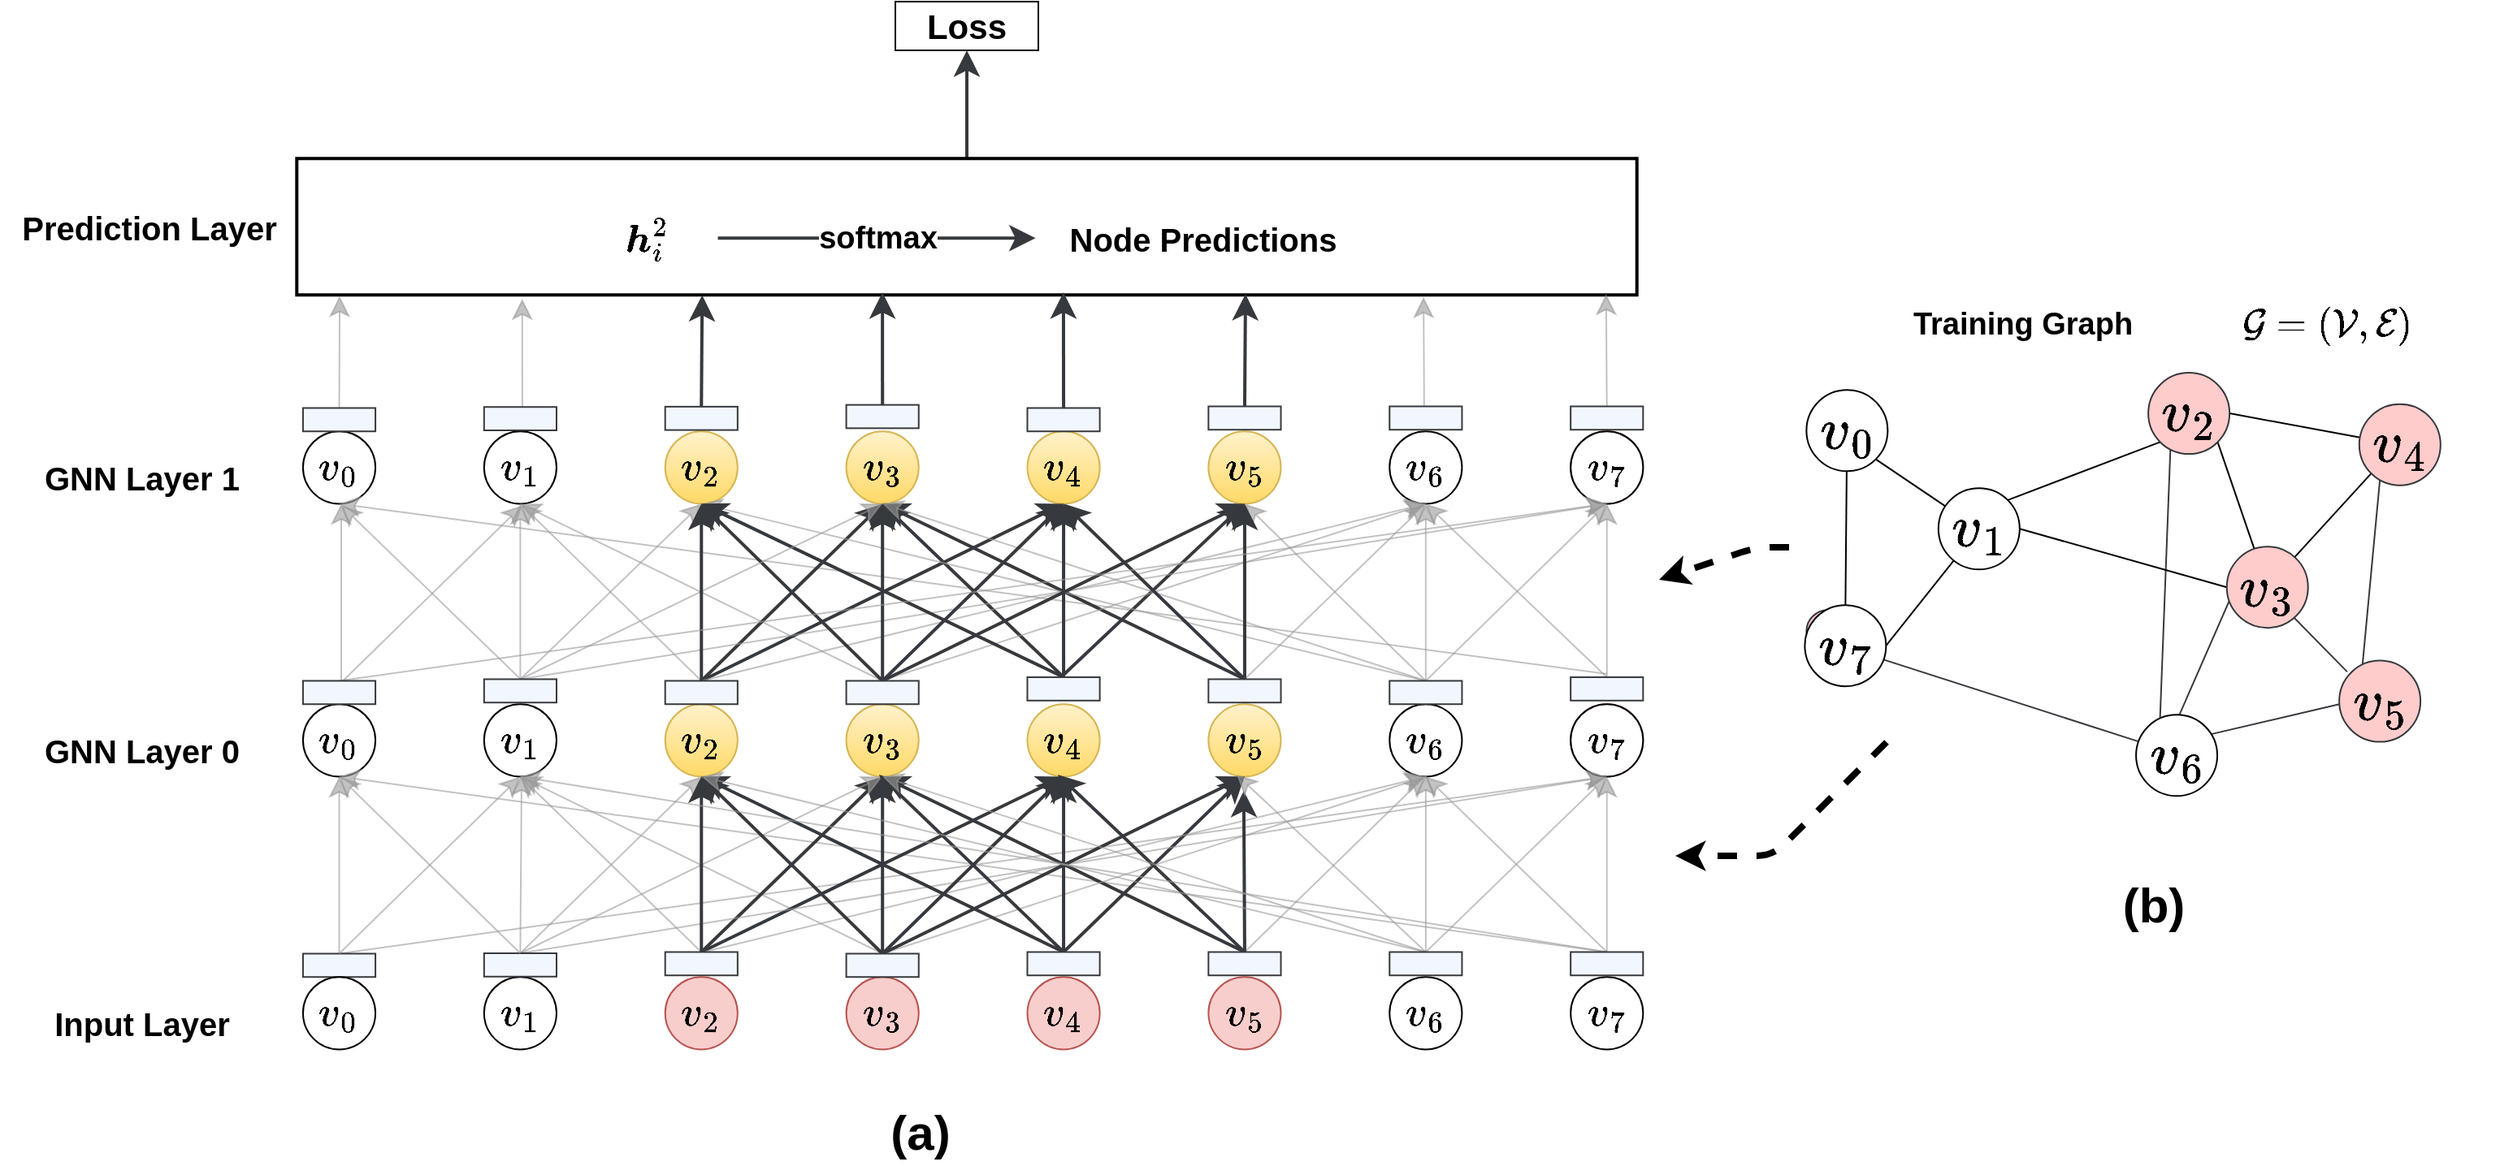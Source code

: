 <mxfile version="13.4.2" type="device" pages="2"><diagram name="new" id="N6UtXD-KkfmxTvjWmspe"><mxGraphModel dx="2449" dy="798" grid="0" gridSize="10" guides="1" tooltips="1" connect="1" arrows="1" fold="1" page="1" pageScale="1" pageWidth="827" pageHeight="1169" math="1" shadow="0"><root><mxCell id="Y6b7pST8rLV1fbNmiKjq-0"/><mxCell id="Y6b7pST8rLV1fbNmiKjq-215" value="Legend" parent="Y6b7pST8rLV1fbNmiKjq-0"/><mxCell id="Y6b7pST8rLV1fbNmiKjq-216" value="(a)" style="text;html=1;align=center;verticalAlign=middle;resizable=0;points=[];autosize=1;fontSize=30;fontStyle=1" parent="Y6b7pST8rLV1fbNmiKjq-215" vertex="1"><mxGeometry x="310" y="1110" width="50" height="40" as="geometry"/></mxCell><mxCell id="4G-NzLkMQlJsCHdS-7FC-1" style="edgeStyle=none;orthogonalLoop=1;jettySize=auto;html=1;exitX=0.5;exitY=0;exitDx=0;exitDy=0;endSize=10;strokeColor=#9999;strokeWidth=1;fillColor=#ffcccc;fontSize=16;fontFamily=Arial;" edge="1" parent="Y6b7pST8rLV1fbNmiKjq-215"><mxGeometry relative="1" as="geometry"><mxPoint x="90.393" y="617.0" as="targetPoint"/><mxPoint x="90.44" y="683.62" as="sourcePoint"/></mxGeometry></mxCell><mxCell id="4G-NzLkMQlJsCHdS-7FC-2" style="edgeStyle=none;orthogonalLoop=1;jettySize=auto;html=1;exitX=0.5;exitY=0;exitDx=0;exitDy=0;entryX=0.5;entryY=1;entryDx=0;entryDy=0;endSize=10;strokeColor=#9999;strokeWidth=1;fillColor=#ffcccc;fontSize=16;fontFamily=Arial;" edge="1" parent="Y6b7pST8rLV1fbNmiKjq-215"><mxGeometry relative="1" as="geometry"><mxPoint x="-21" y="852.24" as="sourcePoint"/><mxPoint x="-21.002" y="743.199" as="targetPoint"/></mxGeometry></mxCell><mxCell id="4G-NzLkMQlJsCHdS-7FC-6" style="edgeStyle=none;orthogonalLoop=1;jettySize=auto;html=1;exitX=0.5;exitY=0;exitDx=0;exitDy=0;endSize=10;strokeColor=#9999;strokeWidth=1;fillColor=#ffcccc;fontSize=16;entryX=0.5;entryY=1;entryDx=0;entryDy=0;fontFamily=Arial;" edge="1" parent="Y6b7pST8rLV1fbNmiKjq-215"><mxGeometry relative="1" as="geometry"><mxPoint x="90.45" y="852.24" as="sourcePoint"/><mxPoint x="-21.002" y="744.199" as="targetPoint"/></mxGeometry></mxCell><mxCell id="4G-NzLkMQlJsCHdS-7FC-7" style="edgeStyle=none;orthogonalLoop=1;jettySize=auto;html=1;entryX=0.5;entryY=1;entryDx=0;entryDy=0;endSize=10;strokeColor=#9999;strokeWidth=1;fillColor=#ffcccc;fontSize=16;exitX=0.5;exitY=0;exitDx=0;exitDy=0;fontFamily=Arial;" edge="1" parent="Y6b7pST8rLV1fbNmiKjq-215"><mxGeometry relative="1" as="geometry"><mxPoint x="-21" y="853.24" as="sourcePoint"/><mxPoint x="90.445" y="744.199" as="targetPoint"/></mxGeometry></mxCell><mxCell id="Y6b7pST8rLV1fbNmiKjq-1" parent="Y6b7pST8rLV1fbNmiKjq-0"/><mxCell id="Y6b7pST8rLV1fbNmiKjq-2" style="edgeStyle=orthogonalEdgeStyle;rounded=1;orthogonalLoop=1;jettySize=auto;html=1;exitX=0.5;exitY=0;exitDx=0;exitDy=0;entryX=0.5;entryY=1;entryDx=0;entryDy=0;fontSize=16;strokeColor=#36393d;strokeWidth=2;fillColor=#ffcccc;endSize=10;fontFamily=Arial;" parent="Y6b7pST8rLV1fbNmiKjq-1" edge="1"><mxGeometry relative="1" as="geometry"><mxPoint x="364" y="534.62" as="sourcePoint"/><mxPoint x="364" y="464" as="targetPoint"/></mxGeometry></mxCell><mxCell id="Y6b7pST8rLV1fbNmiKjq-3" style="edgeStyle=none;orthogonalLoop=1;jettySize=auto;html=1;exitX=0.5;exitY=0;exitDx=0;exitDy=0;entryX=0.5;entryY=1;entryDx=0;entryDy=0;endSize=10;strokeColor=#9999;strokeWidth=1;fillColor=#ffcccc;fontSize=16;fontFamily=Arial;" parent="Y6b7pST8rLV1fbNmiKjq-1" source="Y6b7pST8rLV1fbNmiKjq-5" target="Y6b7pST8rLV1fbNmiKjq-14" edge="1"><mxGeometry relative="1" as="geometry"/></mxCell><mxCell id="Y6b7pST8rLV1fbNmiKjq-4" style="edgeStyle=none;orthogonalLoop=1;jettySize=auto;html=1;exitX=0.5;exitY=0;exitDx=0;exitDy=0;entryX=0.5;entryY=1;entryDx=0;entryDy=0;endSize=10;strokeColor=#9999;strokeWidth=1;fillColor=#ffcccc;fontSize=16;fontFamily=Arial;" parent="Y6b7pST8rLV1fbNmiKjq-1" source="Y6b7pST8rLV1fbNmiKjq-5" target="Y6b7pST8rLV1fbNmiKjq-33" edge="1"><mxGeometry relative="1" as="geometry"/></mxCell><mxCell id="Y6b7pST8rLV1fbNmiKjq-5" value="" style="rounded=0;whiteSpace=wrap;html=1;fillColor=#F2F7FF;strokeColor=#36393d;fontFamily=Arial;" parent="Y6b7pST8rLV1fbNmiKjq-1" vertex="1"><mxGeometry x="-44.54" y="1020.24" width="44.58" height="14.38" as="geometry"/></mxCell><mxCell id="Y6b7pST8rLV1fbNmiKjq-6" value="&lt;font style=&quot;font-size: 22px&quot;&gt;$$v_0$$&lt;/font&gt;" style="ellipse;whiteSpace=wrap;html=1;aspect=fixed;fontSize=22;fontFamily=Arial;" parent="Y6b7pST8rLV1fbNmiKjq-1" vertex="1"><mxGeometry x="-44.541" y="1034.62" width="44.579" height="44.579" as="geometry"/></mxCell><mxCell id="Y6b7pST8rLV1fbNmiKjq-7" value="&lt;font style=&quot;font-size: 22px&quot;&gt;$$v_1$$&lt;/font&gt;" style="ellipse;whiteSpace=wrap;html=1;aspect=fixed;fontSize=22;fontFamily=Arial;" parent="Y6b7pST8rLV1fbNmiKjq-1" vertex="1"><mxGeometry x="66.905" y="1034.62" width="44.579" height="44.579" as="geometry"/></mxCell><mxCell id="Y6b7pST8rLV1fbNmiKjq-8" value="&lt;font style=&quot;font-size: 22px&quot;&gt;$$v_2$$&lt;/font&gt;" style="ellipse;whiteSpace=wrap;html=1;aspect=fixed;fillColor=#f8cecc;strokeColor=#b85450;fontSize=22;fontFamily=Arial;" parent="Y6b7pST8rLV1fbNmiKjq-1" vertex="1"><mxGeometry x="178.352" y="1034.62" width="44.579" height="44.579" as="geometry"/></mxCell><mxCell id="Y6b7pST8rLV1fbNmiKjq-9" value="&lt;font style=&quot;font-size: 22px&quot;&gt;$$v_3$$&lt;/font&gt;" style="ellipse;whiteSpace=wrap;html=1;aspect=fixed;fillColor=#f8cecc;strokeColor=#b85450;fontSize=22;fontFamily=Arial;" parent="Y6b7pST8rLV1fbNmiKjq-1" vertex="1"><mxGeometry x="289.798" y="1034.62" width="44.579" height="44.579" as="geometry"/></mxCell><mxCell id="Y6b7pST8rLV1fbNmiKjq-10" value="&lt;font style=&quot;font-size: 22px&quot;&gt;$$v_4$$&lt;/font&gt;" style="ellipse;whiteSpace=wrap;html=1;aspect=fixed;fillColor=#f8cecc;strokeColor=#b85450;fontSize=22;fontFamily=Arial;" parent="Y6b7pST8rLV1fbNmiKjq-1" vertex="1"><mxGeometry x="401.245" y="1034.62" width="44.579" height="44.579" as="geometry"/></mxCell><mxCell id="Y6b7pST8rLV1fbNmiKjq-11" value="&lt;font style=&quot;font-size: 22px&quot;&gt;$$v_5$$&lt;/font&gt;" style="ellipse;whiteSpace=wrap;html=1;aspect=fixed;fillColor=#f8cecc;strokeColor=#b85450;fontSize=22;fontFamily=Arial;" parent="Y6b7pST8rLV1fbNmiKjq-1" vertex="1"><mxGeometry x="512.691" y="1034.62" width="44.579" height="44.579" as="geometry"/></mxCell><mxCell id="Y6b7pST8rLV1fbNmiKjq-12" value="&lt;font style=&quot;font-size: 22px&quot;&gt;$$v_6$$&lt;/font&gt;" style="ellipse;whiteSpace=wrap;html=1;aspect=fixed;fontSize=22;fontFamily=Arial;" parent="Y6b7pST8rLV1fbNmiKjq-1" vertex="1"><mxGeometry x="624.137" y="1034.62" width="44.579" height="44.579" as="geometry"/></mxCell><mxCell id="Y6b7pST8rLV1fbNmiKjq-13" value="&lt;font style=&quot;font-size: 22px&quot;&gt;$$v_7$$&lt;/font&gt;" style="ellipse;whiteSpace=wrap;html=1;aspect=fixed;fontSize=22;fontFamily=Arial;" parent="Y6b7pST8rLV1fbNmiKjq-1" vertex="1"><mxGeometry x="735.584" y="1034.62" width="44.579" height="44.579" as="geometry"/></mxCell><mxCell id="Y6b7pST8rLV1fbNmiKjq-14" value="&lt;font style=&quot;font-size: 22px&quot;&gt;$$v_0$$&lt;/font&gt;" style="ellipse;whiteSpace=wrap;html=1;aspect=fixed;fontSize=12;fontFamily=Arial;" parent="Y6b7pST8rLV1fbNmiKjq-1" vertex="1"><mxGeometry x="-44.541" y="866.62" width="44.579" height="44.579" as="geometry"/></mxCell><mxCell id="Y6b7pST8rLV1fbNmiKjq-15" style="edgeStyle=none;orthogonalLoop=1;jettySize=auto;html=1;entryX=0.5;entryY=1;entryDx=0;entryDy=0;endSize=10;strokeColor=#9999;strokeWidth=1;fillColor=#ffcccc;fontSize=16;exitX=0.5;exitY=0;exitDx=0;exitDy=0;fontFamily=Arial;" parent="Y6b7pST8rLV1fbNmiKjq-1" source="Y6b7pST8rLV1fbNmiKjq-133" target="Y6b7pST8rLV1fbNmiKjq-14" edge="1"><mxGeometry relative="1" as="geometry"><mxPoint x="758" y="1005" as="sourcePoint"/></mxGeometry></mxCell><mxCell id="Y6b7pST8rLV1fbNmiKjq-16" value="&lt;font style=&quot;font-size: 22px&quot;&gt;$$v_1$$&lt;/font&gt;" style="ellipse;whiteSpace=wrap;html=1;aspect=fixed;fontSize=12;fontFamily=Arial;" parent="Y6b7pST8rLV1fbNmiKjq-1" vertex="1"><mxGeometry x="66.905" y="866.62" width="44.579" height="44.579" as="geometry"/></mxCell><mxCell id="Y6b7pST8rLV1fbNmiKjq-17" style="edgeStyle=none;orthogonalLoop=1;jettySize=auto;html=1;endSize=10;strokeColor=#9999;fillColor=#ffcccc;fontSize=16;strokeWidth=1;exitX=0.5;exitY=0;exitDx=0;exitDy=0;entryX=0.5;entryY=1;entryDx=0;entryDy=0;fontFamily=Arial;" parent="Y6b7pST8rLV1fbNmiKjq-1" source="Y6b7pST8rLV1fbNmiKjq-5" target="Y6b7pST8rLV1fbNmiKjq-16" edge="1"><mxGeometry relative="1" as="geometry"><mxPoint x="-22" y="997" as="sourcePoint"/><mxPoint x="89" y="905" as="targetPoint"/></mxGeometry></mxCell><mxCell id="Y6b7pST8rLV1fbNmiKjq-18" style="edgeStyle=none;orthogonalLoop=1;jettySize=auto;html=1;entryX=0.5;entryY=1;entryDx=0;entryDy=0;endSize=10;strokeColor=#9999;strokeWidth=1;fillColor=#ffcccc;fontSize=16;exitX=0.5;exitY=0;exitDx=0;exitDy=0;fontFamily=Arial;" parent="Y6b7pST8rLV1fbNmiKjq-1" source="Y6b7pST8rLV1fbNmiKjq-116" target="Y6b7pST8rLV1fbNmiKjq-16" edge="1"><mxGeometry relative="1" as="geometry"><mxPoint x="312" y="1016" as="sourcePoint"/></mxGeometry></mxCell><mxCell id="Y6b7pST8rLV1fbNmiKjq-19" value="&lt;font style=&quot;font-size: 22px&quot;&gt;$$v_2$$&lt;/font&gt;" style="ellipse;whiteSpace=wrap;html=1;aspect=fixed;fillColor=#fff2cc;strokeColor=#d6b656;fontSize=12;gradientColor=#ffd966;fontFamily=Arial;" parent="Y6b7pST8rLV1fbNmiKjq-1" vertex="1"><mxGeometry x="178.352" y="866.62" width="44.579" height="44.579" as="geometry"/></mxCell><mxCell id="Y6b7pST8rLV1fbNmiKjq-20" style="edgeStyle=none;orthogonalLoop=1;jettySize=auto;html=1;entryX=0.5;entryY=1;entryDx=0;entryDy=0;endSize=10;strokeColor=#9999;strokeWidth=1;fillColor=#ffcccc;fontSize=16;exitX=0.5;exitY=0;exitDx=0;exitDy=0;fontFamily=Arial;" parent="Y6b7pST8rLV1fbNmiKjq-1" source="Y6b7pST8rLV1fbNmiKjq-108" target="Y6b7pST8rLV1fbNmiKjq-19" edge="1"><mxGeometry relative="1" as="geometry"><mxPoint x="68" y="1000" as="sourcePoint"/></mxGeometry></mxCell><mxCell id="Y6b7pST8rLV1fbNmiKjq-21" value="&lt;font style=&quot;font-size: 22px&quot;&gt;$$v_3$$&lt;/font&gt;" style="ellipse;whiteSpace=wrap;html=1;aspect=fixed;fillColor=#fff2cc;strokeColor=#d6b656;fontSize=12;gradientColor=#ffd966;fontFamily=Arial;" parent="Y6b7pST8rLV1fbNmiKjq-1" vertex="1"><mxGeometry x="289.798" y="866.62" width="44.579" height="44.579" as="geometry"/></mxCell><mxCell id="Y6b7pST8rLV1fbNmiKjq-22" style="edgeStyle=none;orthogonalLoop=1;jettySize=auto;html=1;entryX=0.5;entryY=1;entryDx=0;entryDy=0;endSize=10;strokeColor=#36393d;strokeWidth=2;fillColor=#ffcccc;fontSize=16;exitX=0.5;exitY=0;exitDx=0;exitDy=0;fontFamily=Arial;" parent="Y6b7pST8rLV1fbNmiKjq-1" source="Y6b7pST8rLV1fbNmiKjq-111" target="Y6b7pST8rLV1fbNmiKjq-21" edge="1"><mxGeometry relative="1" as="geometry"><mxPoint x="177" y="1021" as="sourcePoint"/></mxGeometry></mxCell><mxCell id="Y6b7pST8rLV1fbNmiKjq-23" style="edgeStyle=none;orthogonalLoop=1;jettySize=auto;html=1;entryX=0.5;entryY=1;entryDx=0;entryDy=0;endSize=10;strokeColor=#36393d;strokeWidth=2;fillColor=#ffcccc;fontSize=16;exitX=0.5;exitY=0;exitDx=0;exitDy=0;fontFamily=Arial;" parent="Y6b7pST8rLV1fbNmiKjq-1" source="Y6b7pST8rLV1fbNmiKjq-123" target="Y6b7pST8rLV1fbNmiKjq-21" edge="1"><mxGeometry relative="1" as="geometry"><mxPoint x="527" y="1013" as="sourcePoint"/></mxGeometry></mxCell><mxCell id="Y6b7pST8rLV1fbNmiKjq-24" value="&lt;font style=&quot;font-size: 22px&quot;&gt;$$v_4$$&lt;/font&gt;" style="ellipse;whiteSpace=wrap;html=1;aspect=fixed;fillColor=#fff2cc;strokeColor=#d6b656;fontSize=12;gradientColor=#ffd966;fontFamily=Arial;" parent="Y6b7pST8rLV1fbNmiKjq-1" vertex="1"><mxGeometry x="401.245" y="866.62" width="44.579" height="44.579" as="geometry"/></mxCell><mxCell id="Y6b7pST8rLV1fbNmiKjq-25" style="orthogonalLoop=1;jettySize=auto;html=1;entryX=0.5;entryY=1;entryDx=0;entryDy=0;endSize=10;strokeColor=#36393d;strokeWidth=2;fillColor=#ffcccc;fontSize=16;exitX=0.5;exitY=0;exitDx=0;exitDy=0;fontFamily=Arial;" parent="Y6b7pST8rLV1fbNmiKjq-1" source="Y6b7pST8rLV1fbNmiKjq-111" target="Y6b7pST8rLV1fbNmiKjq-24" edge="1"><mxGeometry relative="1" as="geometry"><mxPoint x="181" y="1017" as="sourcePoint"/></mxGeometry></mxCell><mxCell id="Y6b7pST8rLV1fbNmiKjq-26" value="&lt;font style=&quot;font-size: 22px&quot;&gt;$$v_5$$&lt;/font&gt;" style="ellipse;whiteSpace=wrap;html=1;aspect=fixed;fillColor=#fff2cc;strokeColor=#d6b656;fontSize=12;gradientColor=#ffd966;fontFamily=Arial;" parent="Y6b7pST8rLV1fbNmiKjq-1" vertex="1"><mxGeometry x="512.691" y="866.62" width="44.579" height="44.579" as="geometry"/></mxCell><mxCell id="Y6b7pST8rLV1fbNmiKjq-27" style="edgeStyle=none;orthogonalLoop=1;jettySize=auto;html=1;entryX=0.5;entryY=1;entryDx=0;entryDy=0;endSize=10;strokeColor=#36393d;strokeWidth=2;fillColor=#ffcccc;fontSize=16;exitX=0.5;exitY=0;exitDx=0;exitDy=0;fontFamily=Arial;" parent="Y6b7pST8rLV1fbNmiKjq-1" source="Y6b7pST8rLV1fbNmiKjq-120" target="Y6b7pST8rLV1fbNmiKjq-26" edge="1"><mxGeometry relative="1" as="geometry"><mxPoint x="441" y="1008" as="sourcePoint"/></mxGeometry></mxCell><mxCell id="Y6b7pST8rLV1fbNmiKjq-28" value="&lt;font style=&quot;font-size: 22px&quot;&gt;$$v_6$$&lt;/font&gt;" style="ellipse;whiteSpace=wrap;html=1;aspect=fixed;fontSize=12;fontFamily=Arial;" parent="Y6b7pST8rLV1fbNmiKjq-1" vertex="1"><mxGeometry x="624.137" y="866.62" width="44.579" height="44.579" as="geometry"/></mxCell><mxCell id="Y6b7pST8rLV1fbNmiKjq-29" style="edgeStyle=none;orthogonalLoop=1;jettySize=auto;html=1;entryX=0.5;entryY=1;entryDx=0;entryDy=0;endSize=10;strokeColor=#9999;strokeWidth=1;fillColor=#ffcccc;fontSize=16;fontFamily=Arial;" parent="Y6b7pST8rLV1fbNmiKjq-1" target="Y6b7pST8rLV1fbNmiKjq-28" edge="1"><mxGeometry relative="1" as="geometry"><mxPoint x="203.0" y="1019" as="sourcePoint"/></mxGeometry></mxCell><mxCell id="Y6b7pST8rLV1fbNmiKjq-30" style="edgeStyle=none;orthogonalLoop=1;jettySize=auto;html=1;entryX=0.5;entryY=1;entryDx=0;entryDy=0;endSize=10;strokeColor=#9999;strokeWidth=1;fillColor=#ffcccc;fontSize=16;exitX=0.5;exitY=0;exitDx=0;exitDy=0;fontFamily=Arial;" parent="Y6b7pST8rLV1fbNmiKjq-1" source="Y6b7pST8rLV1fbNmiKjq-116" target="Y6b7pST8rLV1fbNmiKjq-28" edge="1"><mxGeometry relative="1" as="geometry"><mxPoint x="312" y="1011" as="sourcePoint"/></mxGeometry></mxCell><mxCell id="Y6b7pST8rLV1fbNmiKjq-31" style="edgeStyle=none;orthogonalLoop=1;jettySize=auto;html=1;endSize=10;strokeColor=#9999;strokeWidth=1;fillColor=#ffcccc;fontSize=16;exitX=0.5;exitY=0;exitDx=0;exitDy=0;fontFamily=Arial;" parent="Y6b7pST8rLV1fbNmiKjq-1" source="Y6b7pST8rLV1fbNmiKjq-123" edge="1"><mxGeometry relative="1" as="geometry"><mxPoint x="535" y="1015" as="sourcePoint"/><mxPoint x="646" y="911" as="targetPoint"/></mxGeometry></mxCell><mxCell id="Y6b7pST8rLV1fbNmiKjq-32" value="&lt;font style=&quot;font-size: 22px&quot;&gt;$$v_7$$&lt;/font&gt;" style="ellipse;whiteSpace=wrap;html=1;aspect=fixed;fillColor=#f8cecc;strokeColor=#b85450;fontSize=22;fontFamily=Arial;" parent="Y6b7pST8rLV1fbNmiKjq-1" vertex="1"><mxGeometry x="735.584" y="866.62" width="44.579" height="44.579" as="geometry"/></mxCell><mxCell id="Y6b7pST8rLV1fbNmiKjq-33" value="&lt;font style=&quot;font-size: 22px&quot;&gt;$$v_7$$&lt;/font&gt;" style="ellipse;whiteSpace=wrap;html=1;aspect=fixed;fontSize=12;fontFamily=Arial;" parent="Y6b7pST8rLV1fbNmiKjq-1" vertex="1"><mxGeometry x="735.584" y="866.62" width="44.579" height="44.579" as="geometry"/></mxCell><mxCell id="Y6b7pST8rLV1fbNmiKjq-34" style="edgeStyle=none;orthogonalLoop=1;jettySize=auto;html=1;entryX=0.5;entryY=1;entryDx=0;entryDy=0;endSize=10;strokeColor=#9999;strokeWidth=1;fillColor=#ffcccc;fontSize=16;exitX=0.5;exitY=0;exitDx=0;exitDy=0;fontFamily=Arial;" parent="Y6b7pST8rLV1fbNmiKjq-1" source="Y6b7pST8rLV1fbNmiKjq-108" target="Y6b7pST8rLV1fbNmiKjq-33" edge="1"><mxGeometry relative="1" as="geometry"><mxPoint x="89" y="1022" as="sourcePoint"/></mxGeometry></mxCell><mxCell id="Y6b7pST8rLV1fbNmiKjq-35" value="&lt;font style=&quot;font-size: 22px&quot;&gt;$$v_0$$&lt;/font&gt;" style="ellipse;whiteSpace=wrap;html=1;aspect=fixed;fontSize=12;fontFamily=Arial;" parent="Y6b7pST8rLV1fbNmiKjq-1" vertex="1"><mxGeometry x="-44.541" y="698.62" width="44.579" height="44.579" as="geometry"/></mxCell><mxCell id="Y6b7pST8rLV1fbNmiKjq-36" style="edgeStyle=none;orthogonalLoop=1;jettySize=auto;html=1;entryX=0.5;entryY=1;entryDx=0;entryDy=0;endSize=10;strokeColor=#9999;strokeWidth=1;fillColor=#ffcccc;fontSize=16;fontFamily=Arial;" parent="Y6b7pST8rLV1fbNmiKjq-1" target="Y6b7pST8rLV1fbNmiKjq-35" edge="1"><mxGeometry relative="1" as="geometry"><mxPoint x="758.0" y="848" as="sourcePoint"/></mxGeometry></mxCell><mxCell id="Y6b7pST8rLV1fbNmiKjq-37" value="&lt;font style=&quot;font-size: 22px&quot;&gt;$$v_1$$&lt;/font&gt;" style="ellipse;whiteSpace=wrap;html=1;aspect=fixed;fontSize=12;fontFamily=Arial;" parent="Y6b7pST8rLV1fbNmiKjq-1" vertex="1"><mxGeometry x="66.905" y="698.62" width="44.579" height="44.579" as="geometry"/></mxCell><mxCell id="Y6b7pST8rLV1fbNmiKjq-39" style="edgeStyle=none;orthogonalLoop=1;jettySize=auto;html=1;entryX=0.5;entryY=1;entryDx=0;entryDy=0;endSize=10;strokeColor=#9999;strokeWidth=1;fillColor=#ffcccc;fontSize=16;exitX=0.5;exitY=0;exitDx=0;exitDy=0;fontFamily=Arial;" parent="Y6b7pST8rLV1fbNmiKjq-1" source="Y6b7pST8rLV1fbNmiKjq-180" target="Y6b7pST8rLV1fbNmiKjq-37" edge="1"><mxGeometry relative="1" as="geometry"><mxPoint x="324" y="850" as="sourcePoint"/></mxGeometry></mxCell><mxCell id="Y6b7pST8rLV1fbNmiKjq-40" value="&lt;font style=&quot;font-size: 22px&quot;&gt;$$v_2$$&lt;/font&gt;" style="ellipse;whiteSpace=wrap;html=1;aspect=fixed;fillColor=#fff2cc;strokeColor=#d6b656;fontSize=12;gradientColor=#ffd966;fontFamily=Arial;" parent="Y6b7pST8rLV1fbNmiKjq-1" vertex="1"><mxGeometry x="178.352" y="698.62" width="44.579" height="44.579" as="geometry"/></mxCell><mxCell id="Y6b7pST8rLV1fbNmiKjq-41" style="edgeStyle=none;orthogonalLoop=1;jettySize=auto;html=1;entryX=0.5;entryY=1;entryDx=0;entryDy=0;endSize=10;strokeColor=#9999;strokeWidth=1;fillColor=#ffcccc;fontSize=16;exitX=0.5;exitY=0;exitDx=0;exitDy=0;fontFamily=Arial;" parent="Y6b7pST8rLV1fbNmiKjq-1" source="Y6b7pST8rLV1fbNmiKjq-184" target="Y6b7pST8rLV1fbNmiKjq-40" edge="1"><mxGeometry relative="1" as="geometry"><mxPoint x="89" y="827" as="sourcePoint"/></mxGeometry></mxCell><mxCell id="Y6b7pST8rLV1fbNmiKjq-42" value="&lt;font style=&quot;font-size: 22px&quot;&gt;$$v_3$$&lt;/font&gt;" style="ellipse;whiteSpace=wrap;html=1;aspect=fixed;fillColor=#fff2cc;fontSize=12;gradientColor=#ffd966;backgroundOutline=0;perimeterSpacing=0;fontFamily=Arial;strokeColor=#d6b656;" parent="Y6b7pST8rLV1fbNmiKjq-1" vertex="1"><mxGeometry x="289.798" y="698.62" width="44.579" height="44.579" as="geometry"/></mxCell><mxCell id="Y6b7pST8rLV1fbNmiKjq-43" style="edgeStyle=none;orthogonalLoop=1;jettySize=auto;html=1;entryX=0.5;entryY=1;entryDx=0;entryDy=0;endSize=10;strokeColor=#36393d;strokeWidth=2;fillColor=#ffcccc;fontSize=16;shadow=0;exitX=0.5;exitY=0;exitDx=0;exitDy=0;fontFamily=Arial;" parent="Y6b7pST8rLV1fbNmiKjq-1" source="Y6b7pST8rLV1fbNmiKjq-187" target="Y6b7pST8rLV1fbNmiKjq-42" edge="1"><mxGeometry relative="1" as="geometry"><mxPoint x="186" y="842" as="sourcePoint"/></mxGeometry></mxCell><mxCell id="Y6b7pST8rLV1fbNmiKjq-44" style="edgeStyle=none;orthogonalLoop=1;jettySize=auto;html=1;entryX=0.5;entryY=1;entryDx=0;entryDy=0;endSize=10;strokeColor=#36393d;strokeWidth=2;fillColor=#ffcccc;fontSize=16;shadow=0;exitX=0.5;exitY=0;exitDx=0;exitDy=0;fontFamily=Arial;" parent="Y6b7pST8rLV1fbNmiKjq-1" source="Y6b7pST8rLV1fbNmiKjq-175" target="Y6b7pST8rLV1fbNmiKjq-42" edge="1"><mxGeometry relative="1" as="geometry"><mxPoint x="424" y="832" as="sourcePoint"/></mxGeometry></mxCell><mxCell id="Y6b7pST8rLV1fbNmiKjq-45" style="edgeStyle=none;orthogonalLoop=1;jettySize=auto;html=1;entryX=0.5;entryY=1;entryDx=0;entryDy=0;endSize=10;strokeColor=#36393d;strokeWidth=2;fillColor=#ffcccc;fontSize=16;shadow=0;exitX=0.5;exitY=0;exitDx=0;exitDy=0;fontFamily=Arial;" parent="Y6b7pST8rLV1fbNmiKjq-1" source="Y6b7pST8rLV1fbNmiKjq-172" target="Y6b7pST8rLV1fbNmiKjq-42" edge="1"><mxGeometry relative="1" as="geometry"><mxPoint x="535" y="826" as="sourcePoint"/></mxGeometry></mxCell><mxCell id="Y6b7pST8rLV1fbNmiKjq-46" value="&lt;font style=&quot;font-size: 22px&quot;&gt;$$v_4$$&lt;/font&gt;" style="ellipse;whiteSpace=wrap;html=1;aspect=fixed;fillColor=#fff2cc;strokeColor=#d6b656;fontSize=12;gradientColor=#ffd966;fontFamily=Arial;" parent="Y6b7pST8rLV1fbNmiKjq-1" vertex="1"><mxGeometry x="401.245" y="698.62" width="44.579" height="44.579" as="geometry"/></mxCell><mxCell id="Y6b7pST8rLV1fbNmiKjq-47" style="edgeStyle=none;orthogonalLoop=1;jettySize=auto;html=1;endSize=10;strokeColor=#36393d;strokeWidth=2;fillColor=#ffcccc;fontSize=16;exitX=0.5;exitY=0;exitDx=0;exitDy=0;entryX=0.5;entryY=1;entryDx=0;entryDy=0;fontFamily=Arial;" parent="Y6b7pST8rLV1fbNmiKjq-1" source="Y6b7pST8rLV1fbNmiKjq-187" target="Y6b7pST8rLV1fbNmiKjq-46" edge="1"><mxGeometry relative="1" as="geometry"><mxPoint x="184" y="829" as="sourcePoint"/></mxGeometry></mxCell><mxCell id="Y6b7pST8rLV1fbNmiKjq-48" value="&lt;font style=&quot;font-size: 22px&quot;&gt;$$v_5$$&lt;/font&gt;" style="ellipse;whiteSpace=wrap;html=1;aspect=fixed;fillColor=#fff2cc;strokeColor=#d6b656;fontSize=12;gradientColor=#ffd966;fontFamily=Arial;" parent="Y6b7pST8rLV1fbNmiKjq-1" vertex="1"><mxGeometry x="512.691" y="698.62" width="44.579" height="44.579" as="geometry"/></mxCell><mxCell id="Y6b7pST8rLV1fbNmiKjq-49" style="edgeStyle=none;orthogonalLoop=1;jettySize=auto;html=1;entryX=0.5;entryY=1;entryDx=0;entryDy=0;endSize=10;strokeColor=#36393d;strokeWidth=2;fillColor=#ffcccc;fontSize=16;fontFamily=Arial;" parent="Y6b7pST8rLV1fbNmiKjq-1" target="Y6b7pST8rLV1fbNmiKjq-48" edge="1"><mxGeometry relative="1" as="geometry"><mxPoint x="423.0" y="849" as="sourcePoint"/></mxGeometry></mxCell><mxCell id="Y6b7pST8rLV1fbNmiKjq-50" value="&lt;font style=&quot;font-size: 22px&quot;&gt;$$v_6$$&lt;/font&gt;" style="ellipse;whiteSpace=wrap;html=1;aspect=fixed;fontSize=12;fontFamily=Arial;" parent="Y6b7pST8rLV1fbNmiKjq-1" vertex="1"><mxGeometry x="624.137" y="698.62" width="44.579" height="44.579" as="geometry"/></mxCell><mxCell id="Y6b7pST8rLV1fbNmiKjq-51" style="edgeStyle=none;orthogonalLoop=1;jettySize=auto;html=1;entryX=0.5;entryY=1;entryDx=0;entryDy=0;endSize=10;strokeColor=#9999;strokeWidth=1;fillColor=#ffcccc;fontSize=16;exitX=0.5;exitY=0;exitDx=0;exitDy=0;fontFamily=Arial;" parent="Y6b7pST8rLV1fbNmiKjq-1" source="Y6b7pST8rLV1fbNmiKjq-187" target="Y6b7pST8rLV1fbNmiKjq-50" edge="1"><mxGeometry relative="1" as="geometry"><mxPoint x="201" y="838" as="sourcePoint"/></mxGeometry></mxCell><mxCell id="Y6b7pST8rLV1fbNmiKjq-52" style="edgeStyle=none;orthogonalLoop=1;jettySize=auto;html=1;entryX=0.5;entryY=1;entryDx=0;entryDy=0;endSize=10;strokeColor=#9999;strokeWidth=1;fillColor=#ffcccc;fontSize=16;fontFamily=Arial;" parent="Y6b7pST8rLV1fbNmiKjq-1" target="Y6b7pST8rLV1fbNmiKjq-50" edge="1"><mxGeometry relative="1" as="geometry"><mxPoint x="312" y="852" as="sourcePoint"/></mxGeometry></mxCell><mxCell id="Y6b7pST8rLV1fbNmiKjq-53" style="edgeStyle=none;orthogonalLoop=1;jettySize=auto;html=1;entryX=0.5;entryY=1;entryDx=0;entryDy=0;endSize=10;strokeColor=#9999;strokeWidth=1;fillColor=#ffcccc;fontSize=16;exitX=0.5;exitY=0;exitDx=0;exitDy=0;fontFamily=Arial;" parent="Y6b7pST8rLV1fbNmiKjq-1" source="Y6b7pST8rLV1fbNmiKjq-172" target="Y6b7pST8rLV1fbNmiKjq-50" edge="1"><mxGeometry relative="1" as="geometry"><mxPoint x="550" y="828" as="sourcePoint"/></mxGeometry></mxCell><mxCell id="Y6b7pST8rLV1fbNmiKjq-54" value="&lt;font style=&quot;font-size: 22px&quot;&gt;$$v_7$$&lt;/font&gt;" style="ellipse;whiteSpace=wrap;html=1;aspect=fixed;fillColor=#f8cecc;strokeColor=#b85450;fontSize=22;fontFamily=Arial;" parent="Y6b7pST8rLV1fbNmiKjq-1" vertex="1"><mxGeometry x="735.584" y="698.62" width="44.579" height="44.579" as="geometry"/></mxCell><mxCell id="Y6b7pST8rLV1fbNmiKjq-55" value="&lt;font style=&quot;font-size: 22px&quot;&gt;$$v_7$$&lt;/font&gt;" style="ellipse;whiteSpace=wrap;html=1;aspect=fixed;fontSize=12;fontFamily=Arial;" parent="Y6b7pST8rLV1fbNmiKjq-1" vertex="1"><mxGeometry x="735.584" y="698.62" width="44.579" height="44.579" as="geometry"/></mxCell><mxCell id="Y6b7pST8rLV1fbNmiKjq-56" style="edgeStyle=none;orthogonalLoop=1;jettySize=auto;html=1;entryX=0.5;entryY=1;entryDx=0;entryDy=0;endSize=10;strokeColor=#9999;strokeWidth=1;fillColor=#ffcccc;fontSize=16;exitX=0.5;exitY=0;exitDx=0;exitDy=0;fontFamily=Arial;" parent="Y6b7pST8rLV1fbNmiKjq-1" source="Y6b7pST8rLV1fbNmiKjq-184" target="Y6b7pST8rLV1fbNmiKjq-55" edge="1"><mxGeometry relative="1" as="geometry"><mxPoint x="119" y="844" as="sourcePoint"/></mxGeometry></mxCell><mxCell id="Y6b7pST8rLV1fbNmiKjq-57" value="&lt;font size=&quot;1&quot;&gt;&lt;b style=&quot;font-size: 20px&quot;&gt;GNN Layer 0&lt;/b&gt;&lt;/font&gt;" style="text;html=1;strokeColor=none;fillColor=none;align=center;verticalAlign=middle;whiteSpace=wrap;rounded=0;fontFamily=Arial;" parent="Y6b7pST8rLV1fbNmiKjq-1" vertex="1"><mxGeometry x="-211.711" y="866.62" width="137.079" height="56.0" as="geometry"/></mxCell><mxCell id="Y6b7pST8rLV1fbNmiKjq-58" value="&lt;font size=&quot;1&quot;&gt;&lt;b style=&quot;font-size: 20px&quot;&gt;Input Layer&lt;/b&gt;&lt;/font&gt;" style="text;html=1;strokeColor=none;fillColor=none;align=center;verticalAlign=middle;whiteSpace=wrap;rounded=0;fontFamily=Arial;" parent="Y6b7pST8rLV1fbNmiKjq-1" vertex="1"><mxGeometry x="-211.711" y="1034.62" width="137.079" height="56.0" as="geometry"/></mxCell><mxCell id="Y6b7pST8rLV1fbNmiKjq-59" value="&lt;font size=&quot;1&quot;&gt;&lt;b style=&quot;font-size: 20px&quot;&gt;GNN Layer 1&lt;/b&gt;&lt;/font&gt;" style="text;html=1;strokeColor=none;fillColor=none;align=center;verticalAlign=middle;whiteSpace=wrap;rounded=0;fontFamily=Arial;" parent="Y6b7pST8rLV1fbNmiKjq-1" vertex="1"><mxGeometry x="-211.711" y="698.62" width="137.079" height="56.0" as="geometry"/></mxCell><mxCell id="Y6b7pST8rLV1fbNmiKjq-60" value="" style="rounded=0;whiteSpace=wrap;html=1;labelBackgroundColor=none;strokeColor=#000000;strokeWidth=2;fillColor=#FFFFFF;gradientColor=none;fontSize=16;fontFamily=Arial;" parent="Y6b7pST8rLV1fbNmiKjq-1" vertex="1"><mxGeometry x="-48.352" y="530.62" width="824.703" height="84.0" as="geometry"/></mxCell><mxCell id="Y6b7pST8rLV1fbNmiKjq-61" value="&lt;font size=&quot;1&quot;&gt;&lt;b style=&quot;font-size: 20px&quot;&gt;Prediction Layer&lt;/b&gt;&lt;/font&gt;" style="text;html=1;strokeColor=none;fillColor=none;align=center;verticalAlign=middle;whiteSpace=wrap;rounded=0;fontFamily=Arial;" parent="Y6b7pST8rLV1fbNmiKjq-1" vertex="1"><mxGeometry x="-230.01" y="544.62" width="181.658" height="56.0" as="geometry"/></mxCell><mxCell id="Y6b7pST8rLV1fbNmiKjq-62" value="" style="group;fontFamily=Arial;" parent="Y6b7pST8rLV1fbNmiKjq-1" vertex="1" connectable="0"><mxGeometry x="156.062" y="544.62" width="456.93" height="70" as="geometry"/></mxCell><mxCell id="Y6b7pST8rLV1fbNmiKjq-63" value="" style="group;fontFamily=Arial;" parent="Y6b7pST8rLV1fbNmiKjq-62" vertex="1" connectable="0"><mxGeometry x="250.224" width="206.707" height="70" as="geometry"/></mxCell><mxCell id="Y6b7pST8rLV1fbNmiKjq-64" value="&lt;span style=&quot;font-size: 20px&quot;&gt;&lt;b&gt;Node Predictions&lt;/b&gt;&lt;/span&gt;" style="text;html=1;strokeColor=none;fillColor=none;align=center;verticalAlign=middle;whiteSpace=wrap;rounded=0;fontFamily=Arial;" parent="Y6b7pST8rLV1fbNmiKjq-63" vertex="1"><mxGeometry width="206.707" height="70" as="geometry"/></mxCell><mxCell id="Y6b7pST8rLV1fbNmiKjq-65" value="&lt;b&gt;&lt;font style=&quot;font-size: 20px&quot;&gt;$$\boldsymbol{h}_i^2$$&lt;/font&gt;&lt;/b&gt;" style="text;html=1;strokeColor=none;fillColor=none;align=center;verticalAlign=middle;whiteSpace=wrap;rounded=0;fontFamily=Arial;" parent="Y6b7pST8rLV1fbNmiKjq-1" vertex="1"><mxGeometry x="123.743" y="544.62" width="87.034" height="70" as="geometry"/></mxCell><mxCell id="Y6b7pST8rLV1fbNmiKjq-66" value="&lt;span style=&quot;color: rgb(0, 0, 0); font-size: 19px; font-style: normal; font-weight: 700; letter-spacing: normal; text-align: center; text-indent: 0px; text-transform: none; word-spacing: 0px; background-color: rgb(255, 255, 255); float: none; display: inline;&quot;&gt;softmax&lt;/span&gt;" style="edgeStyle=none;rounded=1;orthogonalLoop=1;jettySize=auto;html=1;fontSize=16;strokeColor=#36393d;strokeWidth=2;fillColor=#ffcccc;endSize=10;fontFamily=Arial;" parent="Y6b7pST8rLV1fbNmiKjq-1" source="Y6b7pST8rLV1fbNmiKjq-65" target="Y6b7pST8rLV1fbNmiKjq-64" edge="1"><mxGeometry relative="1" as="geometry"><Array as="points"><mxPoint x="256.364" y="579.62"/></Array></mxGeometry></mxCell><mxCell id="Y6b7pST8rLV1fbNmiKjq-67" value="&lt;b&gt;&lt;font style=&quot;font-size: 21px&quot;&gt;Loss&lt;/font&gt;&lt;/b&gt;" style="rounded=0;whiteSpace=wrap;html=1;fontFamily=Arial;" parent="Y6b7pST8rLV1fbNmiKjq-1" vertex="1"><mxGeometry x="320.0" y="434" width="88" height="30" as="geometry"/></mxCell><mxCell id="Y6b7pST8rLV1fbNmiKjq-75" style="edgeStyle=none;rounded=1;orthogonalLoop=1;jettySize=auto;html=1;exitX=0.5;exitY=1;exitDx=0;exitDy=0;entryX=0.5;entryY=0;entryDx=0;entryDy=0;strokeColor=#36393d;fillColor=#ffcccc;fontStyle=1;fontSize=20;endSize=11;endArrow=none;endFill=0;fontFamily=Arial;" parent="Y6b7pST8rLV1fbNmiKjq-1" edge="1"><mxGeometry relative="1" as="geometry"><mxPoint x="1235.185" y="711.403" as="sourcePoint"/><mxPoint x="1222.852" y="842.804" as="targetPoint"/></mxGeometry></mxCell><mxCell id="Y6b7pST8rLV1fbNmiKjq-77" style="edgeStyle=none;rounded=1;orthogonalLoop=1;jettySize=auto;html=1;exitX=0;exitY=0;exitDx=0;exitDy=0;entryX=1;entryY=1;entryDx=0;entryDy=0;strokeColor=#36393d;fillColor=#ffcccc;fontStyle=1;fontSize=20;endSize=11;endArrow=none;endFill=0;fontFamily=Arial;" parent="Y6b7pST8rLV1fbNmiKjq-1" edge="1"><mxGeometry relative="1" as="geometry"><mxPoint x="1213.463" y="846.693" as="sourcePoint"/><mxPoint x="1163.037" y="795.268" as="targetPoint"/></mxGeometry></mxCell><mxCell id="Y6b7pST8rLV1fbNmiKjq-78" style="edgeStyle=none;rounded=1;orthogonalLoop=1;jettySize=auto;html=1;exitX=0;exitY=1;exitDx=0;exitDy=0;entryX=1;entryY=0;entryDx=0;entryDy=0;strokeColor=#36393d;fillColor=#ffcccc;fontStyle=1;fontSize=20;endSize=11;endArrow=none;endFill=0;fontFamily=Arial;" parent="Y6b7pST8rLV1fbNmiKjq-1" edge="1"><mxGeometry relative="1" as="geometry"><mxPoint x="1144.259" y="795.268" as="sourcePoint"/><mxPoint x="1107.195" y="880.04" as="targetPoint"/></mxGeometry></mxCell><mxCell id="Y6b7pST8rLV1fbNmiKjq-79" value="" style="edgeStyle=none;orthogonalLoop=1;jettySize=auto;html=1;endSize=11;strokeColor=#36393d;fillColor=#ffcccc;fontSize=20;exitX=0.5;exitY=1;exitDx=0;exitDy=0;fontStyle=1;endArrow=none;endFill=0;fontFamily=Arial;" parent="Y6b7pST8rLV1fbNmiKjq-1" edge="1"><mxGeometry relative="1" as="geometry"><mxPoint x="1105.343" y="692.097" as="sourcePoint"/><mxPoint x="1098.27" y="876.159" as="targetPoint"/></mxGeometry></mxCell><mxCell id="Y6b7pST8rLV1fbNmiKjq-81" style="edgeStyle=none;rounded=1;orthogonalLoop=1;jettySize=auto;html=1;exitX=0;exitY=1;exitDx=0;exitDy=0;entryX=1;entryY=0.5;entryDx=0;entryDy=0;strokeColor=#36393d;fillColor=#ffcccc;fontStyle=1;fontSize=20;endSize=11;endArrow=none;endFill=0;fontFamily=Arial;" parent="Y6b7pST8rLV1fbNmiKjq-1" edge="1"><mxGeometry relative="1" as="geometry"><mxPoint x="1213.463" y="865.471" as="sourcePoint"/><mxPoint x="1111.084" y="889.429" as="targetPoint"/></mxGeometry></mxCell><mxCell id="Y6b7pST8rLV1fbNmiKjq-82" style="edgeStyle=none;rounded=1;orthogonalLoop=1;jettySize=auto;html=1;exitX=1;exitY=1;exitDx=0;exitDy=0;entryX=0;entryY=0.5;entryDx=0;entryDy=0;strokeColor=#36393d;fillColor=#ffcccc;fontStyle=1;fontSize=20;endSize=11;endArrow=none;endFill=0;fontFamily=Arial;" parent="Y6b7pST8rLV1fbNmiKjq-1" source="Y6b7pST8rLV1fbNmiKjq-83" edge="1"><mxGeometry relative="1" as="geometry"><mxPoint x="1084.528" y="889.429" as="targetPoint"/></mxGeometry></mxCell><mxCell id="Y6b7pST8rLV1fbNmiKjq-83" value="$$v_7$$" style="ellipse;whiteSpace=wrap;html=1;aspect=fixed;fillColor=#ffcccc;strokeColor=#36393d;fontStyle=1;fontSize=20;fontFamily=Arial;" parent="Y6b7pST8rLV1fbNmiKjq-1" vertex="1"><mxGeometry x="880.685" y="808.58" width="26.556" height="26.556" as="geometry"/></mxCell><mxCell id="Y6b7pST8rLV1fbNmiKjq-104" value="" style="endArrow=classic;dashed=1;html=1;strokeWidth=4;endFill=1;fontFamily=Arial;" parent="Y6b7pST8rLV1fbNmiKjq-1" edge="1"><mxGeometry width="50" height="50" relative="1" as="geometry"><mxPoint x="870" y="770" as="sourcePoint"/><mxPoint x="790" y="790" as="targetPoint"/><Array as="points"><mxPoint x="850" y="770"/></Array></mxGeometry></mxCell><mxCell id="Y6b7pST8rLV1fbNmiKjq-105" value="" style="endArrow=classic;dashed=1;html=1;strokeWidth=4;endFill=1;fontFamily=Arial;" parent="Y6b7pST8rLV1fbNmiKjq-1" edge="1"><mxGeometry width="50" height="50" relative="1" as="geometry"><mxPoint x="930" y="890" as="sourcePoint"/><mxPoint x="800" y="960" as="targetPoint"/><Array as="points"><mxPoint x="860" y="960"/></Array></mxGeometry></mxCell><mxCell id="Y6b7pST8rLV1fbNmiKjq-106" style="edgeStyle=none;orthogonalLoop=1;jettySize=auto;html=1;exitX=0.5;exitY=0;exitDx=0;exitDy=0;entryX=0.5;entryY=1;entryDx=0;entryDy=0;endSize=10;strokeColor=#9999;strokeWidth=1;fillColor=#ffcccc;fontSize=16;fontFamily=Arial;" parent="Y6b7pST8rLV1fbNmiKjq-1" source="Y6b7pST8rLV1fbNmiKjq-108" target="Y6b7pST8rLV1fbNmiKjq-21" edge="1"><mxGeometry relative="1" as="geometry"/></mxCell><mxCell id="Y6b7pST8rLV1fbNmiKjq-107" style="edgeStyle=none;orthogonalLoop=1;jettySize=auto;html=1;exitX=0.5;exitY=0;exitDx=0;exitDy=0;endSize=10;strokeColor=#9999;strokeWidth=1;fillColor=#ffcccc;fontSize=16;fontFamily=Arial;" parent="Y6b7pST8rLV1fbNmiKjq-1" source="Y6b7pST8rLV1fbNmiKjq-108" edge="1"><mxGeometry relative="1" as="geometry"><mxPoint x="90" y="910" as="targetPoint"/></mxGeometry></mxCell><mxCell id="Y6b7pST8rLV1fbNmiKjq-108" value="" style="rounded=0;whiteSpace=wrap;html=1;fillColor=#F2F7FF;strokeColor=#36393d;fontFamily=Arial;" parent="Y6b7pST8rLV1fbNmiKjq-1" vertex="1"><mxGeometry x="66.91" y="1020.0" width="44.58" height="14.38" as="geometry"/></mxCell><mxCell id="Y6b7pST8rLV1fbNmiKjq-109" style="edgeStyle=none;orthogonalLoop=1;jettySize=auto;html=1;exitX=0.5;exitY=0;exitDx=0;exitDy=0;entryX=0.5;entryY=1;entryDx=0;entryDy=0;endSize=10;strokeColor=#9999;strokeWidth=1;fillColor=#ffcccc;fontSize=16;fontFamily=Arial;" parent="Y6b7pST8rLV1fbNmiKjq-1" source="Y6b7pST8rLV1fbNmiKjq-111" target="Y6b7pST8rLV1fbNmiKjq-16" edge="1"><mxGeometry relative="1" as="geometry"/></mxCell><mxCell id="Y6b7pST8rLV1fbNmiKjq-110" style="edgeStyle=none;orthogonalLoop=1;jettySize=auto;html=1;exitX=0.5;exitY=0;exitDx=0;exitDy=0;entryX=0.5;entryY=1;entryDx=0;entryDy=0;endSize=10;strokeColor=#36393d;strokeWidth=2;fillColor=#ffcccc;fontSize=16;fontFamily=Arial;" parent="Y6b7pST8rLV1fbNmiKjq-1" source="Y6b7pST8rLV1fbNmiKjq-111" target="Y6b7pST8rLV1fbNmiKjq-19" edge="1"><mxGeometry relative="1" as="geometry"/></mxCell><mxCell id="Y6b7pST8rLV1fbNmiKjq-111" value="" style="rounded=0;whiteSpace=wrap;html=1;fillColor=#F2F7FF;strokeColor=#36393d;fontFamily=Arial;" parent="Y6b7pST8rLV1fbNmiKjq-1" vertex="1"><mxGeometry x="178.35" y="1019.24" width="44.58" height="14.38" as="geometry"/></mxCell><mxCell id="Y6b7pST8rLV1fbNmiKjq-112" style="edgeStyle=none;orthogonalLoop=1;jettySize=auto;html=1;exitX=0.5;exitY=0;exitDx=0;exitDy=0;entryX=0.5;entryY=1;entryDx=0;entryDy=0;endSize=10;strokeColor=#36393d;strokeWidth=2;fillColor=#ffcccc;fontSize=16;fontFamily=Arial;" parent="Y6b7pST8rLV1fbNmiKjq-1" source="Y6b7pST8rLV1fbNmiKjq-116" target="Y6b7pST8rLV1fbNmiKjq-19" edge="1"><mxGeometry relative="1" as="geometry"/></mxCell><mxCell id="Y6b7pST8rLV1fbNmiKjq-113" style="edgeStyle=none;orthogonalLoop=1;jettySize=auto;html=1;exitX=0.5;exitY=0;exitDx=0;exitDy=0;entryX=0.5;entryY=1;entryDx=0;entryDy=0;endSize=10;strokeColor=#36393d;strokeWidth=2;fillColor=#ffcccc;fontSize=16;fontFamily=Arial;" parent="Y6b7pST8rLV1fbNmiKjq-1" source="Y6b7pST8rLV1fbNmiKjq-116" target="Y6b7pST8rLV1fbNmiKjq-24" edge="1"><mxGeometry relative="1" as="geometry"/></mxCell><mxCell id="Y6b7pST8rLV1fbNmiKjq-114" style="edgeStyle=none;orthogonalLoop=1;jettySize=auto;html=1;exitX=0.5;exitY=0;exitDx=0;exitDy=0;endSize=10;strokeColor=#36393d;strokeWidth=2;fillColor=#ffcccc;fontSize=16;fontFamily=Arial;" parent="Y6b7pST8rLV1fbNmiKjq-1" source="Y6b7pST8rLV1fbNmiKjq-116" target="Y6b7pST8rLV1fbNmiKjq-21" edge="1"><mxGeometry relative="1" as="geometry"/></mxCell><mxCell id="Y6b7pST8rLV1fbNmiKjq-115" style="edgeStyle=none;orthogonalLoop=1;jettySize=auto;html=1;exitX=0.5;exitY=0;exitDx=0;exitDy=0;entryX=0.5;entryY=1;entryDx=0;entryDy=0;endSize=10;strokeColor=#36393d;strokeWidth=2;fillColor=#ffcccc;fontSize=16;fontFamily=Arial;" parent="Y6b7pST8rLV1fbNmiKjq-1" source="Y6b7pST8rLV1fbNmiKjq-116" target="Y6b7pST8rLV1fbNmiKjq-26" edge="1"><mxGeometry relative="1" as="geometry"/></mxCell><mxCell id="Y6b7pST8rLV1fbNmiKjq-116" value="" style="rounded=0;whiteSpace=wrap;html=1;fillColor=#F2F7FF;strokeColor=#36393d;fontFamily=Arial;" parent="Y6b7pST8rLV1fbNmiKjq-1" vertex="1"><mxGeometry x="289.8" y="1020.24" width="44.58" height="14.38" as="geometry"/></mxCell><mxCell id="Y6b7pST8rLV1fbNmiKjq-117" style="edgeStyle=none;orthogonalLoop=1;jettySize=auto;html=1;exitX=0.5;exitY=0;exitDx=0;exitDy=0;entryX=0.5;entryY=1;entryDx=0;entryDy=0;endSize=10;strokeColor=#36393d;strokeWidth=2;fillColor=#ffcccc;fontSize=16;fontFamily=Arial;" parent="Y6b7pST8rLV1fbNmiKjq-1" source="Y6b7pST8rLV1fbNmiKjq-120" target="Y6b7pST8rLV1fbNmiKjq-19" edge="1"><mxGeometry relative="1" as="geometry"/></mxCell><mxCell id="Y6b7pST8rLV1fbNmiKjq-118" style="edgeStyle=none;orthogonalLoop=1;jettySize=auto;html=1;exitX=0.5;exitY=0;exitDx=0;exitDy=0;endSize=10;strokeColor=#36393d;strokeWidth=2;fillColor=#ffcccc;fontSize=16;fontFamily=Arial;" parent="Y6b7pST8rLV1fbNmiKjq-1" source="Y6b7pST8rLV1fbNmiKjq-120" edge="1"><mxGeometry relative="1" as="geometry"><mxPoint x="310.0" y="910" as="targetPoint"/></mxGeometry></mxCell><mxCell id="Y6b7pST8rLV1fbNmiKjq-119" style="edgeStyle=none;orthogonalLoop=1;jettySize=auto;html=1;exitX=0.5;exitY=0;exitDx=0;exitDy=0;endSize=10;strokeColor=#36393d;strokeWidth=2;fillColor=#ffcccc;fontSize=16;fontFamily=Arial;" parent="Y6b7pST8rLV1fbNmiKjq-1" source="Y6b7pST8rLV1fbNmiKjq-120" target="Y6b7pST8rLV1fbNmiKjq-24" edge="1"><mxGeometry relative="1" as="geometry"/></mxCell><mxCell id="Y6b7pST8rLV1fbNmiKjq-120" value="" style="rounded=0;whiteSpace=wrap;html=1;fillColor=#F2F7FF;strokeColor=#36393d;fontFamily=Arial;" parent="Y6b7pST8rLV1fbNmiKjq-1" vertex="1"><mxGeometry x="401.24" y="1019.24" width="44.58" height="14.38" as="geometry"/></mxCell><mxCell id="Y6b7pST8rLV1fbNmiKjq-121" style="edgeStyle=none;orthogonalLoop=1;jettySize=auto;html=1;exitX=0.5;exitY=0;exitDx=0;exitDy=0;endSize=10;strokeColor=#36393d;strokeWidth=2;fillColor=#ffcccc;fontSize=16;fontFamily=Arial;" parent="Y6b7pST8rLV1fbNmiKjq-1" source="Y6b7pST8rLV1fbNmiKjq-123" edge="1"><mxGeometry relative="1" as="geometry"><mxPoint x="420" y="910" as="targetPoint"/></mxGeometry></mxCell><mxCell id="Y6b7pST8rLV1fbNmiKjq-122" style="edgeStyle=none;orthogonalLoop=1;jettySize=auto;html=1;exitX=0.5;exitY=0;exitDx=0;exitDy=0;endSize=10;strokeColor=#36393d;strokeWidth=2;fillColor=#ffcccc;fontSize=16;fontFamily=Arial;" parent="Y6b7pST8rLV1fbNmiKjq-1" source="Y6b7pST8rLV1fbNmiKjq-123" edge="1"><mxGeometry relative="1" as="geometry"><mxPoint x="534.412" y="920" as="targetPoint"/></mxGeometry></mxCell><mxCell id="Y6b7pST8rLV1fbNmiKjq-123" value="" style="rounded=0;whiteSpace=wrap;html=1;fillColor=#F2F7FF;strokeColor=#36393d;fontFamily=Arial;" parent="Y6b7pST8rLV1fbNmiKjq-1" vertex="1"><mxGeometry x="512.69" y="1019.24" width="44.58" height="14.38" as="geometry"/></mxCell><mxCell id="Y6b7pST8rLV1fbNmiKjq-124" style="edgeStyle=none;orthogonalLoop=1;jettySize=auto;html=1;exitX=0.5;exitY=0;exitDx=0;exitDy=0;entryX=0.5;entryY=1;entryDx=0;entryDy=0;endSize=10;strokeColor=#9999;strokeWidth=1;fillColor=#ffcccc;fontSize=16;fontFamily=Arial;" parent="Y6b7pST8rLV1fbNmiKjq-1" source="Y6b7pST8rLV1fbNmiKjq-129" target="Y6b7pST8rLV1fbNmiKjq-19" edge="1"><mxGeometry relative="1" as="geometry"/></mxCell><mxCell id="Y6b7pST8rLV1fbNmiKjq-125" style="edgeStyle=none;orthogonalLoop=1;jettySize=auto;html=1;exitX=0.5;exitY=0;exitDx=0;exitDy=0;entryX=0.5;entryY=1;entryDx=0;entryDy=0;endSize=10;strokeColor=#9999;strokeWidth=1;fillColor=#ffcccc;fontSize=16;fontFamily=Arial;" parent="Y6b7pST8rLV1fbNmiKjq-1" source="Y6b7pST8rLV1fbNmiKjq-129" target="Y6b7pST8rLV1fbNmiKjq-21" edge="1"><mxGeometry relative="1" as="geometry"/></mxCell><mxCell id="Y6b7pST8rLV1fbNmiKjq-126" style="edgeStyle=none;orthogonalLoop=1;jettySize=auto;html=1;exitX=0.5;exitY=0;exitDx=0;exitDy=0;endSize=10;strokeColor=#9999;strokeWidth=1;fillColor=#ffcccc;fontSize=16;fontFamily=Arial;" parent="Y6b7pST8rLV1fbNmiKjq-1" source="Y6b7pST8rLV1fbNmiKjq-129" edge="1"><mxGeometry relative="1" as="geometry"><mxPoint x="530" y="910" as="targetPoint"/></mxGeometry></mxCell><mxCell id="Y6b7pST8rLV1fbNmiKjq-127" style="edgeStyle=none;orthogonalLoop=1;jettySize=auto;html=1;exitX=0.5;exitY=0;exitDx=0;exitDy=0;endSize=10;strokeColor=#9999;strokeWidth=1;fillColor=#ffcccc;fontSize=16;fontFamily=Arial;" parent="Y6b7pST8rLV1fbNmiKjq-1" source="Y6b7pST8rLV1fbNmiKjq-129" edge="1"><mxGeometry relative="1" as="geometry"><mxPoint x="646.448" y="910" as="targetPoint"/></mxGeometry></mxCell><mxCell id="Y6b7pST8rLV1fbNmiKjq-128" style="edgeStyle=none;orthogonalLoop=1;jettySize=auto;html=1;exitX=0.5;exitY=0;exitDx=0;exitDy=0;entryX=0.5;entryY=1;entryDx=0;entryDy=0;endSize=10;strokeColor=#9999;strokeWidth=1;fillColor=#ffcccc;fontSize=16;fontFamily=Arial;" parent="Y6b7pST8rLV1fbNmiKjq-1" source="Y6b7pST8rLV1fbNmiKjq-129" target="Y6b7pST8rLV1fbNmiKjq-33" edge="1"><mxGeometry relative="1" as="geometry"/></mxCell><mxCell id="Y6b7pST8rLV1fbNmiKjq-129" value="" style="rounded=0;whiteSpace=wrap;html=1;fillColor=#F2F7FF;strokeColor=#36393d;fontFamily=Arial;" parent="Y6b7pST8rLV1fbNmiKjq-1" vertex="1"><mxGeometry x="624.14" y="1019.24" width="44.58" height="14.38" as="geometry"/></mxCell><mxCell id="Y6b7pST8rLV1fbNmiKjq-130" style="edgeStyle=none;orthogonalLoop=1;jettySize=auto;html=1;exitX=0.5;exitY=0;exitDx=0;exitDy=0;entryX=0.5;entryY=1;entryDx=0;entryDy=0;endSize=10;strokeColor=#9999;strokeWidth=1;fillColor=#ffcccc;fontSize=16;fontFamily=Arial;" parent="Y6b7pST8rLV1fbNmiKjq-1" source="Y6b7pST8rLV1fbNmiKjq-133" target="Y6b7pST8rLV1fbNmiKjq-16" edge="1"><mxGeometry relative="1" as="geometry"/></mxCell><mxCell id="Y6b7pST8rLV1fbNmiKjq-131" style="edgeStyle=none;orthogonalLoop=1;jettySize=auto;html=1;exitX=0.5;exitY=0;exitDx=0;exitDy=0;entryX=0.5;entryY=1;entryDx=0;entryDy=0;endSize=10;strokeColor=#9999;strokeWidth=1;fillColor=#ffcccc;fontSize=16;fontFamily=Arial;" parent="Y6b7pST8rLV1fbNmiKjq-1" source="Y6b7pST8rLV1fbNmiKjq-133" target="Y6b7pST8rLV1fbNmiKjq-28" edge="1"><mxGeometry relative="1" as="geometry"/></mxCell><mxCell id="Y6b7pST8rLV1fbNmiKjq-132" style="edgeStyle=none;orthogonalLoop=1;jettySize=auto;html=1;exitX=0.5;exitY=0;exitDx=0;exitDy=0;entryX=0.5;entryY=1;entryDx=0;entryDy=0;endSize=10;strokeColor=#9999;strokeWidth=1;fillColor=#ffcccc;fontSize=16;fontFamily=Arial;" parent="Y6b7pST8rLV1fbNmiKjq-1" source="Y6b7pST8rLV1fbNmiKjq-133" target="Y6b7pST8rLV1fbNmiKjq-33" edge="1"><mxGeometry relative="1" as="geometry"/></mxCell><mxCell id="Y6b7pST8rLV1fbNmiKjq-133" value="" style="rounded=0;whiteSpace=wrap;html=1;fillColor=#F2F7FF;strokeColor=#36393d;fontFamily=Arial;" parent="Y6b7pST8rLV1fbNmiKjq-1" vertex="1"><mxGeometry x="735.58" y="1019.24" width="44.58" height="14.38" as="geometry"/></mxCell><mxCell id="Y6b7pST8rLV1fbNmiKjq-135" style="edgeStyle=none;orthogonalLoop=1;jettySize=auto;html=1;exitX=0.5;exitY=0;exitDx=0;exitDy=0;entryX=0.5;entryY=1;entryDx=0;entryDy=0;endSize=10;strokeWidth=1;fillColor=#ffcccc;fontSize=16;fontFamily=Arial;strokeColor=#9999;" parent="Y6b7pST8rLV1fbNmiKjq-1" source="Y6b7pST8rLV1fbNmiKjq-137" target="Y6b7pST8rLV1fbNmiKjq-55" edge="1"><mxGeometry relative="1" as="geometry"/></mxCell><mxCell id="Y6b7pST8rLV1fbNmiKjq-136" style="edgeStyle=none;orthogonalLoop=1;jettySize=auto;html=1;exitX=0.5;exitY=0;exitDx=0;exitDy=0;entryX=0.5;entryY=1;entryDx=0;entryDy=0;endSize=10;strokeColor=#9999;strokeWidth=1;fillColor=#ffcccc;fontSize=16;fontFamily=Arial;" parent="Y6b7pST8rLV1fbNmiKjq-1" source="Y6b7pST8rLV1fbNmiKjq-137" target="Y6b7pST8rLV1fbNmiKjq-50" edge="1"><mxGeometry relative="1" as="geometry"/></mxCell><mxCell id="Y6b7pST8rLV1fbNmiKjq-137" value="" style="rounded=0;whiteSpace=wrap;html=1;fillColor=#F2F7FF;strokeColor=#36393d;fontFamily=Arial;" parent="Y6b7pST8rLV1fbNmiKjq-1" vertex="1"><mxGeometry x="735.58" y="850.02" width="44.58" height="14.38" as="geometry"/></mxCell><mxCell id="Y6b7pST8rLV1fbNmiKjq-162" style="edgeStyle=none;rounded=1;orthogonalLoop=1;jettySize=auto;html=1;exitX=0.5;exitY=0;exitDx=0;exitDy=0;entryX=0.977;entryY=0.994;entryDx=0;entryDy=0;entryPerimeter=0;endArrow=classic;strokeWidth=1;fontSize=16;strokeColor=#9999;fillColor=#ffcccc;endSize=10;fontFamily=Arial;" parent="Y6b7pST8rLV1fbNmiKjq-1" source="Y6b7pST8rLV1fbNmiKjq-163" target="Y6b7pST8rLV1fbNmiKjq-60" edge="1"><mxGeometry relative="1" as="geometry"/></mxCell><mxCell id="Y6b7pST8rLV1fbNmiKjq-163" value="" style="rounded=0;whiteSpace=wrap;html=1;fillColor=#F2F7FF;strokeColor=#36393d;fontFamily=Arial;" parent="Y6b7pST8rLV1fbNmiKjq-1" vertex="1"><mxGeometry x="735.58" y="683.24" width="44.58" height="14.38" as="geometry"/></mxCell><mxCell id="Y6b7pST8rLV1fbNmiKjq-164" style="edgeStyle=none;orthogonalLoop=1;jettySize=auto;html=1;exitX=0.5;exitY=0;exitDx=0;exitDy=0;entryX=0.5;entryY=1;entryDx=0;entryDy=0;endSize=10;strokeColor=#9999;strokeWidth=1;fillColor=#ffcccc;fontSize=16;fontFamily=Arial;" parent="Y6b7pST8rLV1fbNmiKjq-1" source="Y6b7pST8rLV1fbNmiKjq-169" target="Y6b7pST8rLV1fbNmiKjq-40" edge="1"><mxGeometry relative="1" as="geometry"/></mxCell><mxCell id="Y6b7pST8rLV1fbNmiKjq-165" style="edgeStyle=none;orthogonalLoop=1;jettySize=auto;html=1;exitX=0.5;exitY=0;exitDx=0;exitDy=0;entryX=0.5;entryY=1;entryDx=0;entryDy=0;endSize=10;strokeColor=#9999;strokeWidth=1;fillColor=#ffcccc;fontSize=16;fontFamily=Arial;" parent="Y6b7pST8rLV1fbNmiKjq-1" source="Y6b7pST8rLV1fbNmiKjq-169" target="Y6b7pST8rLV1fbNmiKjq-42" edge="1"><mxGeometry relative="1" as="geometry"/></mxCell><mxCell id="Y6b7pST8rLV1fbNmiKjq-166" style="edgeStyle=none;orthogonalLoop=1;jettySize=auto;html=1;exitX=0.5;exitY=0;exitDx=0;exitDy=0;entryX=0.5;entryY=1;entryDx=0;entryDy=0;endSize=10;strokeColor=#9999;strokeWidth=1;fillColor=#ffcccc;fontSize=16;fontFamily=Arial;" parent="Y6b7pST8rLV1fbNmiKjq-1" source="Y6b7pST8rLV1fbNmiKjq-169" target="Y6b7pST8rLV1fbNmiKjq-48" edge="1"><mxGeometry relative="1" as="geometry"/></mxCell><mxCell id="Y6b7pST8rLV1fbNmiKjq-167" style="edgeStyle=none;orthogonalLoop=1;jettySize=auto;html=1;exitX=0.5;exitY=0;exitDx=0;exitDy=0;entryX=0.5;entryY=1;entryDx=0;entryDy=0;endSize=10;strokeColor=#9999;strokeWidth=1;fillColor=#ffcccc;fontSize=16;fontFamily=Arial;" parent="Y6b7pST8rLV1fbNmiKjq-1" source="Y6b7pST8rLV1fbNmiKjq-169" target="Y6b7pST8rLV1fbNmiKjq-50" edge="1"><mxGeometry relative="1" as="geometry"/></mxCell><mxCell id="Y6b7pST8rLV1fbNmiKjq-168" style="edgeStyle=none;orthogonalLoop=1;jettySize=auto;html=1;exitX=0.5;exitY=0;exitDx=0;exitDy=0;entryX=0.5;entryY=1;entryDx=0;entryDy=0;endSize=10;strokeColor=#9999;strokeWidth=1;fillColor=#ffcccc;fontSize=16;fontFamily=Arial;" parent="Y6b7pST8rLV1fbNmiKjq-1" source="Y6b7pST8rLV1fbNmiKjq-169" target="Y6b7pST8rLV1fbNmiKjq-55" edge="1"><mxGeometry relative="1" as="geometry"/></mxCell><mxCell id="Y6b7pST8rLV1fbNmiKjq-169" value="" style="rounded=0;whiteSpace=wrap;html=1;fillColor=#F2F7FF;strokeColor=#36393d;fontFamily=Arial;" parent="Y6b7pST8rLV1fbNmiKjq-1" vertex="1"><mxGeometry x="624.14" y="852.24" width="44.58" height="14.38" as="geometry"/></mxCell><mxCell id="Y6b7pST8rLV1fbNmiKjq-170" style="edgeStyle=none;orthogonalLoop=1;jettySize=auto;html=1;exitX=0.5;exitY=0;exitDx=0;exitDy=0;endSize=10;strokeColor=#36393d;strokeWidth=2;fillColor=#ffcccc;fontSize=16;entryX=0.5;entryY=1;entryDx=0;entryDy=0;fontFamily=Arial;" parent="Y6b7pST8rLV1fbNmiKjq-1" source="Y6b7pST8rLV1fbNmiKjq-172" target="Y6b7pST8rLV1fbNmiKjq-46" edge="1"><mxGeometry relative="1" as="geometry"/></mxCell><mxCell id="Y6b7pST8rLV1fbNmiKjq-171" style="edgeStyle=none;orthogonalLoop=1;jettySize=auto;html=1;exitX=0.5;exitY=0;exitDx=0;exitDy=0;entryX=0.5;entryY=1;entryDx=0;entryDy=0;endSize=10;strokeColor=#36393d;strokeWidth=2;fillColor=#ffcccc;fontSize=16;fontFamily=Arial;" parent="Y6b7pST8rLV1fbNmiKjq-1" source="Y6b7pST8rLV1fbNmiKjq-172" target="Y6b7pST8rLV1fbNmiKjq-48" edge="1"><mxGeometry relative="1" as="geometry"/></mxCell><mxCell id="Y6b7pST8rLV1fbNmiKjq-172" value="" style="rounded=0;whiteSpace=wrap;html=1;fillColor=#F2F7FF;strokeColor=#36393d;fontFamily=Arial;" parent="Y6b7pST8rLV1fbNmiKjq-1" vertex="1"><mxGeometry x="512.69" y="851.24" width="44.58" height="14.38" as="geometry"/></mxCell><mxCell id="Y6b7pST8rLV1fbNmiKjq-173" style="edgeStyle=none;orthogonalLoop=1;jettySize=auto;html=1;exitX=0.5;exitY=0;exitDx=0;exitDy=0;entryX=0.5;entryY=1;entryDx=0;entryDy=0;endSize=10;strokeColor=#36393d;strokeWidth=2;fillColor=#ffcccc;fontSize=16;fontFamily=Arial;" parent="Y6b7pST8rLV1fbNmiKjq-1" source="Y6b7pST8rLV1fbNmiKjq-175" target="Y6b7pST8rLV1fbNmiKjq-40" edge="1"><mxGeometry relative="1" as="geometry"/></mxCell><mxCell id="Y6b7pST8rLV1fbNmiKjq-174" style="edgeStyle=none;orthogonalLoop=1;jettySize=auto;html=1;exitX=0.5;exitY=0;exitDx=0;exitDy=0;entryX=0.5;entryY=1;entryDx=0;entryDy=0;endSize=10;strokeColor=#36393d;strokeWidth=2;fillColor=#ffcccc;fontSize=16;fontFamily=Arial;" parent="Y6b7pST8rLV1fbNmiKjq-1" source="Y6b7pST8rLV1fbNmiKjq-175" target="Y6b7pST8rLV1fbNmiKjq-46" edge="1"><mxGeometry relative="1" as="geometry"/></mxCell><mxCell id="Y6b7pST8rLV1fbNmiKjq-175" value="" style="rounded=0;whiteSpace=wrap;html=1;fillColor=#F2F7FF;strokeColor=#36393d;fontFamily=Arial;" parent="Y6b7pST8rLV1fbNmiKjq-1" vertex="1"><mxGeometry x="401.24" y="850.02" width="44.58" height="14.38" as="geometry"/></mxCell><mxCell id="Y6b7pST8rLV1fbNmiKjq-176" style="edgeStyle=none;orthogonalLoop=1;jettySize=auto;html=1;exitX=0.5;exitY=0;exitDx=0;exitDy=0;entryX=0.5;entryY=1;entryDx=0;entryDy=0;endSize=10;strokeColor=#36393d;strokeWidth=2;fillColor=#ffcccc;fontSize=16;fontFamily=Arial;" parent="Y6b7pST8rLV1fbNmiKjq-1" source="Y6b7pST8rLV1fbNmiKjq-180" target="Y6b7pST8rLV1fbNmiKjq-40" edge="1"><mxGeometry relative="1" as="geometry"/></mxCell><mxCell id="Y6b7pST8rLV1fbNmiKjq-177" style="edgeStyle=none;orthogonalLoop=1;jettySize=auto;html=1;exitX=0.5;exitY=0;exitDx=0;exitDy=0;entryX=0.5;entryY=1;entryDx=0;entryDy=0;endSize=10;strokeColor=#36393d;strokeWidth=2;fillColor=#ffcccc;fontSize=16;fontFamily=Arial;" parent="Y6b7pST8rLV1fbNmiKjq-1" source="Y6b7pST8rLV1fbNmiKjq-180" target="Y6b7pST8rLV1fbNmiKjq-46" edge="1"><mxGeometry relative="1" as="geometry"/></mxCell><mxCell id="Y6b7pST8rLV1fbNmiKjq-178" style="edgeStyle=none;orthogonalLoop=1;jettySize=auto;html=1;exitX=0.5;exitY=0;exitDx=0;exitDy=0;entryX=0.5;entryY=1;entryDx=0;entryDy=0;endSize=10;strokeColor=#36393d;strokeWidth=2;fillColor=#ffcccc;fontSize=16;fontFamily=Arial;" parent="Y6b7pST8rLV1fbNmiKjq-1" source="Y6b7pST8rLV1fbNmiKjq-180" target="Y6b7pST8rLV1fbNmiKjq-48" edge="1"><mxGeometry relative="1" as="geometry"/></mxCell><mxCell id="Y6b7pST8rLV1fbNmiKjq-179" style="edgeStyle=none;orthogonalLoop=1;jettySize=auto;html=1;exitX=0.5;exitY=0;exitDx=0;exitDy=0;entryX=0.5;entryY=1;entryDx=0;entryDy=0;endSize=10;strokeColor=#36393d;strokeWidth=2;fillColor=#ffcccc;fontSize=16;fontFamily=Arial;" parent="Y6b7pST8rLV1fbNmiKjq-1" source="Y6b7pST8rLV1fbNmiKjq-180" target="Y6b7pST8rLV1fbNmiKjq-42" edge="1"><mxGeometry relative="1" as="geometry"/></mxCell><mxCell id="Y6b7pST8rLV1fbNmiKjq-180" value="" style="rounded=0;whiteSpace=wrap;html=1;fillColor=#F2F7FF;strokeColor=#36393d;fontFamily=Arial;" parent="Y6b7pST8rLV1fbNmiKjq-1" vertex="1"><mxGeometry x="289.8" y="852.24" width="44.58" height="14.38" as="geometry"/></mxCell><mxCell id="Y6b7pST8rLV1fbNmiKjq-182" style="edgeStyle=none;orthogonalLoop=1;jettySize=auto;html=1;exitX=0.5;exitY=0;exitDx=0;exitDy=0;endSize=10;strokeColor=#9999;strokeWidth=1;fillColor=#ffcccc;fontSize=16;entryX=0.5;entryY=1;entryDx=0;entryDy=0;fontFamily=Arial;" parent="Y6b7pST8rLV1fbNmiKjq-1" source="Y6b7pST8rLV1fbNmiKjq-184" target="Y6b7pST8rLV1fbNmiKjq-42" edge="1"><mxGeometry relative="1" as="geometry"/></mxCell><mxCell id="Y6b7pST8rLV1fbNmiKjq-183" style="edgeStyle=none;orthogonalLoop=1;jettySize=auto;html=1;exitX=0.5;exitY=0;exitDx=0;exitDy=0;entryX=0.5;entryY=1;entryDx=0;entryDy=0;endSize=10;strokeColor=#9999;strokeWidth=1;fillColor=#ffcccc;fontSize=16;fontFamily=Arial;" parent="Y6b7pST8rLV1fbNmiKjq-1" source="Y6b7pST8rLV1fbNmiKjq-184" target="Y6b7pST8rLV1fbNmiKjq-37" edge="1"><mxGeometry relative="1" as="geometry"/></mxCell><mxCell id="Y6b7pST8rLV1fbNmiKjq-184" value="" style="rounded=0;whiteSpace=wrap;html=1;fillColor=#F2F7FF;strokeColor=#36393d;fontFamily=Arial;" parent="Y6b7pST8rLV1fbNmiKjq-1" vertex="1"><mxGeometry x="66.91" y="851.24" width="44.58" height="14.38" as="geometry"/></mxCell><mxCell id="Y6b7pST8rLV1fbNmiKjq-185" style="edgeStyle=none;orthogonalLoop=1;jettySize=auto;html=1;exitX=0.5;exitY=0;exitDx=0;exitDy=0;endSize=10;strokeColor=#9999;strokeWidth=1;fillColor=#ffcccc;fontSize=16;entryX=0.5;entryY=1;entryDx=0;entryDy=0;fontFamily=Arial;" parent="Y6b7pST8rLV1fbNmiKjq-1" source="Y6b7pST8rLV1fbNmiKjq-187" target="Y6b7pST8rLV1fbNmiKjq-37" edge="1"><mxGeometry relative="1" as="geometry"/></mxCell><mxCell id="Y6b7pST8rLV1fbNmiKjq-186" style="edgeStyle=none;orthogonalLoop=1;jettySize=auto;html=1;exitX=0.5;exitY=0;exitDx=0;exitDy=0;entryX=0.5;entryY=1;entryDx=0;entryDy=0;endSize=10;strokeColor=#36393d;strokeWidth=2;fillColor=#ffcccc;fontSize=16;fontFamily=Arial;" parent="Y6b7pST8rLV1fbNmiKjq-1" source="Y6b7pST8rLV1fbNmiKjq-187" target="Y6b7pST8rLV1fbNmiKjq-40" edge="1"><mxGeometry relative="1" as="geometry"/></mxCell><mxCell id="Y6b7pST8rLV1fbNmiKjq-187" value="" style="rounded=0;whiteSpace=wrap;html=1;fillColor=#F2F7FF;strokeColor=#36393d;fontFamily=Arial;" parent="Y6b7pST8rLV1fbNmiKjq-1" vertex="1"><mxGeometry x="178.35" y="852.24" width="44.58" height="14.38" as="geometry"/></mxCell><mxCell id="Y6b7pST8rLV1fbNmiKjq-189" style="edgeStyle=none;orthogonalLoop=1;jettySize=auto;html=1;exitX=0.5;exitY=0;exitDx=0;exitDy=0;entryX=0.5;entryY=1;entryDx=0;entryDy=0;endSize=10;strokeColor=#9999;strokeWidth=1;fillColor=#ffcccc;fontSize=16;fontFamily=Arial;" parent="Y6b7pST8rLV1fbNmiKjq-1" source="Y6b7pST8rLV1fbNmiKjq-190" target="Y6b7pST8rLV1fbNmiKjq-55" edge="1"><mxGeometry relative="1" as="geometry"/></mxCell><mxCell id="Y6b7pST8rLV1fbNmiKjq-190" value="" style="rounded=0;whiteSpace=wrap;html=1;fillColor=#F2F7FF;strokeColor=#36393d;fontFamily=Arial;" parent="Y6b7pST8rLV1fbNmiKjq-1" vertex="1"><mxGeometry x="-44.54" y="852.24" width="44.58" height="14.38" as="geometry"/></mxCell><mxCell id="Y6b7pST8rLV1fbNmiKjq-191" style="edgeStyle=none;orthogonalLoop=1;jettySize=auto;html=1;exitX=0.5;exitY=0;exitDx=0;exitDy=0;entryX=0.032;entryY=1.008;entryDx=0;entryDy=0;entryPerimeter=0;endSize=10;strokeColor=#9999;strokeWidth=1;fillColor=#ffcccc;fontSize=16;fontFamily=Arial;" parent="Y6b7pST8rLV1fbNmiKjq-1" source="Y6b7pST8rLV1fbNmiKjq-192" target="Y6b7pST8rLV1fbNmiKjq-60" edge="1"><mxGeometry relative="1" as="geometry"/></mxCell><mxCell id="Y6b7pST8rLV1fbNmiKjq-192" value="" style="rounded=0;whiteSpace=wrap;html=1;fillColor=#F2F7FF;strokeColor=#36393d;fontFamily=Arial;" parent="Y6b7pST8rLV1fbNmiKjq-1" vertex="1"><mxGeometry x="-44.54" y="684.24" width="44.58" height="14.38" as="geometry"/></mxCell><mxCell id="Y6b7pST8rLV1fbNmiKjq-194" value="" style="rounded=0;whiteSpace=wrap;html=1;fillColor=#F2F7FF;strokeColor=#36393d;fontFamily=Arial;" parent="Y6b7pST8rLV1fbNmiKjq-1" vertex="1"><mxGeometry x="66.9" y="683.62" width="44.58" height="14.38" as="geometry"/></mxCell><mxCell id="Y6b7pST8rLV1fbNmiKjq-195" style="edgeStyle=none;orthogonalLoop=1;jettySize=auto;html=1;exitX=0.5;exitY=0;exitDx=0;exitDy=0;entryX=0.889;entryY=1.001;entryDx=0;entryDy=0;entryPerimeter=0;endSize=10;strokeColor=#36393d;strokeWidth=2;fillColor=#ffcccc;fontSize=16;fontFamily=Arial;" parent="Y6b7pST8rLV1fbNmiKjq-1" source="Y6b7pST8rLV1fbNmiKjq-196" target="Y6b7pST8rLV1fbNmiKjq-65" edge="1"><mxGeometry relative="1" as="geometry"/></mxCell><mxCell id="Y6b7pST8rLV1fbNmiKjq-196" value="" style="rounded=0;whiteSpace=wrap;html=1;fillColor=#F2F7FF;strokeColor=#36393d;fontFamily=Arial;" parent="Y6b7pST8rLV1fbNmiKjq-1" vertex="1"><mxGeometry x="178.35" y="683.43" width="44.58" height="14.38" as="geometry"/></mxCell><mxCell id="Y6b7pST8rLV1fbNmiKjq-197" style="edgeStyle=none;orthogonalLoop=1;jettySize=auto;html=1;exitX=0.5;exitY=0;exitDx=0;exitDy=0;entryX=0.437;entryY=0.981;entryDx=0;entryDy=0;entryPerimeter=0;endSize=10;strokeColor=#36393d;strokeWidth=2;fillColor=#ffcccc;fontSize=16;fontFamily=Arial;" parent="Y6b7pST8rLV1fbNmiKjq-1" source="Y6b7pST8rLV1fbNmiKjq-198" target="Y6b7pST8rLV1fbNmiKjq-60" edge="1"><mxGeometry relative="1" as="geometry"/></mxCell><mxCell id="Y6b7pST8rLV1fbNmiKjq-198" value="" style="rounded=0;whiteSpace=wrap;html=1;fillColor=#F2F7FF;strokeColor=#36393d;fontFamily=Arial;" parent="Y6b7pST8rLV1fbNmiKjq-1" vertex="1"><mxGeometry x="289.8" y="682.31" width="44.58" height="14.38" as="geometry"/></mxCell><mxCell id="Y6b7pST8rLV1fbNmiKjq-199" style="edgeStyle=none;orthogonalLoop=1;jettySize=auto;html=1;exitX=0.5;exitY=0;exitDx=0;exitDy=0;entryX=0.083;entryY=0.977;entryDx=0;entryDy=0;entryPerimeter=0;endSize=10;strokeColor=#36393d;strokeWidth=2;fillColor=#ffcccc;fontSize=16;fontFamily=Arial;" parent="Y6b7pST8rLV1fbNmiKjq-1" source="Y6b7pST8rLV1fbNmiKjq-200" target="Y6b7pST8rLV1fbNmiKjq-64" edge="1"><mxGeometry relative="1" as="geometry"/></mxCell><mxCell id="Y6b7pST8rLV1fbNmiKjq-200" value="" style="rounded=0;whiteSpace=wrap;html=1;fillColor=#F2F7FF;strokeColor=#36393d;fontFamily=Arial;" parent="Y6b7pST8rLV1fbNmiKjq-1" vertex="1"><mxGeometry x="401.24" y="684.24" width="44.58" height="14.38" as="geometry"/></mxCell><mxCell id="Y6b7pST8rLV1fbNmiKjq-201" style="edgeStyle=none;orthogonalLoop=1;jettySize=auto;html=1;exitX=0.5;exitY=0;exitDx=0;exitDy=0;endSize=10;strokeColor=#36393d;strokeWidth=2;fillColor=#ffcccc;fontSize=16;entryX=0.625;entryY=0.993;entryDx=0;entryDy=0;entryPerimeter=0;fontFamily=Arial;" parent="Y6b7pST8rLV1fbNmiKjq-1" source="Y6b7pST8rLV1fbNmiKjq-202" target="Y6b7pST8rLV1fbNmiKjq-64" edge="1"><mxGeometry relative="1" as="geometry"><mxPoint x="535" y="619" as="targetPoint"/></mxGeometry></mxCell><mxCell id="Y6b7pST8rLV1fbNmiKjq-202" value="" style="rounded=0;whiteSpace=wrap;html=1;fillColor=#F2F7FF;strokeColor=#36393d;fontFamily=Arial;" parent="Y6b7pST8rLV1fbNmiKjq-1" vertex="1"><mxGeometry x="512.69" y="683.24" width="44.58" height="14.38" as="geometry"/></mxCell><mxCell id="Y6b7pST8rLV1fbNmiKjq-203" style="edgeStyle=none;orthogonalLoop=1;jettySize=auto;html=1;exitX=0.5;exitY=0;exitDx=0;exitDy=0;entryX=0.842;entryY=1.015;entryDx=0;entryDy=0;entryPerimeter=0;endSize=10;strokeColor=#9999;strokeWidth=1;fillColor=#ffcccc;fontSize=16;fontFamily=Arial;" parent="Y6b7pST8rLV1fbNmiKjq-1" edge="1"><mxGeometry relative="1" as="geometry"><mxPoint x="645.43" y="683.24" as="sourcePoint"/><mxPoint x="645.049" y="615.88" as="targetPoint"/></mxGeometry></mxCell><mxCell id="Y6b7pST8rLV1fbNmiKjq-204" value="" style="rounded=0;whiteSpace=wrap;html=1;fillColor=#F2F7FF;strokeColor=#36393d;fontFamily=Arial;" parent="Y6b7pST8rLV1fbNmiKjq-1" vertex="1"><mxGeometry x="624.14" y="683.24" width="44.58" height="14.38" as="geometry"/></mxCell><mxCell id="Y6b7pST8rLV1fbNmiKjq-205" style="edgeStyle=none;orthogonalLoop=1;jettySize=auto;html=1;entryX=0.5;entryY=1;entryDx=0;entryDy=0;endSize=10;strokeColor=#9999;strokeWidth=1;fillColor=#ffcccc;fontSize=16;exitX=0.5;exitY=0;exitDx=0;exitDy=0;fontFamily=Arial;" parent="Y6b7pST8rLV1fbNmiKjq-1" source="Y6b7pST8rLV1fbNmiKjq-108" target="Y6b7pST8rLV1fbNmiKjq-14" edge="1"><mxGeometry relative="1" as="geometry"><mxPoint x="767.87" y="1029.24" as="sourcePoint"/><mxPoint x="3.509" y="914.67" as="targetPoint"/></mxGeometry></mxCell><mxCell id="Y6b7pST8rLV1fbNmiKjq-103" value="(b)" style="text;html=1;align=center;verticalAlign=middle;resizable=0;points=[];autosize=1;fontSize=30;fontStyle=1;fontFamily=Arial;" parent="Y6b7pST8rLV1fbNmiKjq-1" vertex="1"><mxGeometry x="1068.62" y="970" width="50" height="40" as="geometry"/></mxCell><mxCell id="Y6b7pST8rLV1fbNmiKjq-86" value="&lt;font style=&quot;font-size: 19px;&quot;&gt;&lt;b style=&quot;font-size: 19px;&quot;&gt;Training Graph&lt;/b&gt;&lt;/font&gt;" style="text;html=1;strokeColor=none;fillColor=none;align=center;verticalAlign=middle;whiteSpace=wrap;rounded=0;labelBackgroundColor=none;fontSize=19;fontFamily=Arial;" parent="Y6b7pST8rLV1fbNmiKjq-1" vertex="1"><mxGeometry x="933.96" y="603.77" width="160" height="57.75" as="geometry"/></mxCell><mxCell id="Y6b7pST8rLV1fbNmiKjq-85" value="&lt;font style=&quot;font-size: 20px&quot;&gt;&lt;b&gt;$$\mathcal{G} = (\mathcal{V}, \mathcal{E})$$&lt;/b&gt;&lt;/font&gt;" style="text;html=1;strokeColor=none;fillColor=none;align=center;verticalAlign=middle;whiteSpace=wrap;rounded=0;labelBackgroundColor=none;fontSize=16;fontFamily=Arial;" parent="Y6b7pST8rLV1fbNmiKjq-1" vertex="1"><mxGeometry x="1132.329" y="613.75" width="138.577" height="37.791" as="geometry"/></mxCell><mxCell id="Y6b7pST8rLV1fbNmiKjq-87" value="$$v_0$$" style="ellipse;whiteSpace=wrap;html=1;aspect=fixed;fontStyle=1;fontSize=31;fontFamily=Arial;" parent="Y6b7pST8rLV1fbNmiKjq-1" vertex="1"><mxGeometry x="880.69" y="673.121" width="50" height="50" as="geometry"/></mxCell><mxCell id="Y6b7pST8rLV1fbNmiKjq-88" style="edgeStyle=none;rounded=0;orthogonalLoop=1;jettySize=auto;html=1;exitX=1;exitY=0;exitDx=0;exitDy=0;entryX=0;entryY=1;entryDx=0;entryDy=0;startFill=0;endArrow=none;endFill=0;fontFamily=Arial;" parent="Y6b7pST8rLV1fbNmiKjq-1" source="Y6b7pST8rLV1fbNmiKjq-89" target="Y6b7pST8rLV1fbNmiKjq-92" edge="1"><mxGeometry relative="1" as="geometry"/></mxCell><mxCell id="Y6b7pST8rLV1fbNmiKjq-89" value="$$v_1$$" style="ellipse;whiteSpace=wrap;html=1;aspect=fixed;fontStyle=1;fontSize=31;fontFamily=Arial;" parent="Y6b7pST8rLV1fbNmiKjq-1" vertex="1"><mxGeometry x="961.907" y="733.622" width="50" height="50" as="geometry"/></mxCell><mxCell id="Y6b7pST8rLV1fbNmiKjq-90" style="edgeStyle=none;rounded=0;orthogonalLoop=1;jettySize=auto;html=1;exitX=1;exitY=0.5;exitDx=0;exitDy=0;startFill=0;endArrow=none;endFill=0;fontFamily=Arial;" parent="Y6b7pST8rLV1fbNmiKjq-1" source="Y6b7pST8rLV1fbNmiKjq-92" target="Y6b7pST8rLV1fbNmiKjq-94" edge="1"><mxGeometry relative="1" as="geometry"/></mxCell><mxCell id="Y6b7pST8rLV1fbNmiKjq-91" style="edgeStyle=none;rounded=0;orthogonalLoop=1;jettySize=auto;html=1;exitX=1;exitY=1;exitDx=0;exitDy=0;startFill=0;endArrow=none;endFill=0;fontFamily=Arial;" parent="Y6b7pST8rLV1fbNmiKjq-1" source="Y6b7pST8rLV1fbNmiKjq-92" target="Y6b7pST8rLV1fbNmiKjq-97" edge="1"><mxGeometry relative="1" as="geometry"/></mxCell><mxCell id="Y6b7pST8rLV1fbNmiKjq-92" value="$$v_2$$" style="ellipse;whiteSpace=wrap;html=1;aspect=fixed;fillColor=#ffcccc;strokeColor=#36393d;fontStyle=1;fontSize=31;fontFamily=Arial;" parent="Y6b7pST8rLV1fbNmiKjq-1" vertex="1"><mxGeometry x="1091.065" y="662.541" width="50" height="50" as="geometry"/></mxCell><mxCell id="Y6b7pST8rLV1fbNmiKjq-93" style="edgeStyle=none;rounded=0;orthogonalLoop=1;jettySize=auto;html=1;exitX=0;exitY=1;exitDx=0;exitDy=0;startFill=0;endArrow=none;endFill=0;fontFamily=Arial;" parent="Y6b7pST8rLV1fbNmiKjq-1" source="Y6b7pST8rLV1fbNmiKjq-94" target="Y6b7pST8rLV1fbNmiKjq-97" edge="1"><mxGeometry relative="1" as="geometry"/></mxCell><mxCell id="Y6b7pST8rLV1fbNmiKjq-94" value="$$v_4$$" style="ellipse;whiteSpace=wrap;html=1;aspect=fixed;fillColor=#ffcccc;strokeColor=#36393d;fontStyle=1;fontSize=31;fontFamily=Arial;" parent="Y6b7pST8rLV1fbNmiKjq-1" vertex="1"><mxGeometry x="1220.907" y="681.847" width="50" height="50" as="geometry"/></mxCell><mxCell id="Y6b7pST8rLV1fbNmiKjq-95" value="$$v_5$$" style="ellipse;whiteSpace=wrap;html=1;aspect=fixed;fillColor=#ffcccc;strokeColor=#36393d;fontStyle=1;fontSize=31;fontFamily=Arial;" parent="Y6b7pST8rLV1fbNmiKjq-1" vertex="1"><mxGeometry x="1208.574" y="839.804" width="50" height="50" as="geometry"/></mxCell><mxCell id="Y6b7pST8rLV1fbNmiKjq-96" style="rounded=0;orthogonalLoop=1;jettySize=auto;html=1;exitX=0;exitY=0.5;exitDx=0;exitDy=0;entryX=1;entryY=0.5;entryDx=0;entryDy=0;startArrow=none;startFill=0;endArrow=none;endFill=0;fontFamily=Arial;" parent="Y6b7pST8rLV1fbNmiKjq-1" source="Y6b7pST8rLV1fbNmiKjq-97" target="Y6b7pST8rLV1fbNmiKjq-89" edge="1"><mxGeometry relative="1" as="geometry"/></mxCell><mxCell id="Y6b7pST8rLV1fbNmiKjq-97" value="$$v_3$$" style="ellipse;whiteSpace=wrap;html=1;aspect=fixed;fillColor=#ffcccc;strokeColor=#36393d;fontStyle=1;fontSize=31;fontFamily=Arial;" parent="Y6b7pST8rLV1fbNmiKjq-1" vertex="1"><mxGeometry x="1139.37" y="769.601" width="50" height="50" as="geometry"/></mxCell><mxCell id="Y6b7pST8rLV1fbNmiKjq-98" value="$$v_6$$" style="ellipse;whiteSpace=wrap;html=1;aspect=fixed;fontStyle=1;fontSize=31;fontFamily=Arial;" parent="Y6b7pST8rLV1fbNmiKjq-1" vertex="1"><mxGeometry x="1083.528" y="873.151" width="50" height="50" as="geometry"/></mxCell><mxCell id="Y6b7pST8rLV1fbNmiKjq-99" value="$$v_7$$" style="ellipse;whiteSpace=wrap;html=1;aspect=fixed;fontStyle=1;fontSize=31;fontFamily=Arial;" parent="Y6b7pST8rLV1fbNmiKjq-1" vertex="1"><mxGeometry x="879.685" y="805.58" width="50" height="50" as="geometry"/></mxCell><mxCell id="Y6b7pST8rLV1fbNmiKjq-100" value="" style="endArrow=none;html=1;exitX=1;exitY=1;exitDx=0;exitDy=0;fontFamily=Arial;" parent="Y6b7pST8rLV1fbNmiKjq-1" source="Y6b7pST8rLV1fbNmiKjq-87" target="Y6b7pST8rLV1fbNmiKjq-89" edge="1"><mxGeometry width="50" height="50" relative="1" as="geometry"><mxPoint x="1090" y="855.52" as="sourcePoint"/><mxPoint x="1140" y="805.52" as="targetPoint"/></mxGeometry></mxCell><mxCell id="Y6b7pST8rLV1fbNmiKjq-101" value="" style="endArrow=none;html=1;exitX=0.5;exitY=0;exitDx=0;exitDy=0;fontFamily=Arial;" parent="Y6b7pST8rLV1fbNmiKjq-1" source="Y6b7pST8rLV1fbNmiKjq-99" target="Y6b7pST8rLV1fbNmiKjq-87" edge="1"><mxGeometry width="50" height="50" relative="1" as="geometry"><mxPoint x="990" y="765.52" as="sourcePoint"/><mxPoint x="1040" y="715.52" as="targetPoint"/></mxGeometry></mxCell><mxCell id="Y6b7pST8rLV1fbNmiKjq-102" value="" style="endArrow=none;html=1;exitX=1;exitY=0.5;exitDx=0;exitDy=0;fontFamily=Arial;" parent="Y6b7pST8rLV1fbNmiKjq-1" source="Y6b7pST8rLV1fbNmiKjq-99" target="Y6b7pST8rLV1fbNmiKjq-89" edge="1"><mxGeometry width="50" height="50" relative="1" as="geometry"><mxPoint x="1150" y="775.52" as="sourcePoint"/><mxPoint x="1200" y="725.52" as="targetPoint"/></mxGeometry></mxCell></root></mxGraphModel></diagram><diagram id="BzsDTh-Uy2_xH4vuQdRP" name="old"><mxGraphModel dx="1769" dy="559" grid="1" gridSize="10" guides="1" tooltips="1" connect="1" arrows="1" fold="1" page="1" pageScale="1" pageWidth="827" pageHeight="1169" math="1" shadow="0"><root><mxCell id="0"/><mxCell id="1" parent="0"/><mxCell id="3H4fww1Huiratj32yiWA-1" style="edgeStyle=orthogonalEdgeStyle;rounded=1;orthogonalLoop=1;jettySize=auto;html=1;exitX=0.5;exitY=0;exitDx=0;exitDy=0;entryX=0.5;entryY=1;entryDx=0;entryDy=0;fontSize=16;strokeColor=#36393d;strokeWidth=2;fillColor=#ffcccc;endSize=10;" parent="1" edge="1"><mxGeometry relative="1" as="geometry"><mxPoint x="364" y="534.62" as="sourcePoint"/><mxPoint x="364" y="464" as="targetPoint"/></mxGeometry></mxCell><mxCell id="vt5i6ZyDJxxkFS0UCapE-54" style="edgeStyle=none;orthogonalLoop=1;jettySize=auto;html=1;exitX=0.5;exitY=0;exitDx=0;exitDy=0;entryX=0.5;entryY=1;entryDx=0;entryDy=0;endSize=10;strokeColor=#36393d;strokeWidth=2;fillColor=#ffcccc;fontSize=16;" parent="1" source="3H4fww1Huiratj32yiWA-2" target="3H4fww1Huiratj32yiWA-11" edge="1"><mxGeometry relative="1" as="geometry"/></mxCell><mxCell id="vt5i6ZyDJxxkFS0UCapE-67" style="edgeStyle=none;orthogonalLoop=1;jettySize=auto;html=1;exitX=0.5;exitY=0;exitDx=0;exitDy=0;entryX=0.5;entryY=1;entryDx=0;entryDy=0;endSize=10;strokeColor=#36393d;strokeWidth=2;fillColor=#ffcccc;fontSize=16;" parent="1" source="3H4fww1Huiratj32yiWA-2" target="3H4fww1Huiratj32yiWA-31" edge="1"><mxGeometry relative="1" as="geometry"/></mxCell><mxCell id="3H4fww1Huiratj32yiWA-2" value="" style="rounded=0;whiteSpace=wrap;html=1;fillColor=#F2F7FF;strokeColor=#36393d;" parent="1" vertex="1"><mxGeometry x="-44.54" y="1020.24" width="44.58" height="14.38" as="geometry"/></mxCell><mxCell id="3H4fww1Huiratj32yiWA-3" value="&lt;font style=&quot;font-size: 22px&quot;&gt;$$v_0$$&lt;/font&gt;" style="ellipse;whiteSpace=wrap;html=1;aspect=fixed;fillColor=#f8cecc;strokeColor=#b85450;fontSize=22;" parent="1" vertex="1"><mxGeometry x="-44.541" y="1034.62" width="44.579" height="44.579" as="geometry"/></mxCell><mxCell id="3H4fww1Huiratj32yiWA-4" value="&lt;font style=&quot;font-size: 22px&quot;&gt;$$v_1$$&lt;/font&gt;" style="ellipse;whiteSpace=wrap;html=1;aspect=fixed;fillColor=#f8cecc;strokeColor=#b85450;fontSize=22;" parent="1" vertex="1"><mxGeometry x="66.905" y="1034.62" width="44.579" height="44.579" as="geometry"/></mxCell><mxCell id="3H4fww1Huiratj32yiWA-5" value="&lt;font style=&quot;font-size: 22px&quot;&gt;$$v_2$$&lt;/font&gt;" style="ellipse;whiteSpace=wrap;html=1;aspect=fixed;fillColor=#f8cecc;strokeColor=#b85450;fontSize=22;" parent="1" vertex="1"><mxGeometry x="178.352" y="1034.62" width="44.579" height="44.579" as="geometry"/></mxCell><mxCell id="3H4fww1Huiratj32yiWA-6" value="&lt;font style=&quot;font-size: 22px&quot;&gt;$$v_3$$&lt;/font&gt;" style="ellipse;whiteSpace=wrap;html=1;aspect=fixed;fillColor=#f8cecc;strokeColor=#b85450;fontSize=22;" parent="1" vertex="1"><mxGeometry x="289.798" y="1034.62" width="44.579" height="44.579" as="geometry"/></mxCell><mxCell id="3H4fww1Huiratj32yiWA-7" value="&lt;font style=&quot;font-size: 22px&quot;&gt;$$v_4$$&lt;/font&gt;" style="ellipse;whiteSpace=wrap;html=1;aspect=fixed;fillColor=#f8cecc;strokeColor=#b85450;fontSize=22;" parent="1" vertex="1"><mxGeometry x="401.245" y="1034.62" width="44.579" height="44.579" as="geometry"/></mxCell><mxCell id="3H4fww1Huiratj32yiWA-8" value="&lt;font style=&quot;font-size: 22px&quot;&gt;$$v_5$$&lt;/font&gt;" style="ellipse;whiteSpace=wrap;html=1;aspect=fixed;fillColor=#f8cecc;strokeColor=#b85450;fontSize=22;" parent="1" vertex="1"><mxGeometry x="512.691" y="1034.62" width="44.579" height="44.579" as="geometry"/></mxCell><mxCell id="3H4fww1Huiratj32yiWA-9" value="&lt;font style=&quot;font-size: 22px&quot;&gt;$$v_6$$&lt;/font&gt;" style="ellipse;whiteSpace=wrap;html=1;aspect=fixed;fillColor=#f8cecc;strokeColor=#b85450;fontSize=22;" parent="1" vertex="1"><mxGeometry x="624.137" y="1034.62" width="44.579" height="44.579" as="geometry"/></mxCell><mxCell id="3H4fww1Huiratj32yiWA-10" value="&lt;font style=&quot;font-size: 22px&quot;&gt;$$v_7$$&lt;/font&gt;" style="ellipse;whiteSpace=wrap;html=1;aspect=fixed;fillColor=#f8cecc;strokeColor=#b85450;fontSize=22;" parent="1" vertex="1"><mxGeometry x="735.584" y="1034.62" width="44.579" height="44.579" as="geometry"/></mxCell><mxCell id="3H4fww1Huiratj32yiWA-11" value="&lt;font style=&quot;font-size: 22px&quot;&gt;$$v_0$$&lt;/font&gt;" style="ellipse;whiteSpace=wrap;html=1;aspect=fixed;fillColor=#fff2cc;strokeColor=#d6b656;fontSize=12;gradientColor=#ffd966;" parent="1" vertex="1"><mxGeometry x="-44.541" y="866.62" width="44.579" height="44.579" as="geometry"/></mxCell><mxCell id="3H4fww1Huiratj32yiWA-12" style="edgeStyle=none;orthogonalLoop=1;jettySize=auto;html=1;entryX=0.5;entryY=1;entryDx=0;entryDy=0;endSize=10;strokeColor=#36393d;strokeWidth=2;fillColor=#ffcccc;fontSize=16;exitX=0.5;exitY=0;exitDx=0;exitDy=0;" parent="1" source="3H4fww1Huiratj32yiWA-123" target="3H4fww1Huiratj32yiWA-11" edge="1"><mxGeometry relative="1" as="geometry"><mxPoint x="758" y="1005" as="sourcePoint"/></mxGeometry></mxCell><mxCell id="3H4fww1Huiratj32yiWA-13" value="&lt;font style=&quot;font-size: 22px&quot;&gt;$$v_1$$&lt;/font&gt;" style="ellipse;whiteSpace=wrap;html=1;aspect=fixed;fillColor=#fff2cc;strokeColor=#d6b656;fontSize=12;gradientColor=#ffd966;" parent="1" vertex="1"><mxGeometry x="66.905" y="866.62" width="44.579" height="44.579" as="geometry"/></mxCell><mxCell id="3H4fww1Huiratj32yiWA-14" style="edgeStyle=none;orthogonalLoop=1;jettySize=auto;html=1;endSize=10;strokeColor=#36393d;fillColor=#ffcccc;fontSize=16;strokeWidth=2;exitX=0.5;exitY=0;exitDx=0;exitDy=0;entryX=0.5;entryY=1;entryDx=0;entryDy=0;" parent="1" source="3H4fww1Huiratj32yiWA-2" target="3H4fww1Huiratj32yiWA-13" edge="1"><mxGeometry relative="1" as="geometry"><mxPoint x="-22" y="997" as="sourcePoint"/><mxPoint x="89" y="905" as="targetPoint"/></mxGeometry></mxCell><mxCell id="3H4fww1Huiratj32yiWA-15" style="edgeStyle=none;orthogonalLoop=1;jettySize=auto;html=1;entryX=0.5;entryY=1;entryDx=0;entryDy=0;endSize=10;strokeColor=#36393d;strokeWidth=2;fillColor=#ffcccc;fontSize=16;exitX=0.5;exitY=0;exitDx=0;exitDy=0;" parent="1" source="3H4fww1Huiratj32yiWA-119" target="3H4fww1Huiratj32yiWA-13" edge="1"><mxGeometry relative="1" as="geometry"><mxPoint x="312" y="1016" as="sourcePoint"/></mxGeometry></mxCell><mxCell id="3H4fww1Huiratj32yiWA-16" value="&lt;font style=&quot;font-size: 22px&quot;&gt;$$v_2$$&lt;/font&gt;" style="ellipse;whiteSpace=wrap;html=1;aspect=fixed;fillColor=#fff2cc;strokeColor=#d6b656;fontSize=12;gradientColor=#ffd966;" parent="1" vertex="1"><mxGeometry x="178.352" y="866.62" width="44.579" height="44.579" as="geometry"/></mxCell><mxCell id="3H4fww1Huiratj32yiWA-17" style="edgeStyle=none;orthogonalLoop=1;jettySize=auto;html=1;entryX=0.5;entryY=1;entryDx=0;entryDy=0;endSize=10;strokeColor=#36393d;strokeWidth=2;fillColor=#ffcccc;fontSize=16;exitX=0.5;exitY=0;exitDx=0;exitDy=0;" parent="1" source="3H4fww1Huiratj32yiWA-117" target="3H4fww1Huiratj32yiWA-16" edge="1"><mxGeometry relative="1" as="geometry"><mxPoint x="68" y="1000" as="sourcePoint"/></mxGeometry></mxCell><mxCell id="3H4fww1Huiratj32yiWA-18" value="&lt;font style=&quot;font-size: 22px&quot;&gt;$$v_3$$&lt;/font&gt;" style="ellipse;whiteSpace=wrap;html=1;aspect=fixed;fillColor=#fff2cc;strokeColor=#d6b656;fontSize=12;gradientColor=#ffd966;" parent="1" vertex="1"><mxGeometry x="289.798" y="866.62" width="44.579" height="44.579" as="geometry"/></mxCell><mxCell id="3H4fww1Huiratj32yiWA-19" style="edgeStyle=none;orthogonalLoop=1;jettySize=auto;html=1;entryX=0.5;entryY=1;entryDx=0;entryDy=0;endSize=10;strokeColor=#36393d;strokeWidth=2;fillColor=#ffcccc;fontSize=16;exitX=0.5;exitY=0;exitDx=0;exitDy=0;" parent="1" source="3H4fww1Huiratj32yiWA-118" target="3H4fww1Huiratj32yiWA-18" edge="1"><mxGeometry relative="1" as="geometry"><mxPoint x="177" y="1021" as="sourcePoint"/></mxGeometry></mxCell><mxCell id="3H4fww1Huiratj32yiWA-21" style="edgeStyle=none;orthogonalLoop=1;jettySize=auto;html=1;entryX=0.5;entryY=1;entryDx=0;entryDy=0;endSize=10;strokeColor=#36393d;strokeWidth=2;fillColor=#ffcccc;fontSize=16;exitX=0.5;exitY=0;exitDx=0;exitDy=0;" parent="1" source="3H4fww1Huiratj32yiWA-121" target="3H4fww1Huiratj32yiWA-18" edge="1"><mxGeometry relative="1" as="geometry"><mxPoint x="527" y="1013" as="sourcePoint"/></mxGeometry></mxCell><mxCell id="3H4fww1Huiratj32yiWA-22" value="&lt;font style=&quot;font-size: 22px&quot;&gt;$$v_4$$&lt;/font&gt;" style="ellipse;whiteSpace=wrap;html=1;aspect=fixed;fillColor=#fff2cc;strokeColor=#d6b656;fontSize=12;gradientColor=#ffd966;" parent="1" vertex="1"><mxGeometry x="401.245" y="866.62" width="44.579" height="44.579" as="geometry"/></mxCell><mxCell id="3H4fww1Huiratj32yiWA-23" style="orthogonalLoop=1;jettySize=auto;html=1;entryX=0.5;entryY=1;entryDx=0;entryDy=0;endSize=10;strokeColor=#36393d;strokeWidth=2;fillColor=#ffcccc;fontSize=16;exitX=0.5;exitY=0;exitDx=0;exitDy=0;" parent="1" source="3H4fww1Huiratj32yiWA-118" target="3H4fww1Huiratj32yiWA-22" edge="1"><mxGeometry relative="1" as="geometry"><mxPoint x="181" y="1017" as="sourcePoint"/></mxGeometry></mxCell><mxCell id="3H4fww1Huiratj32yiWA-24" value="&lt;font style=&quot;font-size: 22px&quot;&gt;$$v_5$$&lt;/font&gt;" style="ellipse;whiteSpace=wrap;html=1;aspect=fixed;fillColor=#fff2cc;strokeColor=#d6b656;fontSize=12;gradientColor=#ffd966;" parent="1" vertex="1"><mxGeometry x="512.691" y="866.62" width="44.579" height="44.579" as="geometry"/></mxCell><mxCell id="3H4fww1Huiratj32yiWA-25" style="edgeStyle=none;orthogonalLoop=1;jettySize=auto;html=1;entryX=0.5;entryY=1;entryDx=0;entryDy=0;endSize=10;strokeColor=#36393d;strokeWidth=2;fillColor=#ffcccc;fontSize=16;exitX=0.5;exitY=0;exitDx=0;exitDy=0;" parent="1" source="3H4fww1Huiratj32yiWA-120" target="3H4fww1Huiratj32yiWA-24" edge="1"><mxGeometry relative="1" as="geometry"><mxPoint x="441" y="1008" as="sourcePoint"/></mxGeometry></mxCell><mxCell id="3H4fww1Huiratj32yiWA-26" value="&lt;font style=&quot;font-size: 22px&quot;&gt;$$v_6$$&lt;/font&gt;" style="ellipse;whiteSpace=wrap;html=1;aspect=fixed;fillColor=#fff2cc;strokeColor=#d6b656;fontSize=12;gradientColor=#ffd966;" parent="1" vertex="1"><mxGeometry x="624.137" y="866.62" width="44.579" height="44.579" as="geometry"/></mxCell><mxCell id="3H4fww1Huiratj32yiWA-27" style="edgeStyle=none;orthogonalLoop=1;jettySize=auto;html=1;entryX=0.5;entryY=1;entryDx=0;entryDy=0;endSize=10;strokeColor=#36393d;strokeWidth=2;fillColor=#ffcccc;fontSize=16;" parent="1" target="3H4fww1Huiratj32yiWA-26" edge="1"><mxGeometry relative="1" as="geometry"><mxPoint x="203.0" y="1019" as="sourcePoint"/></mxGeometry></mxCell><mxCell id="3H4fww1Huiratj32yiWA-28" style="edgeStyle=none;orthogonalLoop=1;jettySize=auto;html=1;entryX=0.5;entryY=1;entryDx=0;entryDy=0;endSize=10;strokeColor=#36393d;strokeWidth=2;fillColor=#ffcccc;fontSize=16;exitX=0.5;exitY=0;exitDx=0;exitDy=0;" parent="1" source="3H4fww1Huiratj32yiWA-119" target="3H4fww1Huiratj32yiWA-26" edge="1"><mxGeometry relative="1" as="geometry"><mxPoint x="312" y="1011" as="sourcePoint"/></mxGeometry></mxCell><mxCell id="3H4fww1Huiratj32yiWA-29" style="edgeStyle=none;orthogonalLoop=1;jettySize=auto;html=1;endSize=10;strokeColor=#36393d;strokeWidth=2;fillColor=#ffcccc;fontSize=16;exitX=0.5;exitY=0;exitDx=0;exitDy=0;" parent="1" source="3H4fww1Huiratj32yiWA-121" edge="1"><mxGeometry relative="1" as="geometry"><mxPoint x="535" y="1015" as="sourcePoint"/><mxPoint x="646" y="911" as="targetPoint"/></mxGeometry></mxCell><mxCell id="3H4fww1Huiratj32yiWA-30" value="&lt;font style=&quot;font-size: 22px&quot;&gt;$$v_7$$&lt;/font&gt;" style="ellipse;whiteSpace=wrap;html=1;aspect=fixed;fillColor=#f8cecc;strokeColor=#b85450;fontSize=22;" parent="1" vertex="1"><mxGeometry x="735.584" y="866.62" width="44.579" height="44.579" as="geometry"/></mxCell><mxCell id="3H4fww1Huiratj32yiWA-31" value="&lt;font style=&quot;font-size: 22px&quot;&gt;$$v_7$$&lt;/font&gt;" style="ellipse;whiteSpace=wrap;html=1;aspect=fixed;fillColor=#fff2cc;strokeColor=#d6b656;fontSize=12;gradientColor=#ffd966;" parent="1" vertex="1"><mxGeometry x="735.584" y="866.62" width="44.579" height="44.579" as="geometry"/></mxCell><mxCell id="3H4fww1Huiratj32yiWA-32" style="edgeStyle=none;orthogonalLoop=1;jettySize=auto;html=1;entryX=0.5;entryY=1;entryDx=0;entryDy=0;endSize=10;strokeColor=#36393d;strokeWidth=2;fillColor=#ffcccc;fontSize=16;exitX=0.5;exitY=0;exitDx=0;exitDy=0;" parent="1" source="3H4fww1Huiratj32yiWA-117" target="3H4fww1Huiratj32yiWA-31" edge="1"><mxGeometry relative="1" as="geometry"><mxPoint x="89" y="1022" as="sourcePoint"/></mxGeometry></mxCell><mxCell id="3H4fww1Huiratj32yiWA-33" value="&lt;font style=&quot;font-size: 22px&quot;&gt;$$v_0$$&lt;/font&gt;" style="ellipse;whiteSpace=wrap;html=1;aspect=fixed;fillColor=#fff2cc;strokeColor=#d6b656;fontSize=12;gradientColor=#ffd966;" parent="1" vertex="1"><mxGeometry x="-44.541" y="698.62" width="44.579" height="44.579" as="geometry"/></mxCell><mxCell id="3H4fww1Huiratj32yiWA-34" style="edgeStyle=none;orthogonalLoop=1;jettySize=auto;html=1;entryX=0.5;entryY=1;entryDx=0;entryDy=0;endSize=10;strokeColor=#36393d;strokeWidth=2;fillColor=#ffcccc;fontSize=16;" parent="1" target="3H4fww1Huiratj32yiWA-33" edge="1"><mxGeometry relative="1" as="geometry"><mxPoint x="758.0" y="848" as="sourcePoint"/></mxGeometry></mxCell><mxCell id="3H4fww1Huiratj32yiWA-35" value="&lt;font style=&quot;font-size: 22px&quot;&gt;$$v_1$$&lt;/font&gt;" style="ellipse;whiteSpace=wrap;html=1;aspect=fixed;fillColor=#fff2cc;strokeColor=#d6b656;fontSize=12;gradientColor=#ffd966;" parent="1" vertex="1"><mxGeometry x="66.905" y="698.62" width="44.579" height="44.579" as="geometry"/></mxCell><mxCell id="3H4fww1Huiratj32yiWA-36" style="edgeStyle=none;orthogonalLoop=1;jettySize=auto;html=1;entryX=0.5;entryY=1;entryDx=0;entryDy=0;endSize=10;strokeColor=#36393d;strokeWidth=2;fillColor=#ffcccc;fontSize=16;exitX=0.5;exitY=0;exitDx=0;exitDy=0;" parent="1" source="3H4fww1Huiratj32yiWA-160" target="3H4fww1Huiratj32yiWA-35" edge="1"><mxGeometry relative="1" as="geometry"><mxPoint x="-22" y="846" as="sourcePoint"/></mxGeometry></mxCell><mxCell id="3H4fww1Huiratj32yiWA-37" style="edgeStyle=none;orthogonalLoop=1;jettySize=auto;html=1;entryX=0.5;entryY=1;entryDx=0;entryDy=0;endSize=10;strokeColor=#36393d;strokeWidth=2;fillColor=#ffcccc;fontSize=16;exitX=0.5;exitY=0;exitDx=0;exitDy=0;" parent="1" source="3H4fww1Huiratj32yiWA-157" target="3H4fww1Huiratj32yiWA-35" edge="1"><mxGeometry relative="1" as="geometry"><mxPoint x="324" y="850" as="sourcePoint"/></mxGeometry></mxCell><mxCell id="3H4fww1Huiratj32yiWA-38" value="&lt;font style=&quot;font-size: 22px&quot;&gt;$$v_2$$&lt;/font&gt;" style="ellipse;whiteSpace=wrap;html=1;aspect=fixed;fillColor=#fff2cc;strokeColor=#d6b656;fontSize=12;gradientColor=#ffd966;" parent="1" vertex="1"><mxGeometry x="178.352" y="698.62" width="44.579" height="44.579" as="geometry"/></mxCell><mxCell id="3H4fww1Huiratj32yiWA-39" style="edgeStyle=none;orthogonalLoop=1;jettySize=auto;html=1;entryX=0.5;entryY=1;entryDx=0;entryDy=0;endSize=10;strokeColor=#36393d;strokeWidth=2;fillColor=#ffcccc;fontSize=16;exitX=0.5;exitY=0;exitDx=0;exitDy=0;" parent="1" source="3H4fww1Huiratj32yiWA-158" target="3H4fww1Huiratj32yiWA-38" edge="1"><mxGeometry relative="1" as="geometry"><mxPoint x="89" y="827" as="sourcePoint"/></mxGeometry></mxCell><mxCell id="3H4fww1Huiratj32yiWA-40" value="&lt;font style=&quot;font-size: 22px&quot;&gt;$$v_3$$&lt;/font&gt;" style="ellipse;whiteSpace=wrap;html=1;aspect=fixed;fillColor=#fff2cc;strokeColor=#000000;fontSize=12;gradientColor=#ffd966;shadow=1;backgroundOutline=0;strokeWidth=4;perimeterSpacing=0;" parent="1" vertex="1"><mxGeometry x="289.798" y="698.62" width="44.579" height="44.579" as="geometry"/></mxCell><mxCell id="3H4fww1Huiratj32yiWA-41" style="edgeStyle=none;orthogonalLoop=1;jettySize=auto;html=1;entryX=0.5;entryY=1;entryDx=0;entryDy=0;endSize=10;strokeColor=#36393d;strokeWidth=2;fillColor=#ffcccc;fontSize=16;shadow=1;exitX=0.5;exitY=0;exitDx=0;exitDy=0;" parent="1" source="3H4fww1Huiratj32yiWA-159" target="3H4fww1Huiratj32yiWA-40" edge="1"><mxGeometry relative="1" as="geometry"><mxPoint x="186" y="842" as="sourcePoint"/></mxGeometry></mxCell><mxCell id="3H4fww1Huiratj32yiWA-42" style="edgeStyle=none;orthogonalLoop=1;jettySize=auto;html=1;entryX=0.5;entryY=1;entryDx=0;entryDy=0;endSize=10;strokeColor=#36393d;strokeWidth=2;fillColor=#ffcccc;fontSize=16;shadow=1;exitX=0.5;exitY=0;exitDx=0;exitDy=0;" parent="1" source="3H4fww1Huiratj32yiWA-156" target="3H4fww1Huiratj32yiWA-40" edge="1"><mxGeometry relative="1" as="geometry"><mxPoint x="424" y="832" as="sourcePoint"/></mxGeometry></mxCell><mxCell id="3H4fww1Huiratj32yiWA-43" style="edgeStyle=none;orthogonalLoop=1;jettySize=auto;html=1;entryX=0.5;entryY=1;entryDx=0;entryDy=0;endSize=10;strokeColor=#36393d;strokeWidth=2;fillColor=#ffcccc;fontSize=16;shadow=1;exitX=0.5;exitY=0;exitDx=0;exitDy=0;" parent="1" source="3H4fww1Huiratj32yiWA-155" target="3H4fww1Huiratj32yiWA-40" edge="1"><mxGeometry relative="1" as="geometry"><mxPoint x="535" y="826" as="sourcePoint"/></mxGeometry></mxCell><mxCell id="3H4fww1Huiratj32yiWA-44" value="&lt;font style=&quot;font-size: 22px&quot;&gt;$$v_4$$&lt;/font&gt;" style="ellipse;whiteSpace=wrap;html=1;aspect=fixed;fillColor=#fff2cc;strokeColor=#d6b656;fontSize=12;gradientColor=#ffd966;" parent="1" vertex="1"><mxGeometry x="401.245" y="698.62" width="44.579" height="44.579" as="geometry"/></mxCell><mxCell id="3H4fww1Huiratj32yiWA-45" style="edgeStyle=none;orthogonalLoop=1;jettySize=auto;html=1;endSize=10;strokeColor=#36393d;strokeWidth=2;fillColor=#ffcccc;fontSize=16;exitX=0.5;exitY=0;exitDx=0;exitDy=0;entryX=0.5;entryY=1;entryDx=0;entryDy=0;" parent="1" source="3H4fww1Huiratj32yiWA-159" target="3H4fww1Huiratj32yiWA-44" edge="1"><mxGeometry relative="1" as="geometry"><mxPoint x="184" y="829" as="sourcePoint"/></mxGeometry></mxCell><mxCell id="3H4fww1Huiratj32yiWA-46" value="&lt;font style=&quot;font-size: 22px&quot;&gt;$$v_5$$&lt;/font&gt;" style="ellipse;whiteSpace=wrap;html=1;aspect=fixed;fillColor=#fff2cc;strokeColor=#d6b656;fontSize=12;gradientColor=#ffd966;" parent="1" vertex="1"><mxGeometry x="512.691" y="698.62" width="44.579" height="44.579" as="geometry"/></mxCell><mxCell id="3H4fww1Huiratj32yiWA-47" style="edgeStyle=none;orthogonalLoop=1;jettySize=auto;html=1;entryX=0.5;entryY=1;entryDx=0;entryDy=0;endSize=10;strokeColor=#36393d;strokeWidth=2;fillColor=#ffcccc;fontSize=16;" parent="1" target="3H4fww1Huiratj32yiWA-46" edge="1"><mxGeometry relative="1" as="geometry"><mxPoint x="423.0" y="849" as="sourcePoint"/></mxGeometry></mxCell><mxCell id="3H4fww1Huiratj32yiWA-48" value="&lt;font style=&quot;font-size: 22px&quot;&gt;$$v_6$$&lt;/font&gt;" style="ellipse;whiteSpace=wrap;html=1;aspect=fixed;fillColor=#fff2cc;strokeColor=#d6b656;fontSize=12;gradientColor=#ffd966;" parent="1" vertex="1"><mxGeometry x="624.137" y="698.62" width="44.579" height="44.579" as="geometry"/></mxCell><mxCell id="3H4fww1Huiratj32yiWA-49" style="edgeStyle=none;orthogonalLoop=1;jettySize=auto;html=1;entryX=0.5;entryY=1;entryDx=0;entryDy=0;endSize=10;strokeColor=#36393d;strokeWidth=2;fillColor=#ffcccc;fontSize=16;exitX=0.5;exitY=0;exitDx=0;exitDy=0;" parent="1" source="3H4fww1Huiratj32yiWA-159" target="3H4fww1Huiratj32yiWA-48" edge="1"><mxGeometry relative="1" as="geometry"><mxPoint x="201" y="838" as="sourcePoint"/></mxGeometry></mxCell><mxCell id="3H4fww1Huiratj32yiWA-50" style="edgeStyle=none;orthogonalLoop=1;jettySize=auto;html=1;entryX=0.5;entryY=1;entryDx=0;entryDy=0;endSize=10;strokeColor=#36393d;strokeWidth=2;fillColor=#ffcccc;fontSize=16;" parent="1" target="3H4fww1Huiratj32yiWA-48" edge="1"><mxGeometry relative="1" as="geometry"><mxPoint x="312" y="852" as="sourcePoint"/></mxGeometry></mxCell><mxCell id="3H4fww1Huiratj32yiWA-51" style="edgeStyle=none;orthogonalLoop=1;jettySize=auto;html=1;entryX=0.5;entryY=1;entryDx=0;entryDy=0;endSize=10;strokeColor=#36393d;strokeWidth=2;fillColor=#ffcccc;fontSize=16;exitX=0.5;exitY=0;exitDx=0;exitDy=0;" parent="1" source="3H4fww1Huiratj32yiWA-155" target="3H4fww1Huiratj32yiWA-48" edge="1"><mxGeometry relative="1" as="geometry"><mxPoint x="550" y="828" as="sourcePoint"/></mxGeometry></mxCell><mxCell id="3H4fww1Huiratj32yiWA-52" value="&lt;font style=&quot;font-size: 22px&quot;&gt;$$v_7$$&lt;/font&gt;" style="ellipse;whiteSpace=wrap;html=1;aspect=fixed;fillColor=#f8cecc;strokeColor=#b85450;fontSize=22;" parent="1" vertex="1"><mxGeometry x="735.584" y="698.62" width="44.579" height="44.579" as="geometry"/></mxCell><mxCell id="3H4fww1Huiratj32yiWA-53" value="&lt;font style=&quot;font-size: 22px&quot;&gt;$$v_7$$&lt;/font&gt;" style="ellipse;whiteSpace=wrap;html=1;aspect=fixed;fillColor=#fff2cc;strokeColor=#d6b656;fontSize=12;gradientColor=#ffd966;" parent="1" vertex="1"><mxGeometry x="735.584" y="698.62" width="44.579" height="44.579" as="geometry"/></mxCell><mxCell id="3H4fww1Huiratj32yiWA-54" style="edgeStyle=none;orthogonalLoop=1;jettySize=auto;html=1;entryX=0.5;entryY=1;entryDx=0;entryDy=0;endSize=10;strokeColor=#36393d;strokeWidth=2;fillColor=#ffcccc;fontSize=16;exitX=0.5;exitY=0;exitDx=0;exitDy=0;" parent="1" source="3H4fww1Huiratj32yiWA-158" target="3H4fww1Huiratj32yiWA-53" edge="1"><mxGeometry relative="1" as="geometry"><mxPoint x="119" y="844" as="sourcePoint"/></mxGeometry></mxCell><mxCell id="3H4fww1Huiratj32yiWA-55" value="&lt;font size=&quot;1&quot;&gt;&lt;b style=&quot;font-size: 20px&quot;&gt;GNN Layer 0&lt;/b&gt;&lt;/font&gt;" style="text;html=1;strokeColor=none;fillColor=none;align=center;verticalAlign=middle;whiteSpace=wrap;rounded=0;" parent="1" vertex="1"><mxGeometry x="-211.711" y="866.62" width="137.079" height="56.0" as="geometry"/></mxCell><mxCell id="3H4fww1Huiratj32yiWA-56" value="&lt;font size=&quot;1&quot;&gt;&lt;b style=&quot;font-size: 20px&quot;&gt;Input Layer&lt;/b&gt;&lt;/font&gt;" style="text;html=1;strokeColor=none;fillColor=none;align=center;verticalAlign=middle;whiteSpace=wrap;rounded=0;" parent="1" vertex="1"><mxGeometry x="-211.711" y="1034.62" width="137.079" height="56.0" as="geometry"/></mxCell><mxCell id="3H4fww1Huiratj32yiWA-57" value="&lt;font size=&quot;1&quot;&gt;&lt;b style=&quot;font-size: 20px&quot;&gt;GNN Layer 1&lt;/b&gt;&lt;/font&gt;" style="text;html=1;strokeColor=none;fillColor=none;align=center;verticalAlign=middle;whiteSpace=wrap;rounded=0;" parent="1" vertex="1"><mxGeometry x="-211.711" y="698.62" width="137.079" height="56.0" as="geometry"/></mxCell><mxCell id="3H4fww1Huiratj32yiWA-58" value="" style="rounded=0;whiteSpace=wrap;html=1;labelBackgroundColor=none;strokeColor=#000000;strokeWidth=2;fillColor=#FFFFFF;gradientColor=none;fontSize=16;" parent="1" vertex="1"><mxGeometry x="-48.352" y="530.62" width="824.703" height="84.0" as="geometry"/></mxCell><mxCell id="3H4fww1Huiratj32yiWA-59" value="&lt;font size=&quot;1&quot;&gt;&lt;b style=&quot;font-size: 20px&quot;&gt;Prediction Layer&lt;/b&gt;&lt;/font&gt;" style="text;html=1;strokeColor=none;fillColor=none;align=center;verticalAlign=middle;whiteSpace=wrap;rounded=0;" parent="1" vertex="1"><mxGeometry x="-234" y="530.62" width="181.658" height="56.0" as="geometry"/></mxCell><mxCell id="3H4fww1Huiratj32yiWA-60" value="" style="group" parent="1" vertex="1" connectable="0"><mxGeometry x="156.062" y="544.62" width="456.93" height="70" as="geometry"/></mxCell><mxCell id="3H4fww1Huiratj32yiWA-61" value="" style="group" parent="3H4fww1Huiratj32yiWA-60" vertex="1" connectable="0"><mxGeometry x="250.224" width="206.707" height="70" as="geometry"/></mxCell><mxCell id="3H4fww1Huiratj32yiWA-62" value="&lt;span style=&quot;font-size: 20px&quot;&gt;&lt;b&gt;Node Predictions&lt;/b&gt;&lt;/span&gt;" style="text;html=1;strokeColor=none;fillColor=none;align=center;verticalAlign=middle;whiteSpace=wrap;rounded=0;" parent="3H4fww1Huiratj32yiWA-61" vertex="1"><mxGeometry width="206.707" height="70" as="geometry"/></mxCell><mxCell id="3H4fww1Huiratj32yiWA-63" value="&lt;b&gt;&lt;font style=&quot;font-size: 20px&quot;&gt;$$\boldsymbol{h}_i^2$$&lt;/font&gt;&lt;/b&gt;" style="text;html=1;strokeColor=none;fillColor=none;align=center;verticalAlign=middle;whiteSpace=wrap;rounded=0;" parent="1" vertex="1"><mxGeometry x="123.743" y="544.62" width="87.034" height="70" as="geometry"/></mxCell><mxCell id="3H4fww1Huiratj32yiWA-64" value="&lt;span style=&quot;color: rgb(0 , 0 , 0) ; font-family: &amp;#34;helvetica&amp;#34; ; font-size: 19px ; font-style: normal ; font-weight: 700 ; letter-spacing: normal ; text-align: center ; text-indent: 0px ; text-transform: none ; word-spacing: 0px ; background-color: rgb(255 , 255 , 255) ; float: none ; display: inline&quot;&gt;softmax&lt;/span&gt;" style="edgeStyle=none;rounded=1;orthogonalLoop=1;jettySize=auto;html=1;fontSize=16;strokeColor=#36393d;strokeWidth=2;fillColor=#ffcccc;endSize=10;" parent="1" source="3H4fww1Huiratj32yiWA-63" target="3H4fww1Huiratj32yiWA-62" edge="1"><mxGeometry relative="1" as="geometry"><Array as="points"><mxPoint x="256.364" y="579.62"/></Array></mxGeometry></mxCell><mxCell id="3H4fww1Huiratj32yiWA-65" value="&lt;b&gt;&lt;font style=&quot;font-size: 21px&quot;&gt;Loss&lt;/font&gt;&lt;/b&gt;" style="rounded=0;whiteSpace=wrap;html=1;" parent="1" vertex="1"><mxGeometry x="320.0" y="434" width="88" height="30" as="geometry"/></mxCell><mxCell id="3H4fww1Huiratj32yiWA-66" value="&lt;font style=&quot;font-size: 20px&quot;&gt;&lt;b&gt;$$\mathcal{G} = (\mathcal{V}, \mathcal{E})$$&lt;/b&gt;&lt;/font&gt;" style="text;html=1;strokeColor=none;fillColor=none;align=center;verticalAlign=middle;whiteSpace=wrap;rounded=0;labelBackgroundColor=none;fontSize=16;" parent="1" vertex="1"><mxGeometry x="984.669" y="812.23" width="138.577" height="37.791" as="geometry"/></mxCell><mxCell id="3H4fww1Huiratj32yiWA-67" value="&lt;font style=&quot;font-size: 22px&quot;&gt;&lt;b&gt;Training Graph&lt;/b&gt;&lt;/font&gt;" style="text;html=1;strokeColor=none;fillColor=none;align=center;verticalAlign=middle;whiteSpace=wrap;rounded=0;labelBackgroundColor=none;fontSize=16;" parent="1" vertex="1"><mxGeometry x="1150" y="794.48" width="160" height="57.75" as="geometry"/></mxCell><mxCell id="3H4fww1Huiratj32yiWA-68" value="$$v_0$$" style="ellipse;whiteSpace=wrap;html=1;aspect=fixed;fillColor=#ffcccc;strokeColor=#36393d;fontStyle=1;fontSize=20;" parent="1" vertex="1"><mxGeometry x="920" y="850.021" width="27.204" height="27.204" as="geometry"/></mxCell><mxCell id="3H4fww1Huiratj32yiWA-69" value="$$v_1$$" style="ellipse;whiteSpace=wrap;html=1;aspect=fixed;fillColor=#ffcccc;strokeColor=#36393d;fontStyle=1;fontSize=20;" parent="1" vertex="1"><mxGeometry x="1002.907" y="921.102" width="26.556" height="26.556" as="geometry"/></mxCell><mxCell id="3H4fww1Huiratj32yiWA-72" value="$$v_2$$" style="ellipse;whiteSpace=wrap;html=1;aspect=fixed;fillColor=#ffcccc;strokeColor=#36393d;fontStyle=1;fontSize=20;" parent="1" vertex="1"><mxGeometry x="1132.065" y="850.021" width="26.556" height="26.556" as="geometry"/></mxCell><mxCell id="3H4fww1Huiratj32yiWA-74" value="$$v_4$$" style="ellipse;whiteSpace=wrap;html=1;aspect=fixed;fillColor=#ffcccc;strokeColor=#36393d;fontStyle=1;fontSize=20;" parent="1" vertex="1"><mxGeometry x="1261.907" y="869.327" width="26.556" height="26.556" as="geometry"/></mxCell><mxCell id="3H4fww1Huiratj32yiWA-75" value="$$v_5$$" style="ellipse;whiteSpace=wrap;html=1;aspect=fixed;fillColor=#ffcccc;strokeColor=#36393d;fontStyle=1;fontSize=20;" parent="1" vertex="1"><mxGeometry x="1249.574" y="1027.284" width="26.556" height="26.556" as="geometry"/></mxCell><mxCell id="3H4fww1Huiratj32yiWA-76" style="edgeStyle=none;rounded=1;orthogonalLoop=1;jettySize=auto;html=1;exitX=0.5;exitY=1;exitDx=0;exitDy=0;entryX=0.5;entryY=0;entryDx=0;entryDy=0;strokeColor=#36393d;fillColor=#ffcccc;fontStyle=1;fontSize=20;endSize=11;endArrow=none;endFill=0;" parent="1" source="3H4fww1Huiratj32yiWA-74" target="3H4fww1Huiratj32yiWA-75" edge="1"><mxGeometry relative="1" as="geometry"/></mxCell><mxCell id="3H4fww1Huiratj32yiWA-77" value="$$v_3$$" style="ellipse;whiteSpace=wrap;html=1;aspect=fixed;fillColor=#ffcccc;strokeColor=#36393d;fontStyle=1;fontSize=20;" parent="1" vertex="1"><mxGeometry x="1180.37" y="957.081" width="26.556" height="26.556" as="geometry"/></mxCell><mxCell id="3H4fww1Huiratj32yiWA-81" style="edgeStyle=none;rounded=1;orthogonalLoop=1;jettySize=auto;html=1;exitX=0;exitY=0;exitDx=0;exitDy=0;entryX=1;entryY=1;entryDx=0;entryDy=0;strokeColor=#36393d;fillColor=#ffcccc;fontStyle=1;fontSize=20;endSize=11;endArrow=none;endFill=0;" parent="1" source="3H4fww1Huiratj32yiWA-75" target="3H4fww1Huiratj32yiWA-77" edge="1"><mxGeometry relative="1" as="geometry"/></mxCell><mxCell id="3H4fww1Huiratj32yiWA-82" style="edgeStyle=none;rounded=1;orthogonalLoop=1;jettySize=auto;html=1;exitX=0;exitY=1;exitDx=0;exitDy=0;entryX=1;entryY=0;entryDx=0;entryDy=0;strokeColor=#36393d;fillColor=#ffcccc;fontStyle=1;fontSize=20;endSize=11;endArrow=none;endFill=0;" parent="1" source="3H4fww1Huiratj32yiWA-77" target="3H4fww1Huiratj32yiWA-84" edge="1"><mxGeometry relative="1" as="geometry"/></mxCell><mxCell id="3H4fww1Huiratj32yiWA-83" value="" style="edgeStyle=none;orthogonalLoop=1;jettySize=auto;html=1;endSize=11;strokeColor=#36393d;fillColor=#ffcccc;fontSize=20;exitX=0.5;exitY=1;exitDx=0;exitDy=0;fontStyle=1;endArrow=none;endFill=0;" parent="1" source="3H4fww1Huiratj32yiWA-72" target="3H4fww1Huiratj32yiWA-84" edge="1"><mxGeometry relative="1" as="geometry"><mxPoint x="1137.806" y="980.631" as="sourcePoint"/></mxGeometry></mxCell><mxCell id="3H4fww1Huiratj32yiWA-84" value="$$v_6$$" style="ellipse;whiteSpace=wrap;html=1;aspect=fixed;fillColor=#ffcccc;strokeColor=#36393d;fontStyle=1;fontSize=20;" parent="1" vertex="1"><mxGeometry x="1124.528" y="1060.631" width="26.556" height="26.556" as="geometry"/></mxCell><mxCell id="3H4fww1Huiratj32yiWA-85" style="edgeStyle=none;rounded=1;orthogonalLoop=1;jettySize=auto;html=1;exitX=0;exitY=1;exitDx=0;exitDy=0;entryX=1;entryY=0.5;entryDx=0;entryDy=0;strokeColor=#36393d;fillColor=#ffcccc;fontStyle=1;fontSize=20;endSize=11;endArrow=none;endFill=0;" parent="1" source="3H4fww1Huiratj32yiWA-75" target="3H4fww1Huiratj32yiWA-84" edge="1"><mxGeometry relative="1" as="geometry"/></mxCell><mxCell id="3H4fww1Huiratj32yiWA-87" style="edgeStyle=none;rounded=1;orthogonalLoop=1;jettySize=auto;html=1;exitX=1;exitY=1;exitDx=0;exitDy=0;entryX=0;entryY=0.5;entryDx=0;entryDy=0;strokeColor=#36393d;fillColor=#ffcccc;fontStyle=1;fontSize=20;endSize=11;endArrow=none;endFill=0;" parent="1" source="3H4fww1Huiratj32yiWA-88" target="3H4fww1Huiratj32yiWA-84" edge="1"><mxGeometry relative="1" as="geometry"/></mxCell><mxCell id="3H4fww1Huiratj32yiWA-88" value="$$v_7$$" style="ellipse;whiteSpace=wrap;html=1;aspect=fixed;fillColor=#ffcccc;strokeColor=#36393d;fontStyle=1;fontSize=20;" parent="1" vertex="1"><mxGeometry x="920.685" y="993.06" width="26.556" height="26.556" as="geometry"/></mxCell><mxCell id="3H4fww1Huiratj32yiWA-90" value="" style="group" parent="1" vertex="1" connectable="0"><mxGeometry x="920" y="812.23" width="454.97" height="277.13" as="geometry"/></mxCell><mxCell id="3H4fww1Huiratj32yiWA-91" value="&lt;font style=&quot;font-size: 20px&quot;&gt;&lt;b&gt;$$\mathcal{G} = (\mathcal{V}, \mathcal{E})$$&lt;/b&gt;&lt;/font&gt;" style="text;html=1;strokeColor=none;fillColor=none;align=center;verticalAlign=middle;whiteSpace=wrap;rounded=0;labelBackgroundColor=none;fontSize=16;" parent="3H4fww1Huiratj32yiWA-90" vertex="1"><mxGeometry x="64.669" width="138.577" height="37.791" as="geometry"/></mxCell><mxCell id="3H4fww1Huiratj32yiWA-92" value="&lt;font style=&quot;font-size: 22px&quot;&gt;&lt;b&gt;Training Graph&lt;/b&gt;&lt;/font&gt;" style="text;html=1;strokeColor=none;fillColor=none;align=center;verticalAlign=middle;whiteSpace=wrap;rounded=0;labelBackgroundColor=none;fontSize=16;" parent="3H4fww1Huiratj32yiWA-90" vertex="1"><mxGeometry x="230" y="-17.75" width="160" height="57.75" as="geometry"/></mxCell><mxCell id="3H4fww1Huiratj32yiWA-93" value="$$v_0$$" style="ellipse;whiteSpace=wrap;html=1;aspect=fixed;fillColor=#ffcccc;strokeColor=#36393d;fontStyle=1;fontSize=20;" parent="3H4fww1Huiratj32yiWA-90" vertex="1"><mxGeometry y="37.791" width="27.204" height="27.204" as="geometry"/></mxCell><mxCell id="vt5i6ZyDJxxkFS0UCapE-13" style="edgeStyle=none;rounded=0;orthogonalLoop=1;jettySize=auto;html=1;exitX=1;exitY=0;exitDx=0;exitDy=0;entryX=0;entryY=1;entryDx=0;entryDy=0;startFill=0;endArrow=none;endFill=0;" parent="3H4fww1Huiratj32yiWA-90" source="3H4fww1Huiratj32yiWA-94" target="3H4fww1Huiratj32yiWA-97" edge="1"><mxGeometry relative="1" as="geometry"/></mxCell><mxCell id="3H4fww1Huiratj32yiWA-94" value="$$v_1$$" style="ellipse;whiteSpace=wrap;html=1;aspect=fixed;fillColor=#ffcccc;strokeColor=#36393d;fontStyle=1;fontSize=20;" parent="3H4fww1Huiratj32yiWA-90" vertex="1"><mxGeometry x="82.907" y="108.872" width="26.556" height="26.556" as="geometry"/></mxCell><mxCell id="vt5i6ZyDJxxkFS0UCapE-14" style="edgeStyle=none;rounded=0;orthogonalLoop=1;jettySize=auto;html=1;exitX=1;exitY=0.5;exitDx=0;exitDy=0;startFill=0;endArrow=none;endFill=0;" parent="3H4fww1Huiratj32yiWA-90" source="3H4fww1Huiratj32yiWA-97" target="3H4fww1Huiratj32yiWA-99" edge="1"><mxGeometry relative="1" as="geometry"/></mxCell><mxCell id="vt5i6ZyDJxxkFS0UCapE-15" style="edgeStyle=none;rounded=0;orthogonalLoop=1;jettySize=auto;html=1;exitX=1;exitY=1;exitDx=0;exitDy=0;startFill=0;endArrow=none;endFill=0;" parent="3H4fww1Huiratj32yiWA-90" source="3H4fww1Huiratj32yiWA-97" target="3H4fww1Huiratj32yiWA-102" edge="1"><mxGeometry relative="1" as="geometry"/></mxCell><mxCell id="3H4fww1Huiratj32yiWA-97" value="$$v_2$$" style="ellipse;whiteSpace=wrap;html=1;aspect=fixed;fillColor=#ffcccc;strokeColor=#36393d;fontStyle=1;fontSize=20;" parent="3H4fww1Huiratj32yiWA-90" vertex="1"><mxGeometry x="212.065" y="37.791" width="26.556" height="26.556" as="geometry"/></mxCell><mxCell id="vt5i6ZyDJxxkFS0UCapE-16" style="edgeStyle=none;rounded=0;orthogonalLoop=1;jettySize=auto;html=1;exitX=0;exitY=1;exitDx=0;exitDy=0;startFill=0;endArrow=none;endFill=0;" parent="3H4fww1Huiratj32yiWA-90" source="3H4fww1Huiratj32yiWA-99" target="3H4fww1Huiratj32yiWA-102" edge="1"><mxGeometry relative="1" as="geometry"/></mxCell><mxCell id="3H4fww1Huiratj32yiWA-99" value="$$v_4$$" style="ellipse;whiteSpace=wrap;html=1;aspect=fixed;fillColor=#ffcccc;strokeColor=#36393d;fontStyle=1;fontSize=20;" parent="3H4fww1Huiratj32yiWA-90" vertex="1"><mxGeometry x="341.907" y="57.097" width="26.556" height="26.556" as="geometry"/></mxCell><mxCell id="3H4fww1Huiratj32yiWA-100" value="$$v_5$$" style="ellipse;whiteSpace=wrap;html=1;aspect=fixed;fillColor=#ffcccc;strokeColor=#36393d;fontStyle=1;fontSize=20;" parent="3H4fww1Huiratj32yiWA-90" vertex="1"><mxGeometry x="329.574" y="215.054" width="26.556" height="26.556" as="geometry"/></mxCell><mxCell id="vt5i6ZyDJxxkFS0UCapE-12" style="rounded=0;orthogonalLoop=1;jettySize=auto;html=1;exitX=0;exitY=0.5;exitDx=0;exitDy=0;entryX=1;entryY=0.5;entryDx=0;entryDy=0;startArrow=none;startFill=0;endArrow=none;endFill=0;" parent="3H4fww1Huiratj32yiWA-90" source="3H4fww1Huiratj32yiWA-102" target="3H4fww1Huiratj32yiWA-94" edge="1"><mxGeometry relative="1" as="geometry"/></mxCell><mxCell id="3H4fww1Huiratj32yiWA-102" value="$$v_3$$" style="ellipse;whiteSpace=wrap;html=1;aspect=fixed;fillColor=#ffcccc;strokeColor=#36393d;fontStyle=1;fontSize=20;" parent="3H4fww1Huiratj32yiWA-90" vertex="1"><mxGeometry x="260.37" y="144.851" width="26.556" height="26.556" as="geometry"/></mxCell><mxCell id="3H4fww1Huiratj32yiWA-109" value="$$v_6$$" style="ellipse;whiteSpace=wrap;html=1;aspect=fixed;fillColor=#ffcccc;strokeColor=#36393d;fontStyle=1;fontSize=20;" parent="3H4fww1Huiratj32yiWA-90" vertex="1"><mxGeometry x="204.528" y="248.401" width="26.556" height="26.556" as="geometry"/></mxCell><mxCell id="3H4fww1Huiratj32yiWA-113" value="$$v_7$$" style="ellipse;whiteSpace=wrap;html=1;aspect=fixed;fillColor=#ffcccc;strokeColor=#36393d;fontStyle=1;fontSize=20;" parent="3H4fww1Huiratj32yiWA-90" vertex="1"><mxGeometry x="0.685" y="180.83" width="26.556" height="26.556" as="geometry"/></mxCell><mxCell id="vt5i6ZyDJxxkFS0UCapE-1" value="" style="endArrow=none;html=1;exitX=1;exitY=1;exitDx=0;exitDy=0;" parent="3H4fww1Huiratj32yiWA-90" source="3H4fww1Huiratj32yiWA-93" target="3H4fww1Huiratj32yiWA-94" edge="1"><mxGeometry width="50" height="50" relative="1" as="geometry"><mxPoint x="210" y="227.77" as="sourcePoint"/><mxPoint x="260" y="177.77" as="targetPoint"/></mxGeometry></mxCell><mxCell id="vt5i6ZyDJxxkFS0UCapE-10" value="" style="endArrow=none;html=1;exitX=0.5;exitY=0;exitDx=0;exitDy=0;" parent="3H4fww1Huiratj32yiWA-90" source="3H4fww1Huiratj32yiWA-113" target="3H4fww1Huiratj32yiWA-93" edge="1"><mxGeometry width="50" height="50" relative="1" as="geometry"><mxPoint x="110" y="137.77" as="sourcePoint"/><mxPoint x="160" y="87.77" as="targetPoint"/></mxGeometry></mxCell><mxCell id="vt5i6ZyDJxxkFS0UCapE-11" value="" style="endArrow=none;html=1;exitX=1;exitY=0.5;exitDx=0;exitDy=0;" parent="3H4fww1Huiratj32yiWA-90" source="3H4fww1Huiratj32yiWA-113" target="3H4fww1Huiratj32yiWA-94" edge="1"><mxGeometry width="50" height="50" relative="1" as="geometry"><mxPoint x="270" y="147.77" as="sourcePoint"/><mxPoint x="320" y="97.77" as="targetPoint"/></mxGeometry></mxCell><mxCell id="hWb4o8gWlrWj3W8-xIeX-23" value="(c)" style="text;html=1;align=center;verticalAlign=middle;resizable=0;points=[];autosize=1;fontSize=30;fontStyle=1" parent="3H4fww1Huiratj32yiWA-90" vertex="1"><mxGeometry x="380" y="207.77" width="50" height="40" as="geometry"/></mxCell><mxCell id="3H4fww1Huiratj32yiWA-115" value="" style="endArrow=classic;dashed=1;html=1;strokeWidth=4;endFill=1;" parent="1" edge="1"><mxGeometry width="50" height="50" relative="1" as="geometry"><mxPoint x="950" y="820" as="sourcePoint"/><mxPoint x="790" y="790" as="targetPoint"/><Array as="points"><mxPoint x="890" y="790"/></Array></mxGeometry></mxCell><mxCell id="3H4fww1Huiratj32yiWA-116" value="" style="endArrow=classic;dashed=1;html=1;strokeWidth=4;endFill=1;" parent="1" edge="1"><mxGeometry width="50" height="50" relative="1" as="geometry"><mxPoint x="910" y="940" as="sourcePoint"/><mxPoint x="800" y="960" as="targetPoint"/><Array as="points"><mxPoint x="860" y="960"/></Array></mxGeometry></mxCell><mxCell id="vt5i6ZyDJxxkFS0UCapE-31" style="edgeStyle=none;orthogonalLoop=1;jettySize=auto;html=1;exitX=0.5;exitY=0;exitDx=0;exitDy=0;entryX=0.5;entryY=1;entryDx=0;entryDy=0;endSize=10;strokeColor=#36393d;strokeWidth=2;fillColor=#ffcccc;fontSize=16;" parent="1" source="3H4fww1Huiratj32yiWA-117" target="3H4fww1Huiratj32yiWA-18" edge="1"><mxGeometry relative="1" as="geometry"/></mxCell><mxCell id="vt5i6ZyDJxxkFS0UCapE-55" style="edgeStyle=none;orthogonalLoop=1;jettySize=auto;html=1;exitX=0.5;exitY=0;exitDx=0;exitDy=0;endSize=10;strokeColor=#36393d;strokeWidth=2;fillColor=#ffcccc;fontSize=16;" parent="1" source="3H4fww1Huiratj32yiWA-117" edge="1"><mxGeometry relative="1" as="geometry"><mxPoint x="90" y="910" as="targetPoint"/></mxGeometry></mxCell><mxCell id="3H4fww1Huiratj32yiWA-117" value="" style="rounded=0;whiteSpace=wrap;html=1;fillColor=#F2F7FF;strokeColor=#36393d;" parent="1" vertex="1"><mxGeometry x="66.91" y="1020.0" width="44.58" height="14.38" as="geometry"/></mxCell><mxCell id="vt5i6ZyDJxxkFS0UCapE-21" style="edgeStyle=none;orthogonalLoop=1;jettySize=auto;html=1;exitX=0.5;exitY=0;exitDx=0;exitDy=0;entryX=0.5;entryY=1;entryDx=0;entryDy=0;endSize=10;strokeColor=#36393d;strokeWidth=2;fillColor=#ffcccc;fontSize=16;" parent="1" source="3H4fww1Huiratj32yiWA-118" target="3H4fww1Huiratj32yiWA-13" edge="1"><mxGeometry relative="1" as="geometry"/></mxCell><mxCell id="vt5i6ZyDJxxkFS0UCapE-57" style="edgeStyle=none;orthogonalLoop=1;jettySize=auto;html=1;exitX=0.5;exitY=0;exitDx=0;exitDy=0;entryX=0.5;entryY=1;entryDx=0;entryDy=0;endSize=10;strokeColor=#36393d;strokeWidth=2;fillColor=#ffcccc;fontSize=16;" parent="1" source="3H4fww1Huiratj32yiWA-118" target="3H4fww1Huiratj32yiWA-16" edge="1"><mxGeometry relative="1" as="geometry"/></mxCell><mxCell id="3H4fww1Huiratj32yiWA-118" value="" style="rounded=0;whiteSpace=wrap;html=1;fillColor=#F2F7FF;strokeColor=#36393d;" parent="1" vertex="1"><mxGeometry x="178.35" y="1019.24" width="44.58" height="14.38" as="geometry"/></mxCell><mxCell id="vt5i6ZyDJxxkFS0UCapE-28" style="edgeStyle=none;orthogonalLoop=1;jettySize=auto;html=1;exitX=0.5;exitY=0;exitDx=0;exitDy=0;entryX=0.5;entryY=1;entryDx=0;entryDy=0;endSize=10;strokeColor=#36393d;strokeWidth=2;fillColor=#ffcccc;fontSize=16;" parent="1" source="3H4fww1Huiratj32yiWA-119" target="3H4fww1Huiratj32yiWA-16" edge="1"><mxGeometry relative="1" as="geometry"/></mxCell><mxCell id="vt5i6ZyDJxxkFS0UCapE-35" style="edgeStyle=none;orthogonalLoop=1;jettySize=auto;html=1;exitX=0.5;exitY=0;exitDx=0;exitDy=0;entryX=0.5;entryY=1;entryDx=0;entryDy=0;endSize=10;strokeColor=#36393d;strokeWidth=2;fillColor=#ffcccc;fontSize=16;" parent="1" source="3H4fww1Huiratj32yiWA-119" target="3H4fww1Huiratj32yiWA-22" edge="1"><mxGeometry relative="1" as="geometry"/></mxCell><mxCell id="vt5i6ZyDJxxkFS0UCapE-60" style="edgeStyle=none;orthogonalLoop=1;jettySize=auto;html=1;exitX=0.5;exitY=0;exitDx=0;exitDy=0;endSize=10;strokeColor=#36393d;strokeWidth=2;fillColor=#ffcccc;fontSize=16;" parent="1" source="3H4fww1Huiratj32yiWA-119" target="3H4fww1Huiratj32yiWA-18" edge="1"><mxGeometry relative="1" as="geometry"/></mxCell><mxCell id="vt5i6ZyDJxxkFS0UCapE-62" style="edgeStyle=none;orthogonalLoop=1;jettySize=auto;html=1;exitX=0.5;exitY=0;exitDx=0;exitDy=0;entryX=0.5;entryY=1;entryDx=0;entryDy=0;endSize=10;strokeColor=#36393d;strokeWidth=2;fillColor=#ffcccc;fontSize=16;" parent="1" source="3H4fww1Huiratj32yiWA-119" target="3H4fww1Huiratj32yiWA-24" edge="1"><mxGeometry relative="1" as="geometry"/></mxCell><mxCell id="3H4fww1Huiratj32yiWA-119" value="" style="rounded=0;whiteSpace=wrap;html=1;fillColor=#F2F7FF;strokeColor=#36393d;" parent="1" vertex="1"><mxGeometry x="289.8" y="1020.24" width="44.58" height="14.38" as="geometry"/></mxCell><mxCell id="vt5i6ZyDJxxkFS0UCapE-26" style="edgeStyle=none;orthogonalLoop=1;jettySize=auto;html=1;exitX=0.5;exitY=0;exitDx=0;exitDy=0;entryX=0.5;entryY=1;entryDx=0;entryDy=0;endSize=10;strokeColor=#36393d;strokeWidth=2;fillColor=#ffcccc;fontSize=16;" parent="1" source="3H4fww1Huiratj32yiWA-120" target="3H4fww1Huiratj32yiWA-16" edge="1"><mxGeometry relative="1" as="geometry"/></mxCell><mxCell id="vt5i6ZyDJxxkFS0UCapE-58" style="edgeStyle=none;orthogonalLoop=1;jettySize=auto;html=1;exitX=0.5;exitY=0;exitDx=0;exitDy=0;endSize=10;strokeColor=#36393d;strokeWidth=2;fillColor=#ffcccc;fontSize=16;" parent="1" source="3H4fww1Huiratj32yiWA-120" edge="1"><mxGeometry relative="1" as="geometry"><mxPoint x="310.0" y="910" as="targetPoint"/></mxGeometry></mxCell><mxCell id="vt5i6ZyDJxxkFS0UCapE-61" style="edgeStyle=none;orthogonalLoop=1;jettySize=auto;html=1;exitX=0.5;exitY=0;exitDx=0;exitDy=0;endSize=10;strokeColor=#36393d;strokeWidth=2;fillColor=#ffcccc;fontSize=16;" parent="1" source="3H4fww1Huiratj32yiWA-120" target="3H4fww1Huiratj32yiWA-22" edge="1"><mxGeometry relative="1" as="geometry"/></mxCell><mxCell id="3H4fww1Huiratj32yiWA-120" value="" style="rounded=0;whiteSpace=wrap;html=1;fillColor=#F2F7FF;strokeColor=#36393d;" parent="1" vertex="1"><mxGeometry x="401.24" y="1019.24" width="44.58" height="14.38" as="geometry"/></mxCell><mxCell id="vt5i6ZyDJxxkFS0UCapE-36" style="edgeStyle=none;orthogonalLoop=1;jettySize=auto;html=1;exitX=0.5;exitY=0;exitDx=0;exitDy=0;endSize=10;strokeColor=#36393d;strokeWidth=2;fillColor=#ffcccc;fontSize=16;" parent="1" source="3H4fww1Huiratj32yiWA-121" edge="1"><mxGeometry relative="1" as="geometry"><mxPoint x="420" y="910" as="targetPoint"/></mxGeometry></mxCell><mxCell id="vt5i6ZyDJxxkFS0UCapE-64" style="edgeStyle=none;orthogonalLoop=1;jettySize=auto;html=1;exitX=0.5;exitY=0;exitDx=0;exitDy=0;endSize=10;strokeColor=#36393d;strokeWidth=2;fillColor=#ffcccc;fontSize=16;" parent="1" source="3H4fww1Huiratj32yiWA-121" edge="1"><mxGeometry relative="1" as="geometry"><mxPoint x="534.412" y="920" as="targetPoint"/></mxGeometry></mxCell><mxCell id="3H4fww1Huiratj32yiWA-121" value="" style="rounded=0;whiteSpace=wrap;html=1;fillColor=#F2F7FF;strokeColor=#36393d;" parent="1" vertex="1"><mxGeometry x="512.69" y="1019.24" width="44.58" height="14.38" as="geometry"/></mxCell><mxCell id="vt5i6ZyDJxxkFS0UCapE-30" style="edgeStyle=none;orthogonalLoop=1;jettySize=auto;html=1;exitX=0.5;exitY=0;exitDx=0;exitDy=0;entryX=0.5;entryY=1;entryDx=0;entryDy=0;endSize=10;strokeColor=#36393d;strokeWidth=2;fillColor=#ffcccc;fontSize=16;" parent="1" source="3H4fww1Huiratj32yiWA-122" target="3H4fww1Huiratj32yiWA-16" edge="1"><mxGeometry relative="1" as="geometry"/></mxCell><mxCell id="vt5i6ZyDJxxkFS0UCapE-32" style="edgeStyle=none;orthogonalLoop=1;jettySize=auto;html=1;exitX=0.5;exitY=0;exitDx=0;exitDy=0;entryX=0.5;entryY=1;entryDx=0;entryDy=0;endSize=10;strokeColor=#36393d;strokeWidth=2;fillColor=#ffcccc;fontSize=16;" parent="1" source="3H4fww1Huiratj32yiWA-122" target="3H4fww1Huiratj32yiWA-18" edge="1"><mxGeometry relative="1" as="geometry"/></mxCell><mxCell id="vt5i6ZyDJxxkFS0UCapE-63" style="edgeStyle=none;orthogonalLoop=1;jettySize=auto;html=1;exitX=0.5;exitY=0;exitDx=0;exitDy=0;endSize=10;strokeColor=#36393d;strokeWidth=2;fillColor=#ffcccc;fontSize=16;" parent="1" source="3H4fww1Huiratj32yiWA-122" edge="1"><mxGeometry relative="1" as="geometry"><mxPoint x="530" y="910" as="targetPoint"/></mxGeometry></mxCell><mxCell id="vt5i6ZyDJxxkFS0UCapE-66" style="edgeStyle=none;orthogonalLoop=1;jettySize=auto;html=1;exitX=0.5;exitY=0;exitDx=0;exitDy=0;endSize=10;strokeColor=#36393d;strokeWidth=2;fillColor=#ffcccc;fontSize=16;" parent="1" source="3H4fww1Huiratj32yiWA-122" edge="1"><mxGeometry relative="1" as="geometry"><mxPoint x="646.448" y="910" as="targetPoint"/></mxGeometry></mxCell><mxCell id="vt5i6ZyDJxxkFS0UCapE-69" style="edgeStyle=none;orthogonalLoop=1;jettySize=auto;html=1;exitX=0.5;exitY=0;exitDx=0;exitDy=0;entryX=0.5;entryY=1;entryDx=0;entryDy=0;endSize=10;strokeColor=#36393d;strokeWidth=2;fillColor=#ffcccc;fontSize=16;" parent="1" source="3H4fww1Huiratj32yiWA-122" target="3H4fww1Huiratj32yiWA-31" edge="1"><mxGeometry relative="1" as="geometry"/></mxCell><mxCell id="3H4fww1Huiratj32yiWA-122" value="" style="rounded=0;whiteSpace=wrap;html=1;fillColor=#F2F7FF;strokeColor=#36393d;" parent="1" vertex="1"><mxGeometry x="624.14" y="1019.24" width="44.58" height="14.38" as="geometry"/></mxCell><mxCell id="vt5i6ZyDJxxkFS0UCapE-24" style="edgeStyle=none;orthogonalLoop=1;jettySize=auto;html=1;exitX=0.5;exitY=0;exitDx=0;exitDy=0;entryX=0.5;entryY=1;entryDx=0;entryDy=0;endSize=10;strokeColor=#36393d;strokeWidth=2;fillColor=#ffcccc;fontSize=16;" parent="1" source="3H4fww1Huiratj32yiWA-123" target="3H4fww1Huiratj32yiWA-13" edge="1"><mxGeometry relative="1" as="geometry"/></mxCell><mxCell id="vt5i6ZyDJxxkFS0UCapE-65" style="edgeStyle=none;orthogonalLoop=1;jettySize=auto;html=1;exitX=0.5;exitY=0;exitDx=0;exitDy=0;entryX=0.5;entryY=1;entryDx=0;entryDy=0;endSize=10;strokeColor=#36393d;strokeWidth=2;fillColor=#ffcccc;fontSize=16;" parent="1" source="3H4fww1Huiratj32yiWA-123" target="3H4fww1Huiratj32yiWA-26" edge="1"><mxGeometry relative="1" as="geometry"/></mxCell><mxCell id="vt5i6ZyDJxxkFS0UCapE-68" style="edgeStyle=none;orthogonalLoop=1;jettySize=auto;html=1;exitX=0.5;exitY=0;exitDx=0;exitDy=0;entryX=0.5;entryY=1;entryDx=0;entryDy=0;endSize=10;strokeColor=#36393d;strokeWidth=2;fillColor=#ffcccc;fontSize=16;" parent="1" source="3H4fww1Huiratj32yiWA-123" target="3H4fww1Huiratj32yiWA-31" edge="1"><mxGeometry relative="1" as="geometry"/></mxCell><mxCell id="3H4fww1Huiratj32yiWA-123" value="" style="rounded=0;whiteSpace=wrap;html=1;fillColor=#F2F7FF;strokeColor=#36393d;" parent="1" vertex="1"><mxGeometry x="735.58" y="1019.24" width="44.58" height="14.38" as="geometry"/></mxCell><mxCell id="vt5i6ZyDJxxkFS0UCapE-22" style="edgeStyle=none;orthogonalLoop=1;jettySize=auto;html=1;exitX=0.5;exitY=0;exitDx=0;exitDy=0;entryX=0.5;entryY=1;entryDx=0;entryDy=0;endSize=10;strokeColor=#36393d;strokeWidth=2;fillColor=#ffcccc;fontSize=16;" parent="1" source="3H4fww1Huiratj32yiWA-124" target="3H4fww1Huiratj32yiWA-35" edge="1"><mxGeometry relative="1" as="geometry"/></mxCell><mxCell id="vt5i6ZyDJxxkFS0UCapE-50" style="edgeStyle=none;orthogonalLoop=1;jettySize=auto;html=1;exitX=0.5;exitY=0;exitDx=0;exitDy=0;entryX=0.5;entryY=1;entryDx=0;entryDy=0;endSize=10;strokeColor=#36393d;strokeWidth=2;fillColor=#ffcccc;fontSize=16;" parent="1" source="3H4fww1Huiratj32yiWA-124" target="3H4fww1Huiratj32yiWA-53" edge="1"><mxGeometry relative="1" as="geometry"/></mxCell><mxCell id="vt5i6ZyDJxxkFS0UCapE-51" style="edgeStyle=none;orthogonalLoop=1;jettySize=auto;html=1;exitX=0.5;exitY=0;exitDx=0;exitDy=0;entryX=0.5;entryY=1;entryDx=0;entryDy=0;endSize=10;strokeColor=#36393d;strokeWidth=2;fillColor=#ffcccc;fontSize=16;" parent="1" source="3H4fww1Huiratj32yiWA-124" target="3H4fww1Huiratj32yiWA-48" edge="1"><mxGeometry relative="1" as="geometry"/></mxCell><mxCell id="3H4fww1Huiratj32yiWA-124" value="" style="rounded=0;whiteSpace=wrap;html=1;fillColor=#F2F7FF;strokeColor=#36393d;" parent="1" vertex="1"><mxGeometry x="735.58" y="850.02" width="44.58" height="14.38" as="geometry"/></mxCell><mxCell id="3H4fww1Huiratj32yiWA-125" style="edgeStyle=none;rounded=0;orthogonalLoop=1;jettySize=auto;html=1;exitX=1;exitY=0.5;exitDx=0;exitDy=0;entryX=0;entryY=0.5;entryDx=0;entryDy=0;" parent="1" source="3H4fww1Huiratj32yiWA-126" edge="1"><mxGeometry relative="1" as="geometry"><mxPoint x="1127.25" y="486" as="targetPoint"/></mxGeometry></mxCell><mxCell id="3H4fww1Huiratj32yiWA-126" value="" style="ellipse;whiteSpace=wrap;html=1;aspect=fixed;gradientColor=#ffd966;fillColor=#fff2cc;strokeColor=#d6b656;" parent="1" vertex="1"><mxGeometry x="1069.5" y="406" width="220" height="220" as="geometry"/></mxCell><mxCell id="3H4fww1Huiratj32yiWA-127" value="&lt;font style=&quot;font-size: 20px&quot;&gt;$$v_4$$&lt;/font&gt;" style="ellipse;whiteSpace=wrap;html=1;aspect=fixed;gradientColor=#ffd966;fillColor=#fff2cc;strokeColor=#d6b656;fontSize=20;fontStyle=1;" parent="1" vertex="1"><mxGeometry x="847" y="537.0" width="40" height="40" as="geometry"/></mxCell><mxCell id="3H4fww1Huiratj32yiWA-128" value="&lt;font style=&quot;font-size: 20px&quot;&gt;&lt;b&gt;$$v_5$$&lt;/b&gt;&lt;/font&gt;" style="ellipse;whiteSpace=wrap;html=1;aspect=fixed;gradientColor=#ffd966;fillColor=#fff2cc;strokeColor=#d6b656;" parent="1" vertex="1"><mxGeometry x="905" y="631" width="40" height="40" as="geometry"/></mxCell><mxCell id="3H4fww1Huiratj32yiWA-129" value="&lt;b&gt;&lt;font style=&quot;font-size: 20px&quot;&gt;GNN Unit&lt;/font&gt;&lt;/b&gt;" style="text;html=1;strokeColor=none;fillColor=none;align=center;verticalAlign=middle;whiteSpace=wrap;rounded=0;" parent="1" vertex="1"><mxGeometry x="1136" y="589" width="100.5" height="20" as="geometry"/></mxCell><mxCell id="3H4fww1Huiratj32yiWA-130" value="&lt;font size=&quot;1&quot;&gt;&lt;b style=&quot;font-size: 33px&quot;&gt;$$v_3$$&lt;/b&gt;&lt;/font&gt;" style="text;html=1;strokeColor=none;fillColor=none;align=center;verticalAlign=middle;whiteSpace=wrap;rounded=0;" parent="1" vertex="1"><mxGeometry x="1162" y="426" width="42.5" height="20" as="geometry"/></mxCell><mxCell id="3H4fww1Huiratj32yiWA-131" value="$$\sum$$" style="rounded=0;whiteSpace=wrap;html=1;fontSize=16;" parent="1" vertex="1"><mxGeometry x="1112" y="484" width="50" height="65" as="geometry"/></mxCell><mxCell id="3H4fww1Huiratj32yiWA-132" style="edgeStyle=none;rounded=1;orthogonalLoop=1;jettySize=auto;html=1;exitX=1;exitY=0.5;exitDx=0;exitDy=0;entryX=0;entryY=0.5;entryDx=0;entryDy=0;strokeColor=#000000;endSize=10;" parent="1" source="3H4fww1Huiratj32yiWA-133" edge="1"><mxGeometry relative="1" as="geometry"><mxPoint x="1312" y="516.5" as="targetPoint"/></mxGeometry></mxCell><mxCell id="3H4fww1Huiratj32yiWA-133" value="$$\gamma$$" style="rounded=0;whiteSpace=wrap;html=1;fontSize=25;" parent="1" vertex="1"><mxGeometry x="1201.25" y="484.0" width="50" height="65" as="geometry"/></mxCell><mxCell id="3H4fww1Huiratj32yiWA-134" value="" style="edgeStyle=none;rounded=1;orthogonalLoop=1;jettySize=auto;html=1;strokeColor=#000000;endSize=10;" parent="1" source="3H4fww1Huiratj32yiWA-131" target="3H4fww1Huiratj32yiWA-133" edge="1"><mxGeometry relative="1" as="geometry"/></mxCell><mxCell id="3H4fww1Huiratj32yiWA-137" value="" style="group" parent="1" vertex="1" connectable="0"><mxGeometry x="906.25" y="340.5" width="58.75" height="41" as="geometry"/></mxCell><mxCell id="3H4fww1Huiratj32yiWA-138" value="&lt;font style=&quot;font-size: 20px;&quot;&gt;$$v_2$$&lt;/font&gt;" style="ellipse;whiteSpace=wrap;html=1;aspect=fixed;gradientColor=#ffd966;fillColor=#fff2cc;strokeColor=#d6b656;fontSize=20;fontStyle=1" parent="3H4fww1Huiratj32yiWA-137" vertex="1"><mxGeometry x="4" width="41" height="41" as="geometry"/></mxCell><mxCell id="3H4fww1Huiratj32yiWA-139" value="" style="rounded=0;whiteSpace=wrap;html=1;gradientColor=none;fillColor=#F2F7FF;strokeColor=#6c8ebf;fontSize=16;rotation=-90;" parent="3H4fww1Huiratj32yiWA-137" vertex="1"><mxGeometry x="34.75" y="14.5" width="36" height="12" as="geometry"/></mxCell><mxCell id="3H4fww1Huiratj32yiWA-140" style="edgeStyle=none;rounded=1;orthogonalLoop=1;jettySize=auto;html=1;entryX=0;entryY=0.25;entryDx=0;entryDy=0;strokeColor=#000000;endSize=10;exitX=0.5;exitY=1;exitDx=0;exitDy=0;" parent="1" source="3H4fww1Huiratj32yiWA-139" target="3H4fww1Huiratj32yiWA-131" edge="1"><mxGeometry relative="1" as="geometry"><mxPoint x="982" y="399" as="sourcePoint"/></mxGeometry></mxCell><mxCell id="3H4fww1Huiratj32yiWA-141" value="&lt;font size=&quot;1&quot;&gt;&lt;b style=&quot;font-size: 16px&quot;&gt;$$\phi(\boldsymbol{h}_2^{l}, \boldsymbol{h}_3^{l}, \boldsymbol{e}_{2,3}^{l})$$&lt;/b&gt;&lt;/font&gt;" style="edgeLabel;html=1;align=center;verticalAlign=middle;resizable=0;points=[];labelBackgroundColor=none;rotation=45;labelBorderColor=none;" parent="3H4fww1Huiratj32yiWA-140" vertex="1" connectable="0"><mxGeometry x="-0.172" y="-1" relative="1" as="geometry"><mxPoint x="14.97" y="-17.57" as="offset"/></mxGeometry></mxCell><mxCell id="3H4fww1Huiratj32yiWA-142" value="" style="rounded=0;whiteSpace=wrap;html=1;gradientColor=none;fillColor=#F2F7FF;strokeColor=#6c8ebf;fontSize=16;rotation=-90;" parent="1" vertex="1"><mxGeometry x="876" y="551" width="36" height="12" as="geometry"/></mxCell><mxCell id="3H4fww1Huiratj32yiWA-143" style="edgeStyle=none;rounded=1;orthogonalLoop=1;jettySize=auto;html=1;strokeColor=#000000;endSize=10;exitX=0.5;exitY=1;exitDx=0;exitDy=0;" parent="1" edge="1"><mxGeometry relative="1" as="geometry"><mxPoint x="900" y="554" as="sourcePoint"/><mxPoint x="1112" y="517.772" as="targetPoint"/></mxGeometry></mxCell><mxCell id="3H4fww1Huiratj32yiWA-144" value="&lt;font style=&quot;font-size: 16px&quot;&gt;$$\phi(\boldsymbol{h}_4^{l}, \boldsymbol{h}_3^{l}, \boldsymbol{e}_{4,3}^{l})$$&lt;/font&gt;" style="edgeLabel;html=1;align=center;verticalAlign=middle;resizable=0;points=[];labelBackgroundColor=none;rotation=-10;" parent="3H4fww1Huiratj32yiWA-143" vertex="1" connectable="0"><mxGeometry x="-0.198" y="1" relative="1" as="geometry"><mxPoint x="17.65" y="-22.42" as="offset"/></mxGeometry></mxCell><mxCell id="3H4fww1Huiratj32yiWA-145" value="" style="rounded=0;whiteSpace=wrap;html=1;gradientColor=none;fillColor=#F2F7FF;strokeColor=#6c8ebf;fontSize=16;rotation=-90;" parent="1" vertex="1"><mxGeometry x="934" y="645" width="36" height="12" as="geometry"/></mxCell><mxCell id="3H4fww1Huiratj32yiWA-146" style="edgeStyle=none;rounded=1;orthogonalLoop=1;jettySize=auto;html=1;entryX=0.009;entryY=0.665;entryDx=0;entryDy=0;entryPerimeter=0;strokeColor=#000000;endSize=10;exitX=0.5;exitY=1;exitDx=0;exitDy=0;" parent="1" source="3H4fww1Huiratj32yiWA-145" target="3H4fww1Huiratj32yiWA-131" edge="1"><mxGeometry relative="1" as="geometry"><mxPoint x="963" y="621" as="sourcePoint"/></mxGeometry></mxCell><mxCell id="3H4fww1Huiratj32yiWA-147" value="&lt;font style=&quot;font-size: 16px&quot;&gt;$$\phi(\boldsymbol{h}_5^{l}, \boldsymbol{h}_3^{l}, \boldsymbol{e}_{5,3}^{l})$$&lt;/font&gt;" style="edgeLabel;html=1;align=center;verticalAlign=middle;resizable=0;points=[];labelBackgroundColor=none;rotation=-35;" parent="3H4fww1Huiratj32yiWA-146" vertex="1" connectable="0"><mxGeometry x="-0.175" y="-1" relative="1" as="geometry"><mxPoint x="-9.61" y="-18.5" as="offset"/></mxGeometry></mxCell><mxCell id="3H4fww1Huiratj32yiWA-148" value="" style="rounded=0;whiteSpace=wrap;html=1;gradientColor=none;fillColor=#F2F7FF;strokeColor=#6c8ebf;fontSize=16;rotation=-90;" parent="1" vertex="1"><mxGeometry x="1300" y="510" width="36" height="12" as="geometry"/></mxCell><mxCell id="3H4fww1Huiratj32yiWA-149" value="&lt;b style=&quot;font-size: 16px&quot;&gt;$$\boldsymbol{h}_2^{l}$$&lt;/b&gt;" style="text;html=1;align=center;verticalAlign=middle;resizable=0;points=[];autosize=1;" parent="1" vertex="1"><mxGeometry x="856" y="313" width="210" height="20" as="geometry"/></mxCell><mxCell id="3H4fww1Huiratj32yiWA-151" value="&lt;span style=&quot;font-size: 16px&quot;&gt;\( \boldsymbol{h}^l_5 \)&lt;/span&gt;" style="text;html=1;align=center;verticalAlign=middle;resizable=0;points=[];autosize=1;fontStyle=0" parent="1" vertex="1"><mxGeometry x="867" y="679" width="180" height="20" as="geometry"/></mxCell><mxCell id="3H4fww1Huiratj32yiWA-152" style="edgeStyle=none;rounded=1;orthogonalLoop=1;jettySize=auto;html=1;exitX=0.5;exitY=0;exitDx=0;exitDy=0;entryX=0.977;entryY=0.994;entryDx=0;entryDy=0;entryPerimeter=0;endArrow=classic;strokeWidth=2;fontSize=16;strokeColor=#36393d;fillColor=#ffcccc;endSize=10;" parent="1" source="3H4fww1Huiratj32yiWA-153" target="3H4fww1Huiratj32yiWA-58" edge="1"><mxGeometry relative="1" as="geometry"/></mxCell><mxCell id="3H4fww1Huiratj32yiWA-153" value="" style="rounded=0;whiteSpace=wrap;html=1;fillColor=#F2F7FF;strokeColor=#36393d;" parent="1" vertex="1"><mxGeometry x="735.58" y="683.24" width="44.58" height="14.38" as="geometry"/></mxCell><mxCell id="vt5i6ZyDJxxkFS0UCapE-29" style="edgeStyle=none;orthogonalLoop=1;jettySize=auto;html=1;exitX=0.5;exitY=0;exitDx=0;exitDy=0;entryX=0.5;entryY=1;entryDx=0;entryDy=0;endSize=10;strokeColor=#36393d;strokeWidth=2;fillColor=#ffcccc;fontSize=16;" parent="1" source="3H4fww1Huiratj32yiWA-154" target="3H4fww1Huiratj32yiWA-38" edge="1"><mxGeometry relative="1" as="geometry"/></mxCell><mxCell id="vt5i6ZyDJxxkFS0UCapE-34" style="edgeStyle=none;orthogonalLoop=1;jettySize=auto;html=1;exitX=0.5;exitY=0;exitDx=0;exitDy=0;entryX=0.5;entryY=1;entryDx=0;entryDy=0;endSize=10;strokeColor=#36393d;strokeWidth=2;fillColor=#ffcccc;fontSize=16;" parent="1" source="3H4fww1Huiratj32yiWA-154" target="3H4fww1Huiratj32yiWA-40" edge="1"><mxGeometry relative="1" as="geometry"/></mxCell><mxCell id="vt5i6ZyDJxxkFS0UCapE-41" style="edgeStyle=none;orthogonalLoop=1;jettySize=auto;html=1;exitX=0.5;exitY=0;exitDx=0;exitDy=0;entryX=0.5;entryY=1;entryDx=0;entryDy=0;endSize=10;strokeColor=#36393d;strokeWidth=2;fillColor=#ffcccc;fontSize=16;" parent="1" source="3H4fww1Huiratj32yiWA-154" target="3H4fww1Huiratj32yiWA-46" edge="1"><mxGeometry relative="1" as="geometry"/></mxCell><mxCell id="vt5i6ZyDJxxkFS0UCapE-49" style="edgeStyle=none;orthogonalLoop=1;jettySize=auto;html=1;exitX=0.5;exitY=0;exitDx=0;exitDy=0;entryX=0.5;entryY=1;entryDx=0;entryDy=0;endSize=10;strokeColor=#36393d;strokeWidth=2;fillColor=#ffcccc;fontSize=16;" parent="1" source="3H4fww1Huiratj32yiWA-154" target="3H4fww1Huiratj32yiWA-48" edge="1"><mxGeometry relative="1" as="geometry"/></mxCell><mxCell id="vt5i6ZyDJxxkFS0UCapE-52" style="edgeStyle=none;orthogonalLoop=1;jettySize=auto;html=1;exitX=0.5;exitY=0;exitDx=0;exitDy=0;entryX=0.5;entryY=1;entryDx=0;entryDy=0;endSize=10;strokeColor=#36393d;strokeWidth=2;fillColor=#ffcccc;fontSize=16;" parent="1" source="3H4fww1Huiratj32yiWA-154" target="3H4fww1Huiratj32yiWA-53" edge="1"><mxGeometry relative="1" as="geometry"/></mxCell><mxCell id="3H4fww1Huiratj32yiWA-154" value="" style="rounded=0;whiteSpace=wrap;html=1;fillColor=#F2F7FF;strokeColor=#36393d;" parent="1" vertex="1"><mxGeometry x="624.14" y="852.24" width="44.58" height="14.38" as="geometry"/></mxCell><mxCell id="vt5i6ZyDJxxkFS0UCapE-39" style="edgeStyle=none;orthogonalLoop=1;jettySize=auto;html=1;exitX=0.5;exitY=0;exitDx=0;exitDy=0;endSize=10;strokeColor=#36393d;strokeWidth=2;fillColor=#ffcccc;fontSize=16;entryX=0.5;entryY=1;entryDx=0;entryDy=0;" parent="1" source="3H4fww1Huiratj32yiWA-155" target="3H4fww1Huiratj32yiWA-44" edge="1"><mxGeometry relative="1" as="geometry"/></mxCell><mxCell id="vt5i6ZyDJxxkFS0UCapE-48" style="edgeStyle=none;orthogonalLoop=1;jettySize=auto;html=1;exitX=0.5;exitY=0;exitDx=0;exitDy=0;entryX=0.5;entryY=1;entryDx=0;entryDy=0;endSize=10;strokeColor=#36393d;strokeWidth=2;fillColor=#ffcccc;fontSize=16;" parent="1" source="3H4fww1Huiratj32yiWA-155" target="3H4fww1Huiratj32yiWA-46" edge="1"><mxGeometry relative="1" as="geometry"/></mxCell><mxCell id="3H4fww1Huiratj32yiWA-155" value="" style="rounded=0;whiteSpace=wrap;html=1;fillColor=#F2F7FF;strokeColor=#36393d;" parent="1" vertex="1"><mxGeometry x="512.69" y="851.24" width="44.58" height="14.38" as="geometry"/></mxCell><mxCell id="vt5i6ZyDJxxkFS0UCapE-25" style="edgeStyle=none;orthogonalLoop=1;jettySize=auto;html=1;exitX=0.5;exitY=0;exitDx=0;exitDy=0;entryX=0.5;entryY=1;entryDx=0;entryDy=0;endSize=10;strokeColor=#36393d;strokeWidth=2;fillColor=#ffcccc;fontSize=16;" parent="1" source="3H4fww1Huiratj32yiWA-156" target="3H4fww1Huiratj32yiWA-38" edge="1"><mxGeometry relative="1" as="geometry"/></mxCell><mxCell id="vt5i6ZyDJxxkFS0UCapE-47" style="edgeStyle=none;orthogonalLoop=1;jettySize=auto;html=1;exitX=0.5;exitY=0;exitDx=0;exitDy=0;entryX=0.5;entryY=1;entryDx=0;entryDy=0;endSize=10;strokeColor=#36393d;strokeWidth=2;fillColor=#ffcccc;fontSize=16;" parent="1" source="3H4fww1Huiratj32yiWA-156" target="3H4fww1Huiratj32yiWA-44" edge="1"><mxGeometry relative="1" as="geometry"/></mxCell><mxCell id="3H4fww1Huiratj32yiWA-156" value="" style="rounded=0;whiteSpace=wrap;html=1;fillColor=#F2F7FF;strokeColor=#36393d;" parent="1" vertex="1"><mxGeometry x="401.24" y="850.02" width="44.58" height="14.38" as="geometry"/></mxCell><mxCell id="vt5i6ZyDJxxkFS0UCapE-27" style="edgeStyle=none;orthogonalLoop=1;jettySize=auto;html=1;exitX=0.5;exitY=0;exitDx=0;exitDy=0;entryX=0.5;entryY=1;entryDx=0;entryDy=0;endSize=10;strokeColor=#36393d;strokeWidth=2;fillColor=#ffcccc;fontSize=16;" parent="1" source="3H4fww1Huiratj32yiWA-157" target="3H4fww1Huiratj32yiWA-38" edge="1"><mxGeometry relative="1" as="geometry"/></mxCell><mxCell id="vt5i6ZyDJxxkFS0UCapE-38" style="edgeStyle=none;orthogonalLoop=1;jettySize=auto;html=1;exitX=0.5;exitY=0;exitDx=0;exitDy=0;entryX=0.5;entryY=1;entryDx=0;entryDy=0;endSize=10;strokeColor=#36393d;strokeWidth=2;fillColor=#ffcccc;fontSize=16;" parent="1" source="3H4fww1Huiratj32yiWA-157" target="3H4fww1Huiratj32yiWA-44" edge="1"><mxGeometry relative="1" as="geometry"/></mxCell><mxCell id="vt5i6ZyDJxxkFS0UCapE-40" style="edgeStyle=none;orthogonalLoop=1;jettySize=auto;html=1;exitX=0.5;exitY=0;exitDx=0;exitDy=0;entryX=0.5;entryY=1;entryDx=0;entryDy=0;endSize=10;strokeColor=#36393d;strokeWidth=2;fillColor=#ffcccc;fontSize=16;" parent="1" source="3H4fww1Huiratj32yiWA-157" target="3H4fww1Huiratj32yiWA-46" edge="1"><mxGeometry relative="1" as="geometry"/></mxCell><mxCell id="vt5i6ZyDJxxkFS0UCapE-46" style="edgeStyle=none;orthogonalLoop=1;jettySize=auto;html=1;exitX=0.5;exitY=0;exitDx=0;exitDy=0;entryX=0.5;entryY=1;entryDx=0;entryDy=0;endSize=10;strokeColor=#36393d;strokeWidth=2;fillColor=#ffcccc;fontSize=16;" parent="1" source="3H4fww1Huiratj32yiWA-157" target="3H4fww1Huiratj32yiWA-40" edge="1"><mxGeometry relative="1" as="geometry"/></mxCell><mxCell id="3H4fww1Huiratj32yiWA-157" value="" style="rounded=0;whiteSpace=wrap;html=1;fillColor=#F2F7FF;strokeColor=#36393d;" parent="1" vertex="1"><mxGeometry x="289.8" y="852.24" width="44.58" height="14.38" as="geometry"/></mxCell><mxCell id="vt5i6ZyDJxxkFS0UCapE-19" style="edgeStyle=none;orthogonalLoop=1;jettySize=auto;html=1;exitX=0.5;exitY=0;exitDx=0;exitDy=0;endSize=10;strokeColor=#36393d;strokeWidth=2;fillColor=#ffcccc;fontSize=16;entryX=0.5;entryY=1;entryDx=0;entryDy=0;" parent="1" source="3H4fww1Huiratj32yiWA-158" target="3H4fww1Huiratj32yiWA-33" edge="1"><mxGeometry relative="1" as="geometry"/></mxCell><mxCell id="vt5i6ZyDJxxkFS0UCapE-33" style="edgeStyle=none;orthogonalLoop=1;jettySize=auto;html=1;exitX=0.5;exitY=0;exitDx=0;exitDy=0;endSize=10;strokeColor=#36393d;strokeWidth=2;fillColor=#ffcccc;fontSize=16;entryX=0.5;entryY=1;entryDx=0;entryDy=0;" parent="1" source="3H4fww1Huiratj32yiWA-158" target="3H4fww1Huiratj32yiWA-40" edge="1"><mxGeometry relative="1" as="geometry"/></mxCell><mxCell id="vt5i6ZyDJxxkFS0UCapE-43" style="edgeStyle=none;orthogonalLoop=1;jettySize=auto;html=1;exitX=0.5;exitY=0;exitDx=0;exitDy=0;entryX=0.5;entryY=1;entryDx=0;entryDy=0;endSize=10;strokeColor=#36393d;strokeWidth=2;fillColor=#ffcccc;fontSize=16;" parent="1" source="3H4fww1Huiratj32yiWA-158" target="3H4fww1Huiratj32yiWA-35" edge="1"><mxGeometry relative="1" as="geometry"/></mxCell><mxCell id="3H4fww1Huiratj32yiWA-158" value="" style="rounded=0;whiteSpace=wrap;html=1;fillColor=#F2F7FF;strokeColor=#36393d;" parent="1" vertex="1"><mxGeometry x="66.91" y="851.24" width="44.58" height="14.38" as="geometry"/></mxCell><mxCell id="vt5i6ZyDJxxkFS0UCapE-20" style="edgeStyle=none;orthogonalLoop=1;jettySize=auto;html=1;exitX=0.5;exitY=0;exitDx=0;exitDy=0;endSize=10;strokeColor=#36393d;strokeWidth=2;fillColor=#ffcccc;fontSize=16;entryX=0.5;entryY=1;entryDx=0;entryDy=0;" parent="1" source="3H4fww1Huiratj32yiWA-159" target="3H4fww1Huiratj32yiWA-35" edge="1"><mxGeometry relative="1" as="geometry"/></mxCell><mxCell id="vt5i6ZyDJxxkFS0UCapE-44" style="edgeStyle=none;orthogonalLoop=1;jettySize=auto;html=1;exitX=0.5;exitY=0;exitDx=0;exitDy=0;entryX=0.5;entryY=1;entryDx=0;entryDy=0;endSize=10;strokeColor=#36393d;strokeWidth=2;fillColor=#ffcccc;fontSize=16;" parent="1" source="3H4fww1Huiratj32yiWA-159" target="3H4fww1Huiratj32yiWA-38" edge="1"><mxGeometry relative="1" as="geometry"/></mxCell><mxCell id="3H4fww1Huiratj32yiWA-159" value="" style="rounded=0;whiteSpace=wrap;html=1;fillColor=#F2F7FF;strokeColor=#36393d;" parent="1" vertex="1"><mxGeometry x="178.35" y="852.24" width="44.58" height="14.38" as="geometry"/></mxCell><mxCell id="vt5i6ZyDJxxkFS0UCapE-42" style="edgeStyle=none;orthogonalLoop=1;jettySize=auto;html=1;exitX=0.5;exitY=0;exitDx=0;exitDy=0;entryX=0.5;entryY=1;entryDx=0;entryDy=0;endSize=10;strokeColor=#36393d;strokeWidth=2;fillColor=#ffcccc;fontSize=16;" parent="1" source="3H4fww1Huiratj32yiWA-160" target="3H4fww1Huiratj32yiWA-33" edge="1"><mxGeometry relative="1" as="geometry"/></mxCell><mxCell id="vt5i6ZyDJxxkFS0UCapE-53" style="edgeStyle=none;orthogonalLoop=1;jettySize=auto;html=1;exitX=0.5;exitY=0;exitDx=0;exitDy=0;entryX=0.5;entryY=1;entryDx=0;entryDy=0;endSize=10;strokeColor=#36393d;strokeWidth=2;fillColor=#ffcccc;fontSize=16;" parent="1" source="3H4fww1Huiratj32yiWA-160" target="3H4fww1Huiratj32yiWA-53" edge="1"><mxGeometry relative="1" as="geometry"/></mxCell><mxCell id="3H4fww1Huiratj32yiWA-160" value="" style="rounded=0;whiteSpace=wrap;html=1;fillColor=#F2F7FF;strokeColor=#36393d;" parent="1" vertex="1"><mxGeometry x="-44.54" y="852.24" width="44.58" height="14.38" as="geometry"/></mxCell><mxCell id="3H4fww1Huiratj32yiWA-161" style="edgeStyle=none;orthogonalLoop=1;jettySize=auto;html=1;exitX=0.5;exitY=0;exitDx=0;exitDy=0;entryX=0.032;entryY=1.008;entryDx=0;entryDy=0;entryPerimeter=0;endSize=10;strokeColor=#36393d;strokeWidth=2;fillColor=#ffcccc;fontSize=16;" parent="1" source="3H4fww1Huiratj32yiWA-162" target="3H4fww1Huiratj32yiWA-58" edge="1"><mxGeometry relative="1" as="geometry"/></mxCell><mxCell id="3H4fww1Huiratj32yiWA-162" value="" style="rounded=0;whiteSpace=wrap;html=1;fillColor=#F2F7FF;strokeColor=#36393d;" parent="1" vertex="1"><mxGeometry x="-44.54" y="684.24" width="44.58" height="14.38" as="geometry"/></mxCell><mxCell id="3H4fww1Huiratj32yiWA-163" style="edgeStyle=none;orthogonalLoop=1;jettySize=auto;html=1;exitX=0.5;exitY=0;exitDx=0;exitDy=0;endSize=10;strokeColor=#36393d;strokeWidth=2;fillColor=#ffcccc;fontSize=16;" parent="1" source="3H4fww1Huiratj32yiWA-164" edge="1"><mxGeometry relative="1" as="geometry"><mxPoint x="89.143" y="617.0" as="targetPoint"/></mxGeometry></mxCell><mxCell id="3H4fww1Huiratj32yiWA-164" value="" style="rounded=0;whiteSpace=wrap;html=1;fillColor=#F2F7FF;strokeColor=#36393d;" parent="1" vertex="1"><mxGeometry x="66.9" y="683.62" width="44.58" height="14.38" as="geometry"/></mxCell><mxCell id="3H4fww1Huiratj32yiWA-165" style="edgeStyle=none;orthogonalLoop=1;jettySize=auto;html=1;exitX=0.5;exitY=0;exitDx=0;exitDy=0;entryX=0.889;entryY=1.001;entryDx=0;entryDy=0;entryPerimeter=0;endSize=10;strokeColor=#36393d;strokeWidth=2;fillColor=#ffcccc;fontSize=16;" parent="1" source="3H4fww1Huiratj32yiWA-166" target="3H4fww1Huiratj32yiWA-63" edge="1"><mxGeometry relative="1" as="geometry"/></mxCell><mxCell id="3H4fww1Huiratj32yiWA-166" value="" style="rounded=0;whiteSpace=wrap;html=1;fillColor=#F2F7FF;strokeColor=#36393d;" parent="1" vertex="1"><mxGeometry x="178.35" y="683.43" width="44.58" height="14.38" as="geometry"/></mxCell><mxCell id="3H4fww1Huiratj32yiWA-167" style="edgeStyle=none;orthogonalLoop=1;jettySize=auto;html=1;exitX=0.5;exitY=0;exitDx=0;exitDy=0;entryX=0.437;entryY=0.981;entryDx=0;entryDy=0;entryPerimeter=0;endSize=10;strokeColor=#36393d;strokeWidth=2;fillColor=#ffcccc;fontSize=16;" parent="1" source="3H4fww1Huiratj32yiWA-168" target="3H4fww1Huiratj32yiWA-58" edge="1"><mxGeometry relative="1" as="geometry"/></mxCell><mxCell id="3H4fww1Huiratj32yiWA-168" value="" style="rounded=0;whiteSpace=wrap;html=1;fillColor=#F2F7FF;strokeColor=#36393d;" parent="1" vertex="1"><mxGeometry x="289.8" y="682.31" width="44.58" height="14.38" as="geometry"/></mxCell><mxCell id="3H4fww1Huiratj32yiWA-169" style="edgeStyle=none;orthogonalLoop=1;jettySize=auto;html=1;exitX=0.5;exitY=0;exitDx=0;exitDy=0;entryX=0.083;entryY=0.977;entryDx=0;entryDy=0;entryPerimeter=0;endSize=10;strokeColor=#36393d;strokeWidth=2;fillColor=#ffcccc;fontSize=16;" parent="1" source="3H4fww1Huiratj32yiWA-170" target="3H4fww1Huiratj32yiWA-62" edge="1"><mxGeometry relative="1" as="geometry"/></mxCell><mxCell id="3H4fww1Huiratj32yiWA-170" value="" style="rounded=0;whiteSpace=wrap;html=1;fillColor=#F2F7FF;strokeColor=#36393d;" parent="1" vertex="1"><mxGeometry x="401.24" y="684.24" width="44.58" height="14.38" as="geometry"/></mxCell><mxCell id="3H4fww1Huiratj32yiWA-171" style="edgeStyle=none;orthogonalLoop=1;jettySize=auto;html=1;exitX=0.5;exitY=0;exitDx=0;exitDy=0;endSize=10;strokeColor=#36393d;strokeWidth=2;fillColor=#ffcccc;fontSize=16;entryX=0.625;entryY=0.993;entryDx=0;entryDy=0;entryPerimeter=0;" parent="1" source="3H4fww1Huiratj32yiWA-172" target="3H4fww1Huiratj32yiWA-62" edge="1"><mxGeometry relative="1" as="geometry"><mxPoint x="535" y="619" as="targetPoint"/></mxGeometry></mxCell><mxCell id="3H4fww1Huiratj32yiWA-172" value="" style="rounded=0;whiteSpace=wrap;html=1;fillColor=#F2F7FF;strokeColor=#36393d;" parent="1" vertex="1"><mxGeometry x="512.69" y="683.24" width="44.58" height="14.38" as="geometry"/></mxCell><mxCell id="3H4fww1Huiratj32yiWA-173" style="edgeStyle=none;orthogonalLoop=1;jettySize=auto;html=1;exitX=0.5;exitY=0;exitDx=0;exitDy=0;entryX=0.842;entryY=1.015;entryDx=0;entryDy=0;entryPerimeter=0;endSize=10;strokeColor=#36393d;strokeWidth=2;fillColor=#ffcccc;fontSize=16;" parent="1" edge="1"><mxGeometry relative="1" as="geometry"><mxPoint x="645.43" y="683.24" as="sourcePoint"/><mxPoint x="645.049" y="615.88" as="targetPoint"/></mxGeometry></mxCell><mxCell id="3H4fww1Huiratj32yiWA-174" value="" style="rounded=0;whiteSpace=wrap;html=1;fillColor=#F2F7FF;strokeColor=#36393d;" parent="1" vertex="1"><mxGeometry x="624.14" y="683.24" width="44.58" height="14.38" as="geometry"/></mxCell><mxCell id="vt5i6ZyDJxxkFS0UCapE-17" style="edgeStyle=none;orthogonalLoop=1;jettySize=auto;html=1;entryX=0.5;entryY=1;entryDx=0;entryDy=0;endSize=10;strokeColor=#36393d;strokeWidth=2;fillColor=#ffcccc;fontSize=16;exitX=0.5;exitY=0;exitDx=0;exitDy=0;" parent="1" source="3H4fww1Huiratj32yiWA-117" target="3H4fww1Huiratj32yiWA-11" edge="1"><mxGeometry relative="1" as="geometry"><mxPoint x="767.87" y="1029.24" as="sourcePoint"/><mxPoint x="3.509" y="914.67" as="targetPoint"/></mxGeometry></mxCell><mxCell id="vt5i6ZyDJxxkFS0UCapE-70" value="&lt;font style=&quot;font-size: 20px&quot;&gt;$$v_3$$&lt;/font&gt;" style="ellipse;whiteSpace=wrap;html=1;aspect=fixed;gradientColor=#ffd966;fillColor=#fff2cc;strokeColor=#d6b656;fontSize=20;fontStyle=1;" parent="1" vertex="1"><mxGeometry x="849" y="446.0" width="40" height="40" as="geometry"/></mxCell><mxCell id="vt5i6ZyDJxxkFS0UCapE-77" style="edgeStyle=orthogonalEdgeStyle;orthogonalLoop=1;jettySize=auto;html=1;exitX=0.5;exitY=1;exitDx=0;exitDy=0;endSize=10;strokeColor=#36393d;strokeWidth=1;fillColor=#ffcccc;fontSize=16;" parent="1" target="3H4fww1Huiratj32yiWA-133" edge="1"><mxGeometry relative="1" as="geometry"><mxPoint x="905" y="464" as="sourcePoint"/><mxPoint x="1226.25" y="514.0" as="targetPoint"/><Array as="points"><mxPoint x="1226" y="464"/></Array></mxGeometry></mxCell><mxCell id="vt5i6ZyDJxxkFS0UCapE-73" value="" style="rounded=0;whiteSpace=wrap;html=1;gradientColor=none;fillColor=#F2F7FF;strokeColor=#6c8ebf;fontSize=16;rotation=-90;" parent="1" vertex="1"><mxGeometry x="881" y="464" width="36" height="12" as="geometry"/></mxCell><mxCell id="vt5i6ZyDJxxkFS0UCapE-74" value="&lt;span style=&quot;font-size: 16px&quot;&gt;$$\boldsymbol{h}_3^{l}$$&lt;/span&gt;" style="text;html=1;align=center;verticalAlign=middle;resizable=0;points=[];autosize=1;fontStyle=1" parent="1" vertex="1"><mxGeometry x="794" y="426" width="210" height="20" as="geometry"/></mxCell><mxCell id="vt5i6ZyDJxxkFS0UCapE-83" value="&lt;span style=&quot;font-weight: 700&quot;&gt;$$\boldsymbol{h}_4^{l}$$&lt;/span&gt;" style="text;html=1;align=center;verticalAlign=middle;resizable=0;points=[];autosize=1;fontSize=16;" parent="1" vertex="1"><mxGeometry x="794" y="510.62" width="210" height="20" as="geometry"/></mxCell><mxCell id="i6XbiDIL9UKOerrHOU2A-2" style="edgeStyle=none;rounded=1;orthogonalLoop=1;jettySize=auto;html=1;strokeColor=#000000;endSize=5;exitX=0.75;exitY=1;exitDx=0;exitDy=0;dashed=1;dashPattern=1 4;startSize=5;" parent="1" source="vt5i6ZyDJxxkFS0UCapE-73" edge="1"><mxGeometry relative="1" as="geometry"><mxPoint x="910" y="564" as="sourcePoint"/><mxPoint x="1010" y="420" as="targetPoint"/></mxGeometry></mxCell><mxCell id="i6XbiDIL9UKOerrHOU2A-4" style="edgeStyle=none;rounded=1;orthogonalLoop=1;jettySize=auto;html=1;strokeColor=#000000;endSize=5;exitX=0.5;exitY=1;exitDx=0;exitDy=0;dashed=1;dashPattern=1 4;" parent="1" source="vt5i6ZyDJxxkFS0UCapE-73" edge="1"><mxGeometry relative="1" as="geometry"><mxPoint x="915" y="471" as="sourcePoint"/><mxPoint x="950" y="500" as="targetPoint"/></mxGeometry></mxCell><mxCell id="i6XbiDIL9UKOerrHOU2A-6" style="edgeStyle=none;rounded=1;orthogonalLoop=1;jettySize=auto;html=1;strokeColor=#000000;endSize=5;exitX=0.5;exitY=1;exitDx=0;exitDy=0;dashed=1;dashPattern=1 4;" parent="1" source="vt5i6ZyDJxxkFS0UCapE-73" edge="1"><mxGeometry relative="1" as="geometry"><mxPoint x="915" y="480" as="sourcePoint"/><mxPoint x="960" y="600" as="targetPoint"/></mxGeometry></mxCell><mxCell id="i6XbiDIL9UKOerrHOU2A-7" value="&lt;b style=&quot;font-size: 16px&quot;&gt;$$\boldsymbol{h}_3^{l+1}$$&lt;/b&gt;" style="text;html=1;align=center;verticalAlign=middle;resizable=0;points=[];autosize=1;" parent="1" vertex="1"><mxGeometry x="1208" y="469" width="230" height="20" as="geometry"/></mxCell><mxCell id="hWb4o8gWlrWj3W8-xIeX-12" value="Legend" parent="0"/><mxCell id="hWb4o8gWlrWj3W8-xIeX-21" value="(a)" style="text;html=1;align=center;verticalAlign=middle;resizable=0;points=[];autosize=1;fontSize=30;fontStyle=1" parent="hWb4o8gWlrWj3W8-xIeX-12" vertex="1"><mxGeometry x="-125" y="410" width="50" height="40" as="geometry"/></mxCell><mxCell id="hWb4o8gWlrWj3W8-xIeX-22" value="(b)" style="text;html=1;align=center;verticalAlign=middle;resizable=0;points=[];autosize=1;fontSize=30;fontStyle=1" parent="hWb4o8gWlrWj3W8-xIeX-12" vertex="1"><mxGeometry x="1290" y="334.19" width="50" height="40" as="geometry"/></mxCell><mxCell id="hWb4o8gWlrWj3W8-xIeX-13" value="" style="rounded=1;whiteSpace=wrap;html=1;fontSize=16;fillColor=none;dashed=1;" parent="hWb4o8gWlrWj3W8-xIeX-12" vertex="1"><mxGeometry x="-30" y="330" width="410" height="80" as="geometry"/></mxCell><mxCell id="hWb4o8gWlrWj3W8-xIeX-14" value="&lt;b style=&quot;font-size: 16px;&quot;&gt;&lt;i style=&quot;font-size: 16px;&quot;&gt;Legend&lt;/i&gt;&lt;/b&gt;" style="text;html=1;align=center;verticalAlign=middle;resizable=0;points=[];autosize=1;fontSize=16;" parent="hWb4o8gWlrWj3W8-xIeX-12" vertex="1"><mxGeometry x="130" y="339.19" width="70" height="20" as="geometry"/></mxCell><mxCell id="hWb4o8gWlrWj3W8-xIeX-15" value="" style="rounded=0;whiteSpace=wrap;html=1;fillColor=#F2F7FF;strokeColor=#36393d;" parent="hWb4o8gWlrWj3W8-xIeX-12" vertex="1"><mxGeometry x="-13.15" y="377.0" width="44.58" height="14.38" as="geometry"/></mxCell><mxCell id="hWb4o8gWlrWj3W8-xIeX-16" value="Feature Vector" style="text;html=1;align=center;verticalAlign=middle;resizable=0;points=[];autosize=1;fontSize=14;" parent="hWb4o8gWlrWj3W8-xIeX-12" vertex="1"><mxGeometry x="29.14" y="374.19" width="110" height="20" as="geometry"/></mxCell><mxCell id="hWb4o8gWlrWj3W8-xIeX-17" value="" style="ellipse;whiteSpace=wrap;html=1;aspect=fixed;fillColor=#f8cecc;strokeColor=#b85450;fontSize=22;" parent="hWb4o8gWlrWj3W8-xIeX-12" vertex="1"><mxGeometry x="139.92" y="372.19" width="24" height="24" as="geometry"/></mxCell><mxCell id="hWb4o8gWlrWj3W8-xIeX-18" value="Input Unit" style="text;html=1;align=center;verticalAlign=middle;resizable=0;points=[];autosize=1;fontSize=14;" parent="hWb4o8gWlrWj3W8-xIeX-12" vertex="1"><mxGeometry x="158.92" y="374.19" width="80" height="20" as="geometry"/></mxCell><mxCell id="hWb4o8gWlrWj3W8-xIeX-19" value="" style="ellipse;whiteSpace=wrap;html=1;aspect=fixed;fillColor=#fff2cc;strokeColor=#d6b656;fontSize=12;gradientColor=#ffd966;" parent="hWb4o8gWlrWj3W8-xIeX-12" vertex="1"><mxGeometry x="239.14" y="372.19" width="25.86" height="25.86" as="geometry"/></mxCell><mxCell id="hWb4o8gWlrWj3W8-xIeX-20" value="Graph Neuron" style="text;html=1;align=center;verticalAlign=middle;resizable=0;points=[];autosize=1;fontSize=14;" parent="hWb4o8gWlrWj3W8-xIeX-12" vertex="1"><mxGeometry x="271.14" y="374.19" width="100" height="20" as="geometry"/></mxCell></root></mxGraphModel></diagram></mxfile>